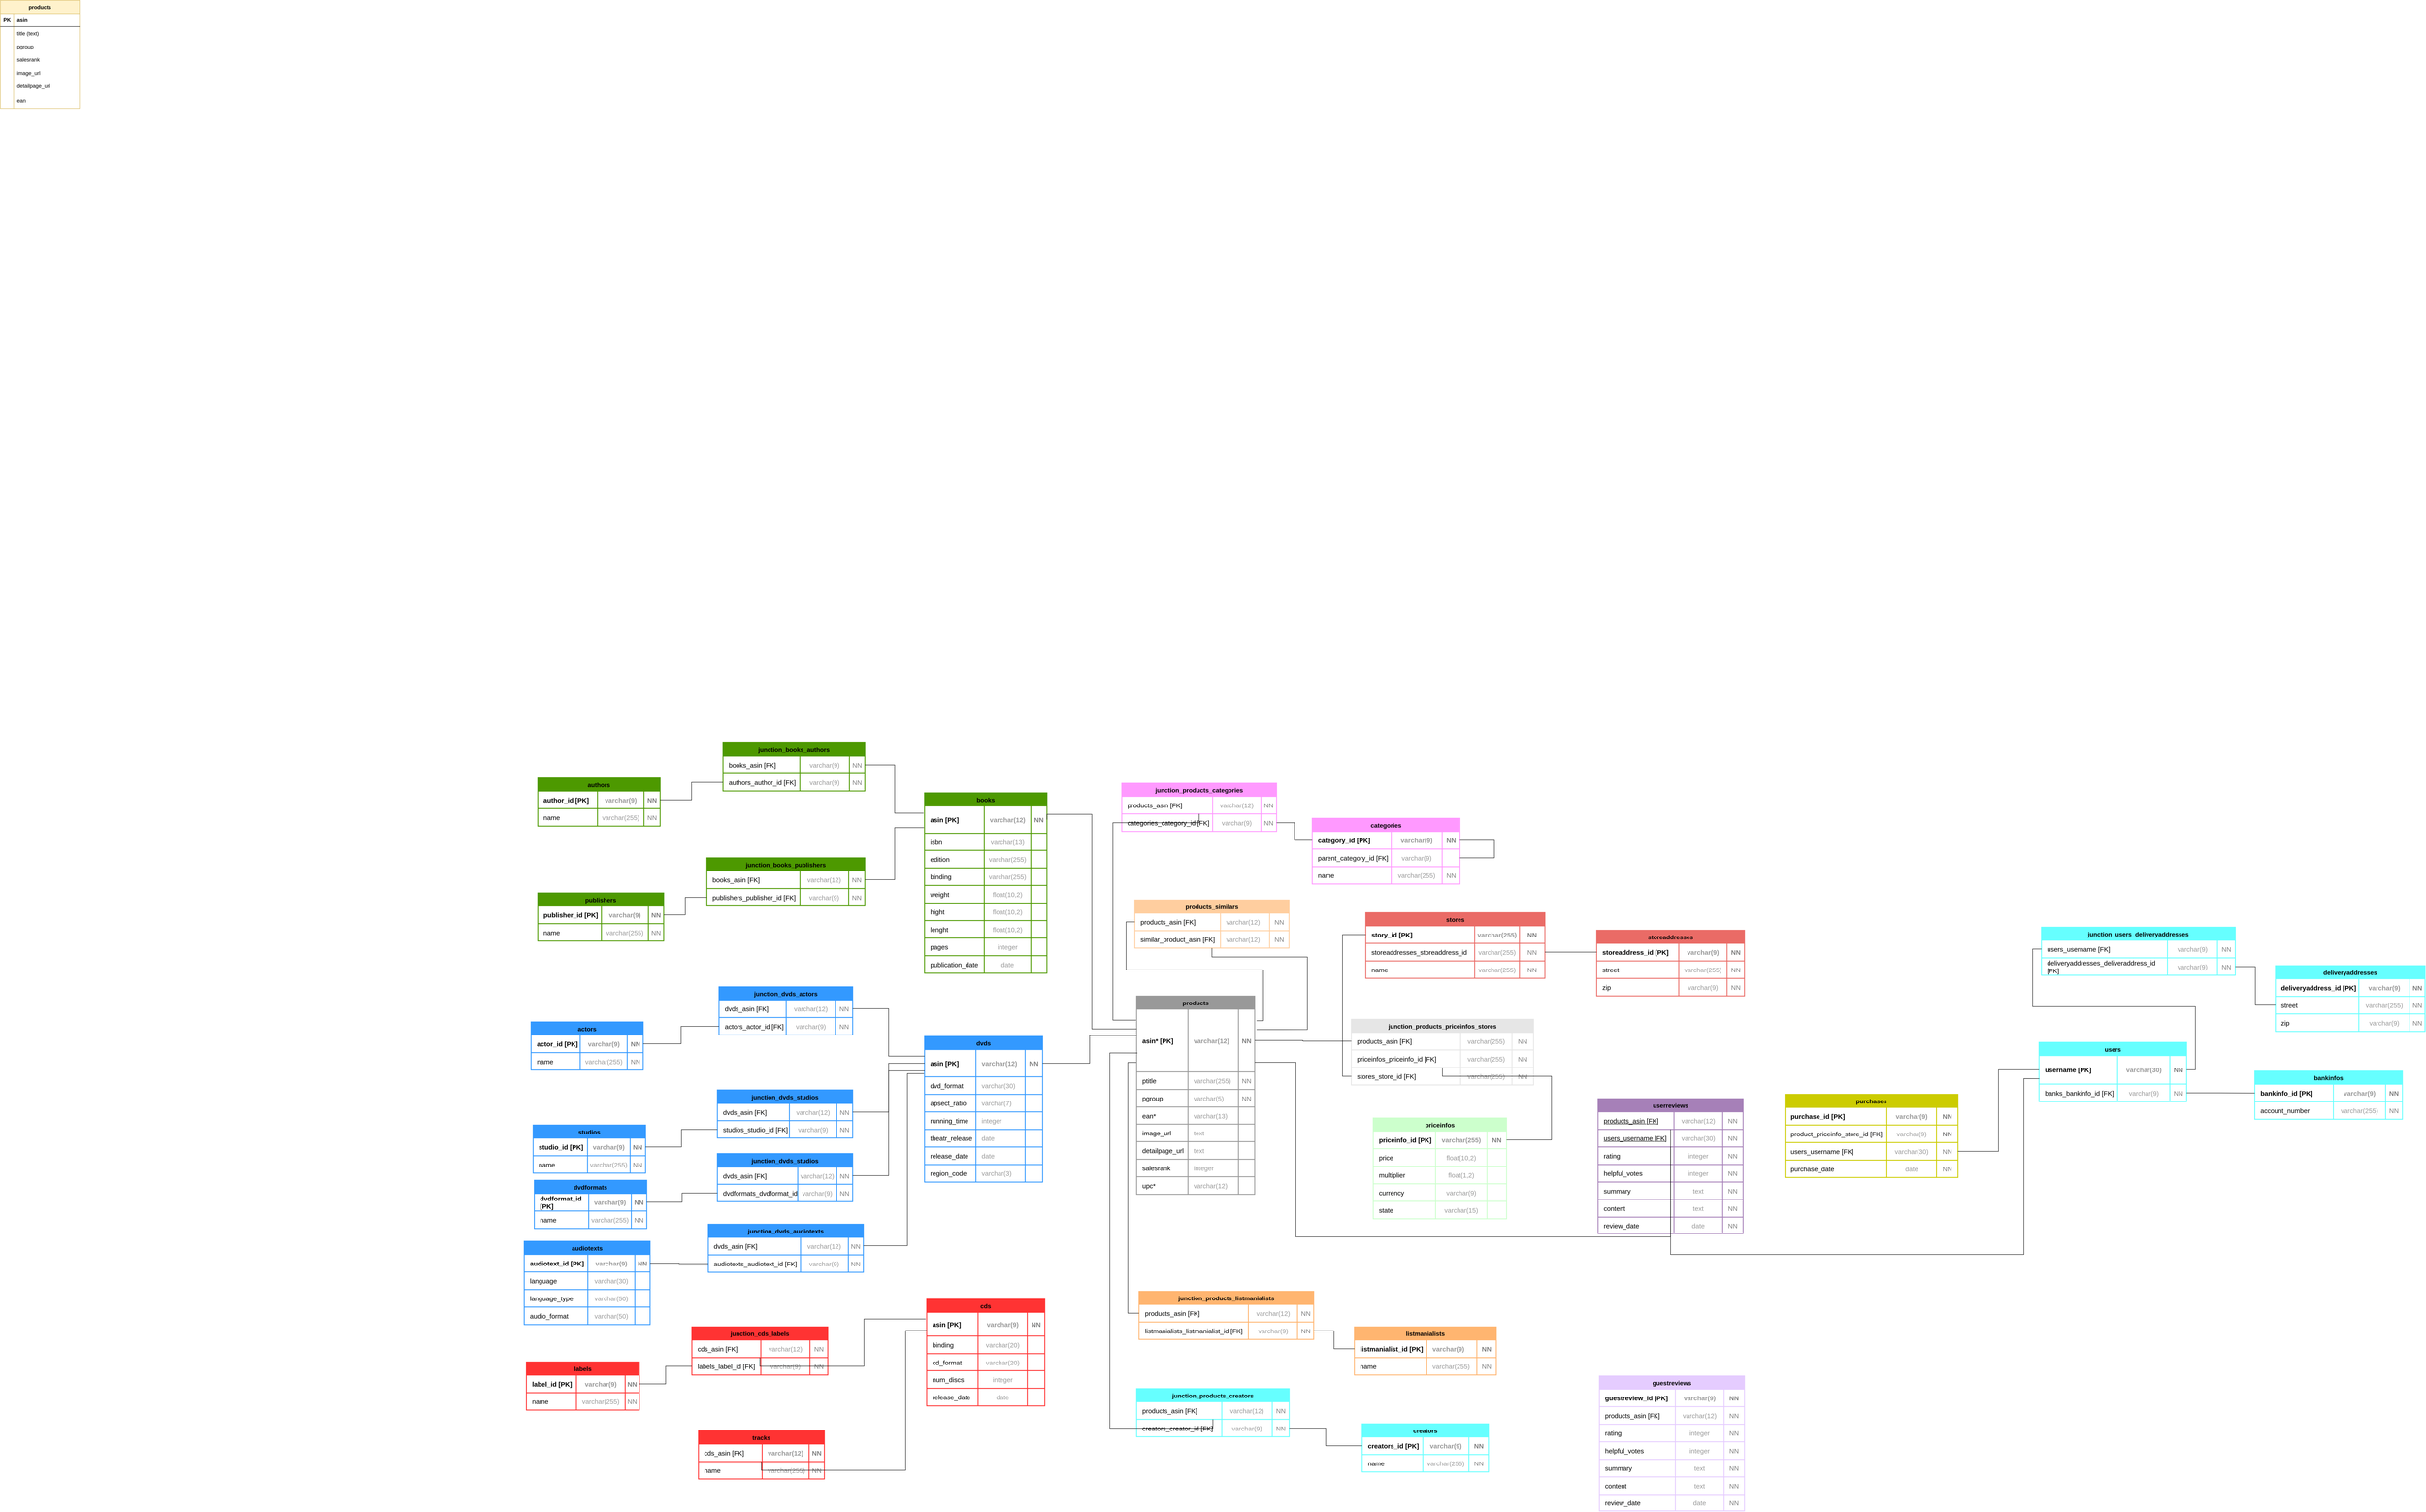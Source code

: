 <mxfile version="20.8.16" type="device"><diagram name="Page-1" id="H7u1goVPe7sZnNAeTRR-"><mxGraphModel dx="4807" dy="3798" grid="0" gridSize="10" guides="1" tooltips="1" connect="1" arrows="1" fold="1" page="0" pageScale="1" pageWidth="827" pageHeight="1169" math="0" shadow="0"><root><mxCell id="0"/><mxCell id="1" parent="0"/><mxCell id="W11QzePo44HRMqzBoG9I-885" value="products" style="shape=table;startSize=30;container=1;collapsible=1;childLayout=tableLayout;fixedRows=1;rowLines=0;fontStyle=1;align=center;resizeLast=1;strokeWidth=1;fontSize=12;html=0;shadow=0;fillColor=#fff2cc;strokeColor=#d6b656;" vertex="1" parent="1"><mxGeometry x="-2416" y="-2285.29" width="180" height="246.294" as="geometry"/></mxCell><mxCell id="W11QzePo44HRMqzBoG9I-886" style="shape=tableRow;horizontal=0;startSize=0;swimlaneHead=0;swimlaneBody=0;fillColor=none;collapsible=0;dropTarget=0;points=[[0,0.5],[1,0.5]];portConstraint=eastwest;top=0;left=0;right=0;bottom=1;strokeWidth=1;fontSize=12;html=0;shadow=0;" vertex="1" parent="W11QzePo44HRMqzBoG9I-885"><mxGeometry y="30" width="180" height="30" as="geometry"/></mxCell><mxCell id="W11QzePo44HRMqzBoG9I-887" value="PK" style="shape=partialRectangle;connectable=0;fillColor=none;top=0;left=0;bottom=0;right=0;fontStyle=1;overflow=hidden;strokeWidth=1;fontSize=12;html=0;shadow=0;" vertex="1" parent="W11QzePo44HRMqzBoG9I-886"><mxGeometry width="30" height="30" as="geometry"><mxRectangle width="30" height="30" as="alternateBounds"/></mxGeometry></mxCell><mxCell id="W11QzePo44HRMqzBoG9I-888" value="asin" style="shape=partialRectangle;connectable=0;fillColor=none;top=0;left=0;bottom=0;right=0;align=left;spacingLeft=6;fontStyle=1;overflow=hidden;strokeWidth=1;fontSize=12;html=0;shadow=0;" vertex="1" parent="W11QzePo44HRMqzBoG9I-886"><mxGeometry x="30" width="150" height="30" as="geometry"><mxRectangle width="150" height="30" as="alternateBounds"/></mxGeometry></mxCell><mxCell id="W11QzePo44HRMqzBoG9I-892" value="" style="shape=tableRow;horizontal=0;startSize=0;swimlaneHead=0;swimlaneBody=0;fillColor=none;collapsible=0;dropTarget=0;points=[[0,0.5],[1,0.5]];portConstraint=eastwest;top=0;left=0;right=0;bottom=0;strokeWidth=1;fontSize=12;html=0;shadow=0;" vertex="1" parent="W11QzePo44HRMqzBoG9I-885"><mxGeometry y="60" width="180" height="30" as="geometry"/></mxCell><mxCell id="W11QzePo44HRMqzBoG9I-893" value="" style="shape=partialRectangle;connectable=0;fillColor=none;top=0;left=0;bottom=0;right=0;editable=1;overflow=hidden;strokeWidth=1;fontSize=12;html=0;shadow=0;" vertex="1" parent="W11QzePo44HRMqzBoG9I-892"><mxGeometry width="30" height="30" as="geometry"><mxRectangle width="30" height="30" as="alternateBounds"/></mxGeometry></mxCell><mxCell id="W11QzePo44HRMqzBoG9I-894" value="title (text)" style="shape=partialRectangle;connectable=0;fillColor=none;top=0;left=0;bottom=0;right=0;align=left;spacingLeft=6;overflow=hidden;strokeWidth=1;fontSize=12;html=0;shadow=0;strokeColor=default;" vertex="1" parent="W11QzePo44HRMqzBoG9I-892"><mxGeometry x="30" width="150" height="30" as="geometry"><mxRectangle width="150" height="30" as="alternateBounds"/></mxGeometry></mxCell><mxCell id="W11QzePo44HRMqzBoG9I-895" value="" style="shape=tableRow;horizontal=0;startSize=0;swimlaneHead=0;swimlaneBody=0;fillColor=none;collapsible=0;dropTarget=0;points=[[0,0.5],[1,0.5]];portConstraint=eastwest;top=0;left=0;right=0;bottom=0;strokeWidth=1;fontSize=12;html=0;shadow=0;" vertex="1" parent="W11QzePo44HRMqzBoG9I-885"><mxGeometry y="90" width="180" height="30" as="geometry"/></mxCell><mxCell id="W11QzePo44HRMqzBoG9I-896" value="" style="shape=partialRectangle;connectable=0;fillColor=none;top=0;left=0;bottom=0;right=0;editable=1;overflow=hidden;strokeWidth=1;fontSize=12;html=0;shadow=0;" vertex="1" parent="W11QzePo44HRMqzBoG9I-895"><mxGeometry width="30" height="30" as="geometry"><mxRectangle width="30" height="30" as="alternateBounds"/></mxGeometry></mxCell><mxCell id="W11QzePo44HRMqzBoG9I-897" value="pgroup" style="shape=partialRectangle;connectable=0;fillColor=none;top=0;left=0;bottom=0;right=0;align=left;spacingLeft=6;overflow=hidden;strokeWidth=1;fontSize=12;html=0;shadow=0;" vertex="1" parent="W11QzePo44HRMqzBoG9I-895"><mxGeometry x="30" width="150" height="30" as="geometry"><mxRectangle width="150" height="30" as="alternateBounds"/></mxGeometry></mxCell><mxCell id="W11QzePo44HRMqzBoG9I-898" value="" style="shape=tableRow;horizontal=0;startSize=0;swimlaneHead=0;swimlaneBody=0;fillColor=none;collapsible=0;dropTarget=0;points=[[0,0.5],[1,0.5]];portConstraint=eastwest;top=0;left=0;right=0;bottom=0;strokeWidth=1;fontSize=12;html=0;shadow=0;" vertex="1" parent="W11QzePo44HRMqzBoG9I-885"><mxGeometry y="120" width="180" height="30" as="geometry"/></mxCell><mxCell id="W11QzePo44HRMqzBoG9I-899" value="" style="shape=partialRectangle;connectable=0;fillColor=none;top=0;left=0;bottom=0;right=0;editable=1;overflow=hidden;strokeWidth=1;fontSize=12;html=0;shadow=0;" vertex="1" parent="W11QzePo44HRMqzBoG9I-898"><mxGeometry width="30" height="30" as="geometry"><mxRectangle width="30" height="30" as="alternateBounds"/></mxGeometry></mxCell><mxCell id="W11QzePo44HRMqzBoG9I-900" value="salesrank" style="shape=partialRectangle;connectable=0;fillColor=none;top=0;left=0;bottom=0;right=0;align=left;spacingLeft=6;overflow=hidden;strokeWidth=1;fontSize=12;html=0;shadow=0;" vertex="1" parent="W11QzePo44HRMqzBoG9I-898"><mxGeometry x="30" width="150" height="30" as="geometry"><mxRectangle width="150" height="30" as="alternateBounds"/></mxGeometry></mxCell><mxCell id="W11QzePo44HRMqzBoG9I-901" style="shape=tableRow;horizontal=0;startSize=0;swimlaneHead=0;swimlaneBody=0;fillColor=none;collapsible=0;dropTarget=0;points=[[0,0.5],[1,0.5]];portConstraint=eastwest;top=0;left=0;right=0;bottom=0;strokeWidth=1;fontSize=12;html=0;shadow=0;" vertex="1" parent="W11QzePo44HRMqzBoG9I-885"><mxGeometry y="150" width="180" height="30" as="geometry"/></mxCell><mxCell id="W11QzePo44HRMqzBoG9I-902" style="shape=partialRectangle;connectable=0;fillColor=none;top=0;left=0;bottom=0;right=0;editable=1;overflow=hidden;strokeWidth=1;fontSize=12;html=0;shadow=0;" vertex="1" parent="W11QzePo44HRMqzBoG9I-901"><mxGeometry width="30" height="30" as="geometry"><mxRectangle width="30" height="30" as="alternateBounds"/></mxGeometry></mxCell><mxCell id="W11QzePo44HRMqzBoG9I-903" value="image_url" style="shape=partialRectangle;connectable=0;fillColor=none;top=0;left=0;bottom=0;right=0;align=left;spacingLeft=6;overflow=hidden;strokeWidth=1;fontSize=12;html=0;shadow=0;" vertex="1" parent="W11QzePo44HRMqzBoG9I-901"><mxGeometry x="30" width="150" height="30" as="geometry"><mxRectangle width="150" height="30" as="alternateBounds"/></mxGeometry></mxCell><mxCell id="W11QzePo44HRMqzBoG9I-904" style="shape=tableRow;horizontal=0;startSize=0;swimlaneHead=0;swimlaneBody=0;fillColor=none;collapsible=0;dropTarget=0;points=[[0,0.5],[1,0.5]];portConstraint=eastwest;top=0;left=0;right=0;bottom=0;strokeWidth=1;fontSize=12;html=0;shadow=0;" vertex="1" parent="W11QzePo44HRMqzBoG9I-885"><mxGeometry y="180" width="180" height="30" as="geometry"/></mxCell><mxCell id="W11QzePo44HRMqzBoG9I-905" style="shape=partialRectangle;connectable=0;fillColor=none;top=0;left=0;bottom=0;right=0;editable=1;overflow=hidden;strokeWidth=1;fontSize=12;html=0;shadow=0;" vertex="1" parent="W11QzePo44HRMqzBoG9I-904"><mxGeometry width="30" height="30" as="geometry"><mxRectangle width="30" height="30" as="alternateBounds"/></mxGeometry></mxCell><mxCell id="W11QzePo44HRMqzBoG9I-906" value="detailpage_url" style="shape=partialRectangle;connectable=0;fillColor=none;top=0;left=0;bottom=0;right=0;align=left;spacingLeft=6;overflow=hidden;strokeWidth=1;fontSize=12;html=0;shadow=0;" vertex="1" parent="W11QzePo44HRMqzBoG9I-904"><mxGeometry x="30" width="150" height="30" as="geometry"><mxRectangle width="150" height="30" as="alternateBounds"/></mxGeometry></mxCell><mxCell id="W11QzePo44HRMqzBoG9I-907" style="shape=tableRow;horizontal=0;startSize=0;swimlaneHead=0;swimlaneBody=0;fillColor=none;collapsible=0;dropTarget=0;points=[[0,0.5],[1,0.5]];portConstraint=eastwest;top=0;left=0;right=0;bottom=0;strokeWidth=1;fontSize=12;html=0;shadow=0;" vertex="1" parent="W11QzePo44HRMqzBoG9I-885"><mxGeometry y="210" width="180" height="36" as="geometry"/></mxCell><mxCell id="W11QzePo44HRMqzBoG9I-908" style="shape=partialRectangle;connectable=0;fillColor=none;top=0;left=0;bottom=0;right=0;editable=1;overflow=hidden;strokeWidth=1;fontSize=12;html=0;shadow=0;" vertex="1" parent="W11QzePo44HRMqzBoG9I-907"><mxGeometry width="30" height="36" as="geometry"><mxRectangle width="30" height="36" as="alternateBounds"/></mxGeometry></mxCell><mxCell id="W11QzePo44HRMqzBoG9I-909" value="ean" style="shape=partialRectangle;connectable=0;fillColor=none;top=0;left=0;bottom=0;right=0;align=left;spacingLeft=6;overflow=hidden;strokeWidth=1;fontSize=12;html=0;shadow=0;" vertex="1" parent="W11QzePo44HRMqzBoG9I-907"><mxGeometry x="30" width="150" height="36" as="geometry"><mxRectangle width="150" height="36" as="alternateBounds"/></mxGeometry></mxCell><mxCell id="W11QzePo44HRMqzBoG9I-1348" value="" style="group" vertex="1" connectable="0" parent="1"><mxGeometry x="469" y="392" width="310" height="210" as="geometry"/></mxCell><mxCell id="W11QzePo44HRMqzBoG9I-1370" value="products" style="shape=table;startSize=30;container=1;collapsible=0;childLayout=tableLayout;shadow=0;sketch=0;strokeColor=#999999;strokeWidth=2;fontFamily=Helvetica;fontSize=14;fillColor=#999999;html=0;fontStyle=1;swimlaneFillColor=none;" vertex="1" parent="1"><mxGeometry x="172" y="-16.0" width="268.929" height="451.928" as="geometry"/></mxCell><mxCell id="W11QzePo44HRMqzBoG9I-1383" style="shape=tableRow;horizontal=0;startSize=0;swimlaneHead=0;swimlaneBody=0;strokeColor=#999999;top=0;left=0;bottom=0;right=0;collapsible=0;dropTarget=0;fillColor=none;points=[[0,0.5],[1,0.5]];portConstraint=eastwest;shadow=0;sketch=0;strokeWidth=2;fontFamily=Helvetica;fontSize=12;html=0;swimlaneFillColor=none;" vertex="1" parent="W11QzePo44HRMqzBoG9I-1370"><mxGeometry y="30" width="268.929" height="143" as="geometry"/></mxCell><mxCell id="W11QzePo44HRMqzBoG9I-1384" value="asin* [PK]" style="shape=partialRectangle;html=1;whiteSpace=wrap;connectable=0;strokeColor=#999999;overflow=hidden;fillColor=none;top=0;left=0;bottom=0;right=0;pointerEvents=1;shadow=0;sketch=0;strokeWidth=2;fontFamily=Helvetica;fontSize=15;fontStyle=1;swimlaneFillColor=none;align=left;spacingLeft=11;" vertex="1" parent="W11QzePo44HRMqzBoG9I-1383"><mxGeometry width="117" height="143" as="geometry"><mxRectangle width="117" height="143" as="alternateBounds"/></mxGeometry></mxCell><mxCell id="W11QzePo44HRMqzBoG9I-1385" value="varchar(12)" style="shape=partialRectangle;html=1;whiteSpace=wrap;connectable=0;strokeColor=#999999;overflow=hidden;fillColor=none;top=0;left=0;bottom=0;right=0;pointerEvents=1;shadow=0;sketch=0;strokeWidth=2;fontFamily=Helvetica;fontSize=15;fontStyle=1;align=left;spacingLeft=11;swimlaneFillColor=none;fontColor=#999999;" vertex="1" parent="W11QzePo44HRMqzBoG9I-1383"><mxGeometry x="117" width="115" height="143" as="geometry"><mxRectangle width="115" height="143" as="alternateBounds"/></mxGeometry></mxCell><mxCell id="W11QzePo44HRMqzBoG9I-1397" value="NN" style="shape=partialRectangle;html=1;whiteSpace=wrap;connectable=0;strokeColor=#999999;overflow=hidden;fillColor=none;top=0;left=0;bottom=0;right=0;pointerEvents=1;shadow=0;sketch=0;strokeWidth=2;fontFamily=Helvetica;fontSize=15;fontStyle=1;align=center;fontColor=#808080;spacingLeft=0;swimlaneFillColor=none;" vertex="1" parent="W11QzePo44HRMqzBoG9I-1383"><mxGeometry x="232" width="37" height="143" as="geometry"><mxRectangle width="37" height="143" as="alternateBounds"/></mxGeometry></mxCell><mxCell id="W11QzePo44HRMqzBoG9I-1371" value="" style="shape=tableRow;horizontal=0;startSize=0;swimlaneHead=0;swimlaneBody=0;strokeColor=#999999;top=0;left=0;bottom=0;right=0;collapsible=0;dropTarget=0;fillColor=none;points=[[0,0.5],[1,0.5]];portConstraint=eastwest;shadow=0;sketch=0;strokeWidth=2;fontFamily=Helvetica;fontSize=12;html=0;swimlaneFillColor=none;" vertex="1" parent="W11QzePo44HRMqzBoG9I-1370"><mxGeometry y="173" width="268.929" height="40" as="geometry"/></mxCell><mxCell id="W11QzePo44HRMqzBoG9I-1372" value="ptitle" style="shape=partialRectangle;html=1;whiteSpace=wrap;connectable=0;strokeColor=#999999;overflow=hidden;fillColor=none;top=0;left=0;bottom=0;right=0;pointerEvents=1;shadow=0;sketch=0;strokeWidth=2;fontFamily=Helvetica;fontSize=15;fontStyle=0;swimlaneFillColor=none;align=left;spacingLeft=11;" vertex="1" parent="W11QzePo44HRMqzBoG9I-1371"><mxGeometry width="117" height="40" as="geometry"><mxRectangle width="117" height="40" as="alternateBounds"/></mxGeometry></mxCell><mxCell id="W11QzePo44HRMqzBoG9I-1386" value="varchar(255)" style="shape=partialRectangle;html=1;whiteSpace=wrap;connectable=0;strokeColor=#999999;overflow=hidden;fillColor=none;top=0;left=0;bottom=0;right=0;pointerEvents=1;shadow=0;sketch=0;strokeWidth=2;fontFamily=Helvetica;fontSize=15;align=left;spacingLeft=11;swimlaneFillColor=none;fontStyle=0;fontColor=#999999;" vertex="1" parent="W11QzePo44HRMqzBoG9I-1371"><mxGeometry x="117" width="115" height="40" as="geometry"><mxRectangle width="115" height="40" as="alternateBounds"/></mxGeometry></mxCell><mxCell id="W11QzePo44HRMqzBoG9I-1398" value="NN" style="shape=partialRectangle;html=1;whiteSpace=wrap;connectable=0;strokeColor=#999999;overflow=hidden;fillColor=none;top=0;left=0;bottom=0;right=0;pointerEvents=1;shadow=0;sketch=0;strokeWidth=2;fontFamily=Helvetica;fontSize=15;align=center;fontColor=#808080;spacingLeft=0;swimlaneFillColor=none;" vertex="1" parent="W11QzePo44HRMqzBoG9I-1371"><mxGeometry x="232" width="37" height="40" as="geometry"><mxRectangle width="37" height="40" as="alternateBounds"/></mxGeometry></mxCell><mxCell id="W11QzePo44HRMqzBoG9I-1373" value="" style="shape=tableRow;horizontal=0;startSize=0;swimlaneHead=0;swimlaneBody=0;strokeColor=#999999;top=0;left=0;bottom=0;right=0;collapsible=0;dropTarget=0;fillColor=none;points=[[0,0.5],[1,0.5]];portConstraint=eastwest;shadow=0;sketch=0;strokeWidth=2;fontFamily=Helvetica;fontSize=12;html=0;swimlaneFillColor=none;" vertex="1" parent="W11QzePo44HRMqzBoG9I-1370"><mxGeometry y="213" width="268.929" height="40" as="geometry"/></mxCell><mxCell id="W11QzePo44HRMqzBoG9I-1374" value="pgroup" style="shape=partialRectangle;html=1;whiteSpace=wrap;connectable=0;strokeColor=#999999;overflow=hidden;fillColor=none;top=0;left=0;bottom=0;right=0;pointerEvents=1;shadow=0;sketch=0;strokeWidth=1;fontFamily=Helvetica;fontSize=15;fontStyle=0;swimlaneFillColor=none;align=left;spacingLeft=11;" vertex="1" parent="W11QzePo44HRMqzBoG9I-1373"><mxGeometry width="117" height="40" as="geometry"><mxRectangle width="117" height="40" as="alternateBounds"/></mxGeometry></mxCell><mxCell id="W11QzePo44HRMqzBoG9I-1387" value="varchar(5)" style="shape=partialRectangle;html=1;whiteSpace=wrap;connectable=0;strokeColor=#999999;overflow=hidden;fillColor=none;top=0;left=0;bottom=0;right=0;pointerEvents=1;shadow=0;sketch=0;strokeWidth=2;fontFamily=Helvetica;fontSize=15;align=left;spacingLeft=11;swimlaneFillColor=none;fontStyle=0;fontColor=#999999;" vertex="1" parent="W11QzePo44HRMqzBoG9I-1373"><mxGeometry x="117" width="115" height="40" as="geometry"><mxRectangle width="115" height="40" as="alternateBounds"/></mxGeometry></mxCell><mxCell id="W11QzePo44HRMqzBoG9I-1399" value="NN" style="shape=partialRectangle;html=1;whiteSpace=wrap;connectable=0;strokeColor=#999999;overflow=hidden;fillColor=none;top=0;left=0;bottom=0;right=0;pointerEvents=1;shadow=0;sketch=0;strokeWidth=2;fontFamily=Helvetica;fontSize=15;align=center;fontColor=#808080;spacingLeft=0;swimlaneFillColor=none;" vertex="1" parent="W11QzePo44HRMqzBoG9I-1373"><mxGeometry x="232" width="37" height="40" as="geometry"><mxRectangle width="37" height="40" as="alternateBounds"/></mxGeometry></mxCell><mxCell id="W11QzePo44HRMqzBoG9I-1375" value="" style="shape=tableRow;horizontal=0;startSize=0;swimlaneHead=0;swimlaneBody=0;strokeColor=#999999;top=0;left=0;bottom=0;right=0;collapsible=0;dropTarget=0;fillColor=none;points=[[0,0.5],[1,0.5]];portConstraint=eastwest;shadow=0;sketch=0;strokeWidth=2;fontFamily=Helvetica;fontSize=12;html=0;swimlaneFillColor=none;" vertex="1" parent="W11QzePo44HRMqzBoG9I-1370"><mxGeometry y="253" width="268.929" height="39" as="geometry"/></mxCell><mxCell id="W11QzePo44HRMqzBoG9I-1376" value="ean*" style="shape=partialRectangle;html=1;whiteSpace=wrap;connectable=0;strokeColor=#999999;overflow=hidden;fillColor=none;top=0;left=0;bottom=0;right=0;pointerEvents=1;shadow=0;sketch=0;strokeWidth=1;fontFamily=Helvetica;fontSize=15;fontStyle=0;swimlaneFillColor=none;align=left;spacingLeft=11;" vertex="1" parent="W11QzePo44HRMqzBoG9I-1375"><mxGeometry width="117" height="39" as="geometry"><mxRectangle width="117" height="39" as="alternateBounds"/></mxGeometry></mxCell><mxCell id="W11QzePo44HRMqzBoG9I-1388" value="varchar(13)" style="shape=partialRectangle;html=1;whiteSpace=wrap;connectable=0;strokeColor=#999999;overflow=hidden;fillColor=none;top=0;left=0;bottom=0;right=0;pointerEvents=1;shadow=0;sketch=0;strokeWidth=2;fontFamily=Helvetica;fontSize=15;align=left;spacingLeft=11;swimlaneFillColor=none;fontStyle=0;fontColor=#999999;" vertex="1" parent="W11QzePo44HRMqzBoG9I-1375"><mxGeometry x="117" width="115" height="39" as="geometry"><mxRectangle width="115" height="39" as="alternateBounds"/></mxGeometry></mxCell><mxCell id="W11QzePo44HRMqzBoG9I-1400" value="" style="shape=partialRectangle;html=1;whiteSpace=wrap;connectable=0;strokeColor=#999999;overflow=hidden;fillColor=none;top=0;left=0;bottom=0;right=0;pointerEvents=1;shadow=0;sketch=0;strokeWidth=2;fontFamily=Helvetica;fontSize=15;align=center;fontColor=#808080;spacingLeft=0;swimlaneFillColor=none;" vertex="1" parent="W11QzePo44HRMqzBoG9I-1375"><mxGeometry x="232" width="37" height="39" as="geometry"><mxRectangle width="37" height="39" as="alternateBounds"/></mxGeometry></mxCell><mxCell id="W11QzePo44HRMqzBoG9I-1377" value="" style="shape=tableRow;horizontal=0;startSize=0;swimlaneHead=0;swimlaneBody=0;strokeColor=#999999;top=0;left=0;bottom=0;right=0;collapsible=0;dropTarget=0;fillColor=none;points=[[0,0.5],[1,0.5]];portConstraint=eastwest;shadow=0;sketch=0;strokeWidth=2;fontFamily=Helvetica;fontSize=12;html=0;swimlaneFillColor=none;" vertex="1" parent="W11QzePo44HRMqzBoG9I-1370"><mxGeometry y="292" width="268.929" height="40" as="geometry"/></mxCell><mxCell id="W11QzePo44HRMqzBoG9I-1378" value="image_url" style="shape=partialRectangle;html=1;whiteSpace=wrap;connectable=0;strokeColor=#999999;overflow=hidden;fillColor=none;top=0;left=0;bottom=0;right=0;pointerEvents=1;shadow=0;sketch=0;strokeWidth=1;fontFamily=Helvetica;fontSize=15;fontStyle=0;swimlaneFillColor=none;align=left;spacingLeft=11;" vertex="1" parent="W11QzePo44HRMqzBoG9I-1377"><mxGeometry width="117" height="40" as="geometry"><mxRectangle width="117" height="40" as="alternateBounds"/></mxGeometry></mxCell><mxCell id="W11QzePo44HRMqzBoG9I-1389" value="text" style="shape=partialRectangle;html=1;whiteSpace=wrap;connectable=0;strokeColor=#999999;overflow=hidden;fillColor=none;top=0;left=0;bottom=0;right=0;pointerEvents=1;shadow=0;sketch=0;strokeWidth=2;fontFamily=Helvetica;fontSize=15;align=left;spacingLeft=11;swimlaneFillColor=none;fontStyle=0;fontColor=#999999;" vertex="1" parent="W11QzePo44HRMqzBoG9I-1377"><mxGeometry x="117" width="115" height="40" as="geometry"><mxRectangle width="115" height="40" as="alternateBounds"/></mxGeometry></mxCell><mxCell id="W11QzePo44HRMqzBoG9I-1401" value="" style="shape=partialRectangle;html=1;whiteSpace=wrap;connectable=0;strokeColor=#999999;overflow=hidden;fillColor=none;top=0;left=0;bottom=0;right=0;pointerEvents=1;shadow=0;sketch=0;strokeWidth=2;fontFamily=Helvetica;fontSize=15;align=center;fontColor=#808080;spacingLeft=0;swimlaneFillColor=none;" vertex="1" parent="W11QzePo44HRMqzBoG9I-1377"><mxGeometry x="232" width="37" height="40" as="geometry"><mxRectangle width="37" height="40" as="alternateBounds"/></mxGeometry></mxCell><mxCell id="W11QzePo44HRMqzBoG9I-1428" style="shape=tableRow;horizontal=0;startSize=0;swimlaneHead=0;swimlaneBody=0;strokeColor=#999999;top=0;left=0;bottom=0;right=0;collapsible=0;dropTarget=0;fillColor=none;points=[[0,0.5],[1,0.5]];portConstraint=eastwest;shadow=0;sketch=0;strokeWidth=2;fontFamily=Helvetica;fontSize=12;html=0;swimlaneFillColor=none;" vertex="1" parent="W11QzePo44HRMqzBoG9I-1370"><mxGeometry y="332" width="268.929" height="40" as="geometry"/></mxCell><mxCell id="W11QzePo44HRMqzBoG9I-1429" value="detailpage_url" style="shape=partialRectangle;html=1;whiteSpace=wrap;connectable=0;strokeColor=#999999;overflow=hidden;fillColor=none;top=0;left=0;bottom=0;right=0;pointerEvents=1;shadow=0;sketch=0;strokeWidth=1;fontFamily=Helvetica;fontSize=15;fontStyle=0;swimlaneFillColor=none;align=left;spacingLeft=11;" vertex="1" parent="W11QzePo44HRMqzBoG9I-1428"><mxGeometry width="117" height="40" as="geometry"><mxRectangle width="117" height="40" as="alternateBounds"/></mxGeometry></mxCell><mxCell id="W11QzePo44HRMqzBoG9I-1430" value="text" style="shape=partialRectangle;html=1;whiteSpace=wrap;connectable=0;strokeColor=#999999;overflow=hidden;fillColor=none;top=0;left=0;bottom=0;right=0;pointerEvents=1;shadow=0;sketch=0;strokeWidth=2;fontFamily=Helvetica;fontSize=15;align=left;spacingLeft=11;swimlaneFillColor=none;fontStyle=0;fontColor=#999999;" vertex="1" parent="W11QzePo44HRMqzBoG9I-1428"><mxGeometry x="117" width="115" height="40" as="geometry"><mxRectangle width="115" height="40" as="alternateBounds"/></mxGeometry></mxCell><mxCell id="W11QzePo44HRMqzBoG9I-1431" value="" style="shape=partialRectangle;html=1;whiteSpace=wrap;connectable=0;strokeColor=#999999;overflow=hidden;fillColor=none;top=0;left=0;bottom=0;right=0;pointerEvents=1;shadow=0;sketch=0;strokeWidth=2;fontFamily=Helvetica;fontSize=15;align=center;fontColor=#808080;spacingLeft=0;swimlaneFillColor=none;" vertex="1" parent="W11QzePo44HRMqzBoG9I-1428"><mxGeometry x="232" width="37" height="40" as="geometry"><mxRectangle width="37" height="40" as="alternateBounds"/></mxGeometry></mxCell><mxCell id="W11QzePo44HRMqzBoG9I-1381" style="shape=tableRow;horizontal=0;startSize=0;swimlaneHead=0;swimlaneBody=0;strokeColor=#999999;top=0;left=0;bottom=0;right=0;collapsible=0;dropTarget=0;fillColor=none;points=[[0,0.5],[1,0.5]];portConstraint=eastwest;shadow=0;sketch=0;strokeWidth=2;fontFamily=Helvetica;fontSize=12;html=0;swimlaneFillColor=none;" vertex="1" parent="W11QzePo44HRMqzBoG9I-1370"><mxGeometry y="372" width="268.929" height="40" as="geometry"/></mxCell><mxCell id="W11QzePo44HRMqzBoG9I-1382" value="salesrank" style="shape=partialRectangle;html=1;whiteSpace=wrap;connectable=0;strokeColor=#999999;overflow=hidden;fillColor=none;top=0;left=0;bottom=0;right=0;pointerEvents=1;shadow=0;sketch=0;strokeWidth=1;fontFamily=Helvetica;fontSize=15;fontStyle=0;swimlaneFillColor=none;align=left;spacingLeft=11;" vertex="1" parent="W11QzePo44HRMqzBoG9I-1381"><mxGeometry width="117" height="40" as="geometry"><mxRectangle width="117" height="40" as="alternateBounds"/></mxGeometry></mxCell><mxCell id="W11QzePo44HRMqzBoG9I-1390" value="integer" style="shape=partialRectangle;html=1;whiteSpace=wrap;connectable=0;strokeColor=#999999;overflow=hidden;fillColor=none;top=0;left=0;bottom=0;right=0;pointerEvents=1;shadow=0;sketch=0;strokeWidth=2;fontFamily=Helvetica;fontSize=15;align=left;spacingLeft=11;swimlaneFillColor=none;fontStyle=0;fontColor=#999999;" vertex="1" parent="W11QzePo44HRMqzBoG9I-1381"><mxGeometry x="117" width="115" height="40" as="geometry"><mxRectangle width="115" height="40" as="alternateBounds"/></mxGeometry></mxCell><mxCell id="W11QzePo44HRMqzBoG9I-1402" value="" style="shape=partialRectangle;html=1;whiteSpace=wrap;connectable=0;strokeColor=#999999;overflow=hidden;fillColor=none;top=0;left=0;bottom=0;right=0;pointerEvents=1;shadow=0;sketch=0;strokeWidth=2;fontFamily=Helvetica;fontSize=15;align=center;fontColor=#808080;spacingLeft=0;swimlaneFillColor=none;" vertex="1" parent="W11QzePo44HRMqzBoG9I-1381"><mxGeometry x="232" width="37" height="40" as="geometry"><mxRectangle width="37" height="40" as="alternateBounds"/></mxGeometry></mxCell><mxCell id="W11QzePo44HRMqzBoG9I-1585" style="shape=tableRow;horizontal=0;startSize=0;swimlaneHead=0;swimlaneBody=0;strokeColor=#999999;top=0;left=0;bottom=0;right=0;collapsible=0;dropTarget=0;fillColor=none;points=[[0,0.5],[1,0.5]];portConstraint=eastwest;shadow=0;sketch=0;strokeWidth=2;fontFamily=Helvetica;fontSize=12;html=0;swimlaneFillColor=none;" vertex="1" parent="W11QzePo44HRMqzBoG9I-1370"><mxGeometry y="412" width="268.929" height="40" as="geometry"/></mxCell><mxCell id="W11QzePo44HRMqzBoG9I-1586" value="upc*" style="shape=partialRectangle;html=1;whiteSpace=wrap;connectable=0;strokeColor=#999999;overflow=hidden;fillColor=none;top=0;left=0;bottom=0;right=0;pointerEvents=1;shadow=0;sketch=0;strokeWidth=1;fontFamily=Helvetica;fontSize=15;fontStyle=0;swimlaneFillColor=none;align=left;spacingLeft=11;" vertex="1" parent="W11QzePo44HRMqzBoG9I-1585"><mxGeometry width="117" height="40" as="geometry"><mxRectangle width="117" height="40" as="alternateBounds"/></mxGeometry></mxCell><mxCell id="W11QzePo44HRMqzBoG9I-1587" value="varchar(12)" style="shape=partialRectangle;html=1;whiteSpace=wrap;connectable=0;strokeColor=#999999;overflow=hidden;fillColor=none;top=0;left=0;bottom=0;right=0;pointerEvents=1;shadow=0;sketch=0;strokeWidth=2;fontFamily=Helvetica;fontSize=15;align=left;spacingLeft=11;swimlaneFillColor=none;fontStyle=0;fontColor=#999999;" vertex="1" parent="W11QzePo44HRMqzBoG9I-1585"><mxGeometry x="117" width="115" height="40" as="geometry"><mxRectangle width="115" height="40" as="alternateBounds"/></mxGeometry></mxCell><mxCell id="W11QzePo44HRMqzBoG9I-1588" value="" style="shape=partialRectangle;html=1;whiteSpace=wrap;connectable=0;strokeColor=#999999;overflow=hidden;fillColor=none;top=0;left=0;bottom=0;right=0;pointerEvents=1;shadow=0;sketch=0;strokeWidth=2;fontFamily=Helvetica;fontSize=15;align=center;fontColor=#808080;spacingLeft=0;swimlaneFillColor=none;" vertex="1" parent="W11QzePo44HRMqzBoG9I-1585"><mxGeometry x="232" width="37" height="40" as="geometry"><mxRectangle width="37" height="40" as="alternateBounds"/></mxGeometry></mxCell><mxCell id="W11QzePo44HRMqzBoG9I-1490" value="books" style="shape=table;startSize=30;container=1;collapsible=0;childLayout=tableLayout;shadow=0;sketch=0;strokeColor=#4D9900;strokeWidth=2;fontFamily=Helvetica;fontSize=14;fillColor=#4D9900;html=0;fontStyle=1;swimlaneFillColor=none;" vertex="1" parent="1"><mxGeometry x="-311" y="-479" width="278.714" height="411.168" as="geometry"/></mxCell><mxCell id="W11QzePo44HRMqzBoG9I-1491" style="shape=tableRow;horizontal=0;startSize=0;swimlaneHead=0;swimlaneBody=0;strokeColor=#4D9900;top=0;left=0;bottom=0;right=0;collapsible=0;dropTarget=0;fillColor=none;points=[[0,0.5],[1,0.5]];portConstraint=eastwest;shadow=0;sketch=0;strokeWidth=2;fontFamily=Helvetica;fontSize=12;html=0;swimlaneFillColor=none;" vertex="1" parent="W11QzePo44HRMqzBoG9I-1490"><mxGeometry y="30" width="278.714" height="62" as="geometry"/></mxCell><mxCell id="W11QzePo44HRMqzBoG9I-1492" value="asin [PK]" style="shape=partialRectangle;html=1;whiteSpace=wrap;connectable=0;strokeColor=#4D9900;overflow=hidden;fillColor=none;top=0;left=0;bottom=0;right=0;pointerEvents=1;shadow=0;sketch=0;strokeWidth=2;fontFamily=Helvetica;fontSize=15;fontStyle=1;swimlaneFillColor=none;align=left;spacingLeft=11;" vertex="1" parent="W11QzePo44HRMqzBoG9I-1491"><mxGeometry width="136" height="62" as="geometry"><mxRectangle width="136" height="62" as="alternateBounds"/></mxGeometry></mxCell><mxCell id="W11QzePo44HRMqzBoG9I-1493" value="varchar(12)" style="shape=partialRectangle;html=1;whiteSpace=wrap;connectable=0;strokeColor=#4D9900;overflow=hidden;fillColor=none;top=0;left=0;bottom=0;right=0;pointerEvents=1;shadow=0;sketch=0;strokeWidth=2;fontFamily=Helvetica;fontSize=15;fontStyle=1;align=center;spacingLeft=0;swimlaneFillColor=none;fontColor=#999999;" vertex="1" parent="W11QzePo44HRMqzBoG9I-1491"><mxGeometry x="136" width="106" height="62" as="geometry"><mxRectangle width="106" height="62" as="alternateBounds"/></mxGeometry></mxCell><mxCell id="W11QzePo44HRMqzBoG9I-1494" value="NN" style="shape=partialRectangle;html=1;whiteSpace=wrap;connectable=0;strokeColor=#4D9900;overflow=hidden;fillColor=none;top=0;left=0;bottom=0;right=0;pointerEvents=1;shadow=0;sketch=0;strokeWidth=2;fontFamily=Helvetica;fontSize=15;fontStyle=1;align=center;fontColor=#808080;spacingLeft=0;swimlaneFillColor=none;" vertex="1" parent="W11QzePo44HRMqzBoG9I-1491"><mxGeometry x="242" width="37" height="62" as="geometry"><mxRectangle width="37" height="62" as="alternateBounds"/></mxGeometry></mxCell><mxCell id="W11QzePo44HRMqzBoG9I-1495" value="" style="shape=tableRow;horizontal=0;startSize=0;swimlaneHead=0;swimlaneBody=0;strokeColor=#4D9900;top=0;left=0;bottom=0;right=0;collapsible=0;dropTarget=0;fillColor=none;points=[[0,0.5],[1,0.5]];portConstraint=eastwest;shadow=0;sketch=0;strokeWidth=2;fontFamily=Helvetica;fontSize=12;html=0;swimlaneFillColor=none;" vertex="1" parent="W11QzePo44HRMqzBoG9I-1490"><mxGeometry y="92" width="278.714" height="39" as="geometry"/></mxCell><mxCell id="W11QzePo44HRMqzBoG9I-1496" value="isbn" style="shape=partialRectangle;html=1;whiteSpace=wrap;connectable=0;strokeColor=#4D9900;overflow=hidden;fillColor=none;top=0;left=0;bottom=0;right=0;pointerEvents=1;shadow=0;sketch=0;strokeWidth=2;fontFamily=Helvetica;fontSize=15;fontStyle=0;swimlaneFillColor=none;align=left;spacingLeft=11;" vertex="1" parent="W11QzePo44HRMqzBoG9I-1495"><mxGeometry width="136" height="39" as="geometry"><mxRectangle width="136" height="39" as="alternateBounds"/></mxGeometry></mxCell><mxCell id="W11QzePo44HRMqzBoG9I-1497" value="varchar(13)" style="shape=partialRectangle;html=1;whiteSpace=wrap;connectable=0;strokeColor=#4D9900;overflow=hidden;fillColor=none;top=0;left=0;bottom=0;right=0;pointerEvents=1;shadow=0;sketch=0;strokeWidth=2;fontFamily=Helvetica;fontSize=15;align=center;spacingLeft=0;swimlaneFillColor=none;fontStyle=0;fontColor=#999999;" vertex="1" parent="W11QzePo44HRMqzBoG9I-1495"><mxGeometry x="136" width="106" height="39" as="geometry"><mxRectangle width="106" height="39" as="alternateBounds"/></mxGeometry></mxCell><mxCell id="W11QzePo44HRMqzBoG9I-1498" value="" style="shape=partialRectangle;html=1;whiteSpace=wrap;connectable=0;strokeColor=#4D9900;overflow=hidden;fillColor=none;top=0;left=0;bottom=0;right=0;pointerEvents=1;shadow=0;sketch=0;strokeWidth=2;fontFamily=Helvetica;fontSize=15;align=center;fontColor=#808080;spacingLeft=0;swimlaneFillColor=none;" vertex="1" parent="W11QzePo44HRMqzBoG9I-1495"><mxGeometry x="242" width="37" height="39" as="geometry"><mxRectangle width="37" height="39" as="alternateBounds"/></mxGeometry></mxCell><mxCell id="W11QzePo44HRMqzBoG9I-1499" value="" style="shape=tableRow;horizontal=0;startSize=0;swimlaneHead=0;swimlaneBody=0;strokeColor=#4D9900;top=0;left=0;bottom=0;right=0;collapsible=0;dropTarget=0;fillColor=none;points=[[0,0.5],[1,0.5]];portConstraint=eastwest;shadow=0;sketch=0;strokeWidth=2;fontFamily=Helvetica;fontSize=12;html=0;swimlaneFillColor=none;" vertex="1" parent="W11QzePo44HRMqzBoG9I-1490"><mxGeometry y="131" width="278.714" height="40" as="geometry"/></mxCell><mxCell id="W11QzePo44HRMqzBoG9I-1500" value="edition" style="shape=partialRectangle;html=1;whiteSpace=wrap;connectable=0;strokeColor=#4D9900;overflow=hidden;fillColor=none;top=0;left=0;bottom=0;right=0;pointerEvents=1;shadow=0;sketch=0;strokeWidth=1;fontFamily=Helvetica;fontSize=15;fontStyle=0;swimlaneFillColor=none;align=left;spacingLeft=11;" vertex="1" parent="W11QzePo44HRMqzBoG9I-1499"><mxGeometry width="136" height="40" as="geometry"><mxRectangle width="136" height="40" as="alternateBounds"/></mxGeometry></mxCell><mxCell id="W11QzePo44HRMqzBoG9I-1501" value="varchar(255)" style="shape=partialRectangle;html=1;whiteSpace=wrap;connectable=0;strokeColor=#4D9900;overflow=hidden;fillColor=none;top=0;left=0;bottom=0;right=0;pointerEvents=1;shadow=0;sketch=0;strokeWidth=2;fontFamily=Helvetica;fontSize=15;align=center;spacingLeft=0;swimlaneFillColor=none;fontStyle=0;fontColor=#999999;" vertex="1" parent="W11QzePo44HRMqzBoG9I-1499"><mxGeometry x="136" width="106" height="40" as="geometry"><mxRectangle width="106" height="40" as="alternateBounds"/></mxGeometry></mxCell><mxCell id="W11QzePo44HRMqzBoG9I-1502" value="" style="shape=partialRectangle;html=1;whiteSpace=wrap;connectable=0;strokeColor=#4D9900;overflow=hidden;fillColor=none;top=0;left=0;bottom=0;right=0;pointerEvents=1;shadow=0;sketch=0;strokeWidth=2;fontFamily=Helvetica;fontSize=15;align=center;fontColor=#808080;spacingLeft=0;swimlaneFillColor=none;" vertex="1" parent="W11QzePo44HRMqzBoG9I-1499"><mxGeometry x="242" width="37" height="40" as="geometry"><mxRectangle width="37" height="40" as="alternateBounds"/></mxGeometry></mxCell><mxCell id="W11QzePo44HRMqzBoG9I-1503" value="" style="shape=tableRow;horizontal=0;startSize=0;swimlaneHead=0;swimlaneBody=0;strokeColor=#4D9900;top=0;left=0;bottom=0;right=0;collapsible=0;dropTarget=0;fillColor=none;points=[[0,0.5],[1,0.5]];portConstraint=eastwest;shadow=0;sketch=0;strokeWidth=2;fontFamily=Helvetica;fontSize=12;html=0;swimlaneFillColor=none;" vertex="1" parent="W11QzePo44HRMqzBoG9I-1490"><mxGeometry y="171" width="278.714" height="40" as="geometry"/></mxCell><mxCell id="W11QzePo44HRMqzBoG9I-1504" value="binding" style="shape=partialRectangle;html=1;whiteSpace=wrap;connectable=0;strokeColor=#4D9900;overflow=hidden;fillColor=none;top=0;left=0;bottom=0;right=0;pointerEvents=1;shadow=0;sketch=0;strokeWidth=1;fontFamily=Helvetica;fontSize=15;fontStyle=0;swimlaneFillColor=none;align=left;spacingLeft=11;" vertex="1" parent="W11QzePo44HRMqzBoG9I-1503"><mxGeometry width="136" height="40" as="geometry"><mxRectangle width="136" height="40" as="alternateBounds"/></mxGeometry></mxCell><mxCell id="W11QzePo44HRMqzBoG9I-1505" value="varchar(255)" style="shape=partialRectangle;html=1;whiteSpace=wrap;connectable=0;strokeColor=#4D9900;overflow=hidden;fillColor=none;top=0;left=0;bottom=0;right=0;pointerEvents=1;shadow=0;sketch=0;strokeWidth=2;fontFamily=Helvetica;fontSize=15;align=center;spacingLeft=0;swimlaneFillColor=none;fontStyle=0;fontColor=#999999;" vertex="1" parent="W11QzePo44HRMqzBoG9I-1503"><mxGeometry x="136" width="106" height="40" as="geometry"><mxRectangle width="106" height="40" as="alternateBounds"/></mxGeometry></mxCell><mxCell id="W11QzePo44HRMqzBoG9I-1506" value="" style="shape=partialRectangle;html=1;whiteSpace=wrap;connectable=0;strokeColor=#4D9900;overflow=hidden;fillColor=none;top=0;left=0;bottom=0;right=0;pointerEvents=1;shadow=0;sketch=0;strokeWidth=2;fontFamily=Helvetica;fontSize=15;align=center;fontColor=#808080;spacingLeft=0;swimlaneFillColor=none;" vertex="1" parent="W11QzePo44HRMqzBoG9I-1503"><mxGeometry x="242" width="37" height="40" as="geometry"><mxRectangle width="37" height="40" as="alternateBounds"/></mxGeometry></mxCell><mxCell id="W11QzePo44HRMqzBoG9I-1507" value="" style="shape=tableRow;horizontal=0;startSize=0;swimlaneHead=0;swimlaneBody=0;strokeColor=#4D9900;top=0;left=0;bottom=0;right=0;collapsible=0;dropTarget=0;fillColor=none;points=[[0,0.5],[1,0.5]];portConstraint=eastwest;shadow=0;sketch=0;strokeWidth=2;fontFamily=Helvetica;fontSize=12;html=0;swimlaneFillColor=none;" vertex="1" parent="W11QzePo44HRMqzBoG9I-1490"><mxGeometry y="211" width="278.714" height="40" as="geometry"/></mxCell><mxCell id="W11QzePo44HRMqzBoG9I-1508" value="weight" style="shape=partialRectangle;html=1;whiteSpace=wrap;connectable=0;strokeColor=#4D9900;overflow=hidden;fillColor=none;top=0;left=0;bottom=0;right=0;pointerEvents=1;shadow=0;sketch=0;strokeWidth=1;fontFamily=Helvetica;fontSize=15;fontStyle=0;swimlaneFillColor=none;align=left;spacingLeft=11;" vertex="1" parent="W11QzePo44HRMqzBoG9I-1507"><mxGeometry width="136" height="40" as="geometry"><mxRectangle width="136" height="40" as="alternateBounds"/></mxGeometry></mxCell><mxCell id="W11QzePo44HRMqzBoG9I-1509" value="float(10,2)" style="shape=partialRectangle;html=1;whiteSpace=wrap;connectable=0;strokeColor=#4D9900;overflow=hidden;fillColor=none;top=0;left=0;bottom=0;right=0;pointerEvents=1;shadow=0;sketch=0;strokeWidth=2;fontFamily=Helvetica;fontSize=15;align=center;spacingLeft=0;swimlaneFillColor=none;fontStyle=0;fontColor=#999999;" vertex="1" parent="W11QzePo44HRMqzBoG9I-1507"><mxGeometry x="136" width="106" height="40" as="geometry"><mxRectangle width="106" height="40" as="alternateBounds"/></mxGeometry></mxCell><mxCell id="W11QzePo44HRMqzBoG9I-1510" value="" style="shape=partialRectangle;html=1;whiteSpace=wrap;connectable=0;strokeColor=#4D9900;overflow=hidden;fillColor=none;top=0;left=0;bottom=0;right=0;pointerEvents=1;shadow=0;sketch=0;strokeWidth=2;fontFamily=Helvetica;fontSize=15;align=center;fontColor=#808080;spacingLeft=0;swimlaneFillColor=none;" vertex="1" parent="W11QzePo44HRMqzBoG9I-1507"><mxGeometry x="242" width="37" height="40" as="geometry"><mxRectangle width="37" height="40" as="alternateBounds"/></mxGeometry></mxCell><mxCell id="W11QzePo44HRMqzBoG9I-1511" style="shape=tableRow;horizontal=0;startSize=0;swimlaneHead=0;swimlaneBody=0;strokeColor=#4D9900;top=0;left=0;bottom=0;right=0;collapsible=0;dropTarget=0;fillColor=none;points=[[0,0.5],[1,0.5]];portConstraint=eastwest;shadow=0;sketch=0;strokeWidth=2;fontFamily=Helvetica;fontSize=12;html=0;swimlaneFillColor=none;" vertex="1" parent="W11QzePo44HRMqzBoG9I-1490"><mxGeometry y="251" width="278.714" height="40" as="geometry"/></mxCell><mxCell id="W11QzePo44HRMqzBoG9I-1512" value="hight" style="shape=partialRectangle;html=1;whiteSpace=wrap;connectable=0;strokeColor=#4D9900;overflow=hidden;fillColor=none;top=0;left=0;bottom=0;right=0;pointerEvents=1;shadow=0;sketch=0;strokeWidth=1;fontFamily=Helvetica;fontSize=15;fontStyle=0;swimlaneFillColor=none;align=left;spacingLeft=11;" vertex="1" parent="W11QzePo44HRMqzBoG9I-1511"><mxGeometry width="136" height="40" as="geometry"><mxRectangle width="136" height="40" as="alternateBounds"/></mxGeometry></mxCell><mxCell id="W11QzePo44HRMqzBoG9I-1513" value="float(10,2)" style="shape=partialRectangle;html=1;whiteSpace=wrap;connectable=0;strokeColor=#4D9900;overflow=hidden;fillColor=none;top=0;left=0;bottom=0;right=0;pointerEvents=1;shadow=0;sketch=0;strokeWidth=2;fontFamily=Helvetica;fontSize=15;align=center;spacingLeft=0;swimlaneFillColor=none;fontStyle=0;fontColor=#999999;" vertex="1" parent="W11QzePo44HRMqzBoG9I-1511"><mxGeometry x="136" width="106" height="40" as="geometry"><mxRectangle width="106" height="40" as="alternateBounds"/></mxGeometry></mxCell><mxCell id="W11QzePo44HRMqzBoG9I-1514" value="" style="shape=partialRectangle;html=1;whiteSpace=wrap;connectable=0;strokeColor=#4D9900;overflow=hidden;fillColor=none;top=0;left=0;bottom=0;right=0;pointerEvents=1;shadow=0;sketch=0;strokeWidth=2;fontFamily=Helvetica;fontSize=15;align=center;fontColor=#808080;spacingLeft=0;swimlaneFillColor=none;" vertex="1" parent="W11QzePo44HRMqzBoG9I-1511"><mxGeometry x="242" width="37" height="40" as="geometry"><mxRectangle width="37" height="40" as="alternateBounds"/></mxGeometry></mxCell><mxCell id="W11QzePo44HRMqzBoG9I-1515" style="shape=tableRow;horizontal=0;startSize=0;swimlaneHead=0;swimlaneBody=0;strokeColor=#4D9900;top=0;left=0;bottom=0;right=0;collapsible=0;dropTarget=0;fillColor=none;points=[[0,0.5],[1,0.5]];portConstraint=eastwest;shadow=0;sketch=0;strokeWidth=2;fontFamily=Helvetica;fontSize=12;html=0;swimlaneFillColor=none;" vertex="1" parent="W11QzePo44HRMqzBoG9I-1490"><mxGeometry y="291" width="278.714" height="40" as="geometry"/></mxCell><mxCell id="W11QzePo44HRMqzBoG9I-1516" value="lenght" style="shape=partialRectangle;html=1;whiteSpace=wrap;connectable=0;strokeColor=#4D9900;overflow=hidden;fillColor=none;top=0;left=0;bottom=0;right=0;pointerEvents=1;shadow=0;sketch=0;strokeWidth=1;fontFamily=Helvetica;fontSize=15;fontStyle=0;swimlaneFillColor=none;align=left;spacingLeft=11;" vertex="1" parent="W11QzePo44HRMqzBoG9I-1515"><mxGeometry width="136" height="40" as="geometry"><mxRectangle width="136" height="40" as="alternateBounds"/></mxGeometry></mxCell><mxCell id="W11QzePo44HRMqzBoG9I-1517" value="float(10,2)" style="shape=partialRectangle;html=1;whiteSpace=wrap;connectable=0;strokeColor=#4D9900;overflow=hidden;fillColor=none;top=0;left=0;bottom=0;right=0;pointerEvents=1;shadow=0;sketch=0;strokeWidth=2;fontFamily=Helvetica;fontSize=15;align=center;spacingLeft=0;swimlaneFillColor=none;fontStyle=0;fontColor=#999999;" vertex="1" parent="W11QzePo44HRMqzBoG9I-1515"><mxGeometry x="136" width="106" height="40" as="geometry"><mxRectangle width="106" height="40" as="alternateBounds"/></mxGeometry></mxCell><mxCell id="W11QzePo44HRMqzBoG9I-1518" value="" style="shape=partialRectangle;html=1;whiteSpace=wrap;connectable=0;strokeColor=#4D9900;overflow=hidden;fillColor=none;top=0;left=0;bottom=0;right=0;pointerEvents=1;shadow=0;sketch=0;strokeWidth=2;fontFamily=Helvetica;fontSize=15;align=center;fontColor=#808080;spacingLeft=0;swimlaneFillColor=none;" vertex="1" parent="W11QzePo44HRMqzBoG9I-1515"><mxGeometry x="242" width="37" height="40" as="geometry"><mxRectangle width="37" height="40" as="alternateBounds"/></mxGeometry></mxCell><mxCell id="W11QzePo44HRMqzBoG9I-1577" style="shape=tableRow;horizontal=0;startSize=0;swimlaneHead=0;swimlaneBody=0;strokeColor=#4D9900;top=0;left=0;bottom=0;right=0;collapsible=0;dropTarget=0;fillColor=none;points=[[0,0.5],[1,0.5]];portConstraint=eastwest;shadow=0;sketch=0;strokeWidth=2;fontFamily=Helvetica;fontSize=12;html=0;swimlaneFillColor=none;" vertex="1" parent="W11QzePo44HRMqzBoG9I-1490"><mxGeometry y="331" width="278.714" height="40" as="geometry"/></mxCell><mxCell id="W11QzePo44HRMqzBoG9I-1578" value="pages" style="shape=partialRectangle;html=1;whiteSpace=wrap;connectable=0;strokeColor=#4D9900;overflow=hidden;fillColor=none;top=0;left=0;bottom=0;right=0;pointerEvents=1;shadow=0;sketch=0;strokeWidth=1;fontFamily=Helvetica;fontSize=15;fontStyle=0;swimlaneFillColor=none;align=left;spacingLeft=11;" vertex="1" parent="W11QzePo44HRMqzBoG9I-1577"><mxGeometry width="136" height="40" as="geometry"><mxRectangle width="136" height="40" as="alternateBounds"/></mxGeometry></mxCell><mxCell id="W11QzePo44HRMqzBoG9I-1579" value="integer" style="shape=partialRectangle;html=1;whiteSpace=wrap;connectable=0;strokeColor=#4D9900;overflow=hidden;fillColor=none;top=0;left=0;bottom=0;right=0;pointerEvents=1;shadow=0;sketch=0;strokeWidth=2;fontFamily=Helvetica;fontSize=15;align=center;spacingLeft=0;swimlaneFillColor=none;fontStyle=0;fontColor=#999999;" vertex="1" parent="W11QzePo44HRMqzBoG9I-1577"><mxGeometry x="136" width="106" height="40" as="geometry"><mxRectangle width="106" height="40" as="alternateBounds"/></mxGeometry></mxCell><mxCell id="W11QzePo44HRMqzBoG9I-1580" value="" style="shape=partialRectangle;html=1;whiteSpace=wrap;connectable=0;strokeColor=#4D9900;overflow=hidden;fillColor=none;top=0;left=0;bottom=0;right=0;pointerEvents=1;shadow=0;sketch=0;strokeWidth=2;fontFamily=Helvetica;fontSize=15;align=center;fontColor=#808080;spacingLeft=0;swimlaneFillColor=none;" vertex="1" parent="W11QzePo44HRMqzBoG9I-1577"><mxGeometry x="242" width="37" height="40" as="geometry"><mxRectangle width="37" height="40" as="alternateBounds"/></mxGeometry></mxCell><mxCell id="W11QzePo44HRMqzBoG9I-1581" style="shape=tableRow;horizontal=0;startSize=0;swimlaneHead=0;swimlaneBody=0;strokeColor=#4D9900;top=0;left=0;bottom=0;right=0;collapsible=0;dropTarget=0;fillColor=none;points=[[0,0.5],[1,0.5]];portConstraint=eastwest;shadow=0;sketch=0;strokeWidth=2;fontFamily=Helvetica;fontSize=12;html=0;swimlaneFillColor=none;" vertex="1" parent="W11QzePo44HRMqzBoG9I-1490"><mxGeometry y="371" width="278.714" height="40" as="geometry"/></mxCell><mxCell id="W11QzePo44HRMqzBoG9I-1582" value="publication_date" style="shape=partialRectangle;html=1;whiteSpace=wrap;connectable=0;strokeColor=#4D9900;overflow=hidden;fillColor=none;top=0;left=0;bottom=0;right=0;pointerEvents=1;shadow=0;sketch=0;strokeWidth=1;fontFamily=Helvetica;fontSize=15;fontStyle=0;swimlaneFillColor=none;align=left;spacingLeft=11;" vertex="1" parent="W11QzePo44HRMqzBoG9I-1581"><mxGeometry width="136" height="40" as="geometry"><mxRectangle width="136" height="40" as="alternateBounds"/></mxGeometry></mxCell><mxCell id="W11QzePo44HRMqzBoG9I-1583" value="date" style="shape=partialRectangle;html=1;whiteSpace=wrap;connectable=0;strokeColor=#4D9900;overflow=hidden;fillColor=none;top=0;left=0;bottom=0;right=0;pointerEvents=1;shadow=0;sketch=0;strokeWidth=2;fontFamily=Helvetica;fontSize=15;align=center;spacingLeft=0;swimlaneFillColor=none;fontStyle=0;fontColor=#999999;" vertex="1" parent="W11QzePo44HRMqzBoG9I-1581"><mxGeometry x="136" width="106" height="40" as="geometry"><mxRectangle width="106" height="40" as="alternateBounds"/></mxGeometry></mxCell><mxCell id="W11QzePo44HRMqzBoG9I-1584" value="" style="shape=partialRectangle;html=1;whiteSpace=wrap;connectable=0;strokeColor=#4D9900;overflow=hidden;fillColor=none;top=0;left=0;bottom=0;right=0;pointerEvents=1;shadow=0;sketch=0;strokeWidth=2;fontFamily=Helvetica;fontSize=15;align=center;fontColor=#808080;spacingLeft=0;swimlaneFillColor=none;" vertex="1" parent="W11QzePo44HRMqzBoG9I-1581"><mxGeometry x="242" width="37" height="40" as="geometry"><mxRectangle width="37" height="40" as="alternateBounds"/></mxGeometry></mxCell><mxCell id="W11QzePo44HRMqzBoG9I-1519" value="dvds" style="shape=table;startSize=30;container=1;collapsible=0;childLayout=tableLayout;shadow=0;sketch=0;strokeColor=#3399FF;strokeWidth=2;fontFamily=Helvetica;fontSize=14;fillColor=#3399FF;html=0;fontStyle=1;swimlaneFillColor=none;" vertex="1" parent="1"><mxGeometry x="-311" y="76.11" width="268.929" height="332.02" as="geometry"/></mxCell><mxCell id="W11QzePo44HRMqzBoG9I-1520" style="shape=tableRow;horizontal=0;startSize=0;swimlaneHead=0;swimlaneBody=0;strokeColor=#3399FF;top=0;left=0;bottom=0;right=0;collapsible=0;dropTarget=0;fillColor=none;points=[[0,0.5],[1,0.5]];portConstraint=eastwest;shadow=0;sketch=0;strokeWidth=2;fontFamily=Helvetica;fontSize=12;html=0;swimlaneFillColor=none;" vertex="1" parent="W11QzePo44HRMqzBoG9I-1519"><mxGeometry y="30" width="268.929" height="62" as="geometry"/></mxCell><mxCell id="W11QzePo44HRMqzBoG9I-1521" value="asin [PK]" style="shape=partialRectangle;html=1;whiteSpace=wrap;connectable=0;strokeColor=#3399FF;overflow=hidden;fillColor=none;top=0;left=0;bottom=0;right=0;pointerEvents=1;shadow=0;sketch=0;strokeWidth=2;fontFamily=Helvetica;fontSize=15;fontStyle=1;swimlaneFillColor=none;align=left;spacingLeft=11;" vertex="1" parent="W11QzePo44HRMqzBoG9I-1520"><mxGeometry width="117" height="62" as="geometry"><mxRectangle width="117" height="62" as="alternateBounds"/></mxGeometry></mxCell><mxCell id="W11QzePo44HRMqzBoG9I-1522" value="varchar(12)" style="shape=partialRectangle;html=1;whiteSpace=wrap;connectable=0;strokeColor=#3399FF;overflow=hidden;fillColor=none;top=0;left=0;bottom=0;right=0;pointerEvents=1;shadow=0;sketch=0;strokeWidth=2;fontFamily=Helvetica;fontSize=15;fontStyle=1;align=left;spacingLeft=11;swimlaneFillColor=none;fontColor=#999999;" vertex="1" parent="W11QzePo44HRMqzBoG9I-1520"><mxGeometry x="117" width="112" height="62" as="geometry"><mxRectangle width="112" height="62" as="alternateBounds"/></mxGeometry></mxCell><mxCell id="W11QzePo44HRMqzBoG9I-1523" value="NN" style="shape=partialRectangle;html=1;whiteSpace=wrap;connectable=0;strokeColor=#3399FF;overflow=hidden;fillColor=none;top=0;left=0;bottom=0;right=0;pointerEvents=1;shadow=0;sketch=0;strokeWidth=2;fontFamily=Helvetica;fontSize=15;fontStyle=1;align=center;fontColor=#808080;spacingLeft=0;swimlaneFillColor=none;" vertex="1" parent="W11QzePo44HRMqzBoG9I-1520"><mxGeometry x="229" width="40" height="62" as="geometry"><mxRectangle width="40" height="62" as="alternateBounds"/></mxGeometry></mxCell><mxCell id="W11QzePo44HRMqzBoG9I-1524" value="" style="shape=tableRow;horizontal=0;startSize=0;swimlaneHead=0;swimlaneBody=0;strokeColor=#3399FF;top=0;left=0;bottom=0;right=0;collapsible=0;dropTarget=0;fillColor=none;points=[[0,0.5],[1,0.5]];portConstraint=eastwest;shadow=0;sketch=0;strokeWidth=2;fontFamily=Helvetica;fontSize=12;html=0;swimlaneFillColor=none;" vertex="1" parent="W11QzePo44HRMqzBoG9I-1519"><mxGeometry y="92" width="268.929" height="40" as="geometry"/></mxCell><mxCell id="W11QzePo44HRMqzBoG9I-1525" value="dvd_format" style="shape=partialRectangle;html=1;whiteSpace=wrap;connectable=0;strokeColor=#3399FF;overflow=hidden;fillColor=none;top=0;left=0;bottom=0;right=0;pointerEvents=1;shadow=0;sketch=0;strokeWidth=2;fontFamily=Helvetica;fontSize=15;fontStyle=0;swimlaneFillColor=none;align=left;spacingLeft=11;" vertex="1" parent="W11QzePo44HRMqzBoG9I-1524"><mxGeometry width="117" height="40" as="geometry"><mxRectangle width="117" height="40" as="alternateBounds"/></mxGeometry></mxCell><mxCell id="W11QzePo44HRMqzBoG9I-1526" value="varchar(30)" style="shape=partialRectangle;html=1;whiteSpace=wrap;connectable=0;strokeColor=#3399FF;overflow=hidden;fillColor=none;top=0;left=0;bottom=0;right=0;pointerEvents=1;shadow=0;sketch=0;strokeWidth=2;fontFamily=Helvetica;fontSize=15;align=left;spacingLeft=11;swimlaneFillColor=none;fontStyle=0;fontColor=#999999;" vertex="1" parent="W11QzePo44HRMqzBoG9I-1524"><mxGeometry x="117" width="112" height="40" as="geometry"><mxRectangle width="112" height="40" as="alternateBounds"/></mxGeometry></mxCell><mxCell id="W11QzePo44HRMqzBoG9I-1527" value="" style="shape=partialRectangle;html=1;whiteSpace=wrap;connectable=0;strokeColor=#3399FF;overflow=hidden;fillColor=none;top=0;left=0;bottom=0;right=0;pointerEvents=1;shadow=0;sketch=0;strokeWidth=2;fontFamily=Helvetica;fontSize=15;align=center;fontColor=#808080;spacingLeft=0;swimlaneFillColor=none;" vertex="1" parent="W11QzePo44HRMqzBoG9I-1524"><mxGeometry x="229" width="40" height="40" as="geometry"><mxRectangle width="40" height="40" as="alternateBounds"/></mxGeometry></mxCell><mxCell id="W11QzePo44HRMqzBoG9I-1528" value="" style="shape=tableRow;horizontal=0;startSize=0;swimlaneHead=0;swimlaneBody=0;strokeColor=#3399FF;top=0;left=0;bottom=0;right=0;collapsible=0;dropTarget=0;fillColor=none;points=[[0,0.5],[1,0.5]];portConstraint=eastwest;shadow=0;sketch=0;strokeWidth=2;fontFamily=Helvetica;fontSize=12;html=0;swimlaneFillColor=none;" vertex="1" parent="W11QzePo44HRMqzBoG9I-1519"><mxGeometry y="132" width="268.929" height="40" as="geometry"/></mxCell><mxCell id="W11QzePo44HRMqzBoG9I-1529" value="apsect_ratio" style="shape=partialRectangle;html=1;whiteSpace=wrap;connectable=0;strokeColor=#3399FF;overflow=hidden;fillColor=none;top=0;left=0;bottom=0;right=0;pointerEvents=1;shadow=0;sketch=0;strokeWidth=1;fontFamily=Helvetica;fontSize=15;fontStyle=0;swimlaneFillColor=none;align=left;spacingLeft=11;" vertex="1" parent="W11QzePo44HRMqzBoG9I-1528"><mxGeometry width="117" height="40" as="geometry"><mxRectangle width="117" height="40" as="alternateBounds"/></mxGeometry></mxCell><mxCell id="W11QzePo44HRMqzBoG9I-1530" value="varchar(7)" style="shape=partialRectangle;html=1;whiteSpace=wrap;connectable=0;strokeColor=#3399FF;overflow=hidden;fillColor=none;top=0;left=0;bottom=0;right=0;pointerEvents=1;shadow=0;sketch=0;strokeWidth=2;fontFamily=Helvetica;fontSize=15;align=left;spacingLeft=11;swimlaneFillColor=none;fontStyle=0;fontColor=#999999;" vertex="1" parent="W11QzePo44HRMqzBoG9I-1528"><mxGeometry x="117" width="112" height="40" as="geometry"><mxRectangle width="112" height="40" as="alternateBounds"/></mxGeometry></mxCell><mxCell id="W11QzePo44HRMqzBoG9I-1531" value="" style="shape=partialRectangle;html=1;whiteSpace=wrap;connectable=0;strokeColor=#3399FF;overflow=hidden;fillColor=none;top=0;left=0;bottom=0;right=0;pointerEvents=1;shadow=0;sketch=0;strokeWidth=2;fontFamily=Helvetica;fontSize=15;align=center;fontColor=#808080;spacingLeft=0;swimlaneFillColor=none;" vertex="1" parent="W11QzePo44HRMqzBoG9I-1528"><mxGeometry x="229" width="40" height="40" as="geometry"><mxRectangle width="40" height="40" as="alternateBounds"/></mxGeometry></mxCell><mxCell id="W11QzePo44HRMqzBoG9I-1595" style="shape=tableRow;horizontal=0;startSize=0;swimlaneHead=0;swimlaneBody=0;strokeColor=#3399FF;top=0;left=0;bottom=0;right=0;collapsible=0;dropTarget=0;fillColor=none;points=[[0,0.5],[1,0.5]];portConstraint=eastwest;shadow=0;sketch=0;strokeWidth=2;fontFamily=Helvetica;fontSize=12;html=0;swimlaneFillColor=none;" vertex="1" parent="W11QzePo44HRMqzBoG9I-1519"><mxGeometry y="172" width="268.929" height="40" as="geometry"/></mxCell><mxCell id="W11QzePo44HRMqzBoG9I-1596" value="running_time" style="shape=partialRectangle;html=1;whiteSpace=wrap;connectable=0;strokeColor=#3399FF;overflow=hidden;fillColor=none;top=0;left=0;bottom=0;right=0;pointerEvents=1;shadow=0;sketch=0;strokeWidth=1;fontFamily=Helvetica;fontSize=15;fontStyle=0;swimlaneFillColor=none;align=left;spacingLeft=11;" vertex="1" parent="W11QzePo44HRMqzBoG9I-1595"><mxGeometry width="117" height="40" as="geometry"><mxRectangle width="117" height="40" as="alternateBounds"/></mxGeometry></mxCell><mxCell id="W11QzePo44HRMqzBoG9I-1597" value="integer" style="shape=partialRectangle;html=1;whiteSpace=wrap;connectable=0;strokeColor=#3399FF;overflow=hidden;fillColor=none;top=0;left=0;bottom=0;right=0;pointerEvents=1;shadow=0;sketch=0;strokeWidth=2;fontFamily=Helvetica;fontSize=15;align=left;spacingLeft=11;swimlaneFillColor=none;fontStyle=0;fontColor=#999999;" vertex="1" parent="W11QzePo44HRMqzBoG9I-1595"><mxGeometry x="117" width="112" height="40" as="geometry"><mxRectangle width="112" height="40" as="alternateBounds"/></mxGeometry></mxCell><mxCell id="W11QzePo44HRMqzBoG9I-1598" style="shape=partialRectangle;html=1;whiteSpace=wrap;connectable=0;strokeColor=#3399FF;overflow=hidden;fillColor=none;top=0;left=0;bottom=0;right=0;pointerEvents=1;shadow=0;sketch=0;strokeWidth=2;fontFamily=Helvetica;fontSize=15;align=center;fontColor=#808080;spacingLeft=0;swimlaneFillColor=none;" vertex="1" parent="W11QzePo44HRMqzBoG9I-1595"><mxGeometry x="229" width="40" height="40" as="geometry"><mxRectangle width="40" height="40" as="alternateBounds"/></mxGeometry></mxCell><mxCell id="W11QzePo44HRMqzBoG9I-1620" style="shape=tableRow;horizontal=0;startSize=0;swimlaneHead=0;swimlaneBody=0;strokeColor=#3399FF;top=0;left=0;bottom=0;right=0;collapsible=0;dropTarget=0;fillColor=none;points=[[0,0.5],[1,0.5]];portConstraint=eastwest;shadow=0;sketch=0;strokeWidth=2;fontFamily=Helvetica;fontSize=12;html=0;swimlaneFillColor=none;" vertex="1" parent="W11QzePo44HRMqzBoG9I-1519"><mxGeometry y="212" width="268.929" height="40" as="geometry"/></mxCell><mxCell id="W11QzePo44HRMqzBoG9I-1621" value="theatr_release" style="shape=partialRectangle;html=1;whiteSpace=wrap;connectable=0;strokeColor=#3399FF;overflow=hidden;fillColor=none;top=0;left=0;bottom=0;right=0;pointerEvents=1;shadow=0;sketch=0;strokeWidth=1;fontFamily=Helvetica;fontSize=15;fontStyle=0;swimlaneFillColor=none;align=left;spacingLeft=11;" vertex="1" parent="W11QzePo44HRMqzBoG9I-1620"><mxGeometry width="117" height="40" as="geometry"><mxRectangle width="117" height="40" as="alternateBounds"/></mxGeometry></mxCell><mxCell id="W11QzePo44HRMqzBoG9I-1622" value="date" style="shape=partialRectangle;html=1;whiteSpace=wrap;connectable=0;strokeColor=#3399FF;overflow=hidden;fillColor=none;top=0;left=0;bottom=0;right=0;pointerEvents=1;shadow=0;sketch=0;strokeWidth=2;fontFamily=Helvetica;fontSize=15;align=left;spacingLeft=11;swimlaneFillColor=none;fontStyle=0;fontColor=#999999;" vertex="1" parent="W11QzePo44HRMqzBoG9I-1620"><mxGeometry x="117" width="112" height="40" as="geometry"><mxRectangle width="112" height="40" as="alternateBounds"/></mxGeometry></mxCell><mxCell id="W11QzePo44HRMqzBoG9I-1623" style="shape=partialRectangle;html=1;whiteSpace=wrap;connectable=0;strokeColor=#3399FF;overflow=hidden;fillColor=none;top=0;left=0;bottom=0;right=0;pointerEvents=1;shadow=0;sketch=0;strokeWidth=2;fontFamily=Helvetica;fontSize=15;align=center;fontColor=#808080;spacingLeft=0;swimlaneFillColor=none;" vertex="1" parent="W11QzePo44HRMqzBoG9I-1620"><mxGeometry x="229" width="40" height="40" as="geometry"><mxRectangle width="40" height="40" as="alternateBounds"/></mxGeometry></mxCell><mxCell id="W11QzePo44HRMqzBoG9I-1540" style="shape=tableRow;horizontal=0;startSize=0;swimlaneHead=0;swimlaneBody=0;strokeColor=#3399FF;top=0;left=0;bottom=0;right=0;collapsible=0;dropTarget=0;fillColor=none;points=[[0,0.5],[1,0.5]];portConstraint=eastwest;shadow=0;sketch=0;strokeWidth=2;fontFamily=Helvetica;fontSize=12;html=0;swimlaneFillColor=none;" vertex="1" parent="W11QzePo44HRMqzBoG9I-1519"><mxGeometry y="252" width="268.929" height="40" as="geometry"/></mxCell><mxCell id="W11QzePo44HRMqzBoG9I-1541" value="release_date" style="shape=partialRectangle;html=1;whiteSpace=wrap;connectable=0;strokeColor=#3399FF;overflow=hidden;fillColor=none;top=0;left=0;bottom=0;right=0;pointerEvents=1;shadow=0;sketch=0;strokeWidth=1;fontFamily=Helvetica;fontSize=15;fontStyle=0;swimlaneFillColor=none;align=left;spacingLeft=11;" vertex="1" parent="W11QzePo44HRMqzBoG9I-1540"><mxGeometry width="117" height="40" as="geometry"><mxRectangle width="117" height="40" as="alternateBounds"/></mxGeometry></mxCell><mxCell id="W11QzePo44HRMqzBoG9I-1542" value="date" style="shape=partialRectangle;html=1;whiteSpace=wrap;connectable=0;strokeColor=#3399FF;overflow=hidden;fillColor=none;top=0;left=0;bottom=0;right=0;pointerEvents=1;shadow=0;sketch=0;strokeWidth=2;fontFamily=Helvetica;fontSize=15;align=left;spacingLeft=11;swimlaneFillColor=none;fontStyle=0;fontColor=#999999;" vertex="1" parent="W11QzePo44HRMqzBoG9I-1540"><mxGeometry x="117" width="112" height="40" as="geometry"><mxRectangle width="112" height="40" as="alternateBounds"/></mxGeometry></mxCell><mxCell id="W11QzePo44HRMqzBoG9I-1543" value="" style="shape=partialRectangle;html=1;whiteSpace=wrap;connectable=0;strokeColor=#3399FF;overflow=hidden;fillColor=none;top=0;left=0;bottom=0;right=0;pointerEvents=1;shadow=0;sketch=0;strokeWidth=2;fontFamily=Helvetica;fontSize=15;align=center;fontColor=#808080;spacingLeft=0;swimlaneFillColor=none;" vertex="1" parent="W11QzePo44HRMqzBoG9I-1540"><mxGeometry x="229" width="40" height="40" as="geometry"><mxRectangle width="40" height="40" as="alternateBounds"/></mxGeometry></mxCell><mxCell id="W11QzePo44HRMqzBoG9I-1624" style="shape=tableRow;horizontal=0;startSize=0;swimlaneHead=0;swimlaneBody=0;strokeColor=#3399FF;top=0;left=0;bottom=0;right=0;collapsible=0;dropTarget=0;fillColor=none;points=[[0,0.5],[1,0.5]];portConstraint=eastwest;shadow=0;sketch=0;strokeWidth=2;fontFamily=Helvetica;fontSize=12;html=0;swimlaneFillColor=none;" vertex="1" parent="W11QzePo44HRMqzBoG9I-1519"><mxGeometry y="292" width="268.929" height="40" as="geometry"/></mxCell><mxCell id="W11QzePo44HRMqzBoG9I-1625" value="region_code" style="shape=partialRectangle;html=1;whiteSpace=wrap;connectable=0;strokeColor=#3399FF;overflow=hidden;fillColor=none;top=0;left=0;bottom=0;right=0;pointerEvents=1;shadow=0;sketch=0;strokeWidth=1;fontFamily=Helvetica;fontSize=15;fontStyle=0;swimlaneFillColor=none;align=left;spacingLeft=11;" vertex="1" parent="W11QzePo44HRMqzBoG9I-1624"><mxGeometry width="117" height="40" as="geometry"><mxRectangle width="117" height="40" as="alternateBounds"/></mxGeometry></mxCell><mxCell id="W11QzePo44HRMqzBoG9I-1626" value="varchar(3)" style="shape=partialRectangle;html=1;whiteSpace=wrap;connectable=0;strokeColor=#3399FF;overflow=hidden;fillColor=none;top=0;left=0;bottom=0;right=0;pointerEvents=1;shadow=0;sketch=0;strokeWidth=2;fontFamily=Helvetica;fontSize=15;align=left;spacingLeft=11;swimlaneFillColor=none;fontStyle=0;fontColor=#999999;" vertex="1" parent="W11QzePo44HRMqzBoG9I-1624"><mxGeometry x="117" width="112" height="40" as="geometry"><mxRectangle width="112" height="40" as="alternateBounds"/></mxGeometry></mxCell><mxCell id="W11QzePo44HRMqzBoG9I-1627" style="shape=partialRectangle;html=1;whiteSpace=wrap;connectable=0;strokeColor=#3399FF;overflow=hidden;fillColor=none;top=0;left=0;bottom=0;right=0;pointerEvents=1;shadow=0;sketch=0;strokeWidth=2;fontFamily=Helvetica;fontSize=15;align=center;fontColor=#808080;spacingLeft=0;swimlaneFillColor=none;" vertex="1" parent="W11QzePo44HRMqzBoG9I-1624"><mxGeometry x="229" width="40" height="40" as="geometry"><mxRectangle width="40" height="40" as="alternateBounds"/></mxGeometry></mxCell><mxCell id="W11QzePo44HRMqzBoG9I-1548" value="cds" style="shape=table;startSize=30;container=1;collapsible=0;childLayout=tableLayout;shadow=0;sketch=0;strokeColor=#FF3333;strokeWidth=2;fontFamily=Helvetica;fontSize=14;fillColor=#FF3333;html=0;fontStyle=1;swimlaneFillColor=none;" vertex="1" parent="1"><mxGeometry x="-306.11" y="675" width="268.929" height="243.24" as="geometry"/></mxCell><mxCell id="W11QzePo44HRMqzBoG9I-1549" style="shape=tableRow;horizontal=0;startSize=0;swimlaneHead=0;swimlaneBody=0;strokeColor=#FF3333;top=0;left=0;bottom=0;right=0;collapsible=0;dropTarget=0;fillColor=none;points=[[0,0.5],[1,0.5]];portConstraint=eastwest;shadow=0;sketch=0;strokeWidth=2;fontFamily=Helvetica;fontSize=12;html=0;swimlaneFillColor=none;" vertex="1" parent="W11QzePo44HRMqzBoG9I-1548"><mxGeometry y="30" width="268.929" height="54" as="geometry"/></mxCell><mxCell id="W11QzePo44HRMqzBoG9I-1550" value="asin [PK]" style="shape=partialRectangle;html=1;whiteSpace=wrap;connectable=0;strokeColor=#FF3333;overflow=hidden;fillColor=none;top=0;left=0;bottom=0;right=0;pointerEvents=1;shadow=0;sketch=0;strokeWidth=2;fontFamily=Helvetica;fontSize=15;fontStyle=1;swimlaneFillColor=none;align=left;spacingLeft=11;" vertex="1" parent="W11QzePo44HRMqzBoG9I-1549"><mxGeometry width="117" height="54" as="geometry"><mxRectangle width="117" height="54" as="alternateBounds"/></mxGeometry></mxCell><mxCell id="W11QzePo44HRMqzBoG9I-1551" value="varchar(9)" style="shape=partialRectangle;html=1;whiteSpace=wrap;connectable=0;strokeColor=#FF3333;overflow=hidden;fillColor=none;top=0;left=0;bottom=0;right=0;pointerEvents=1;shadow=0;sketch=0;strokeWidth=2;fontFamily=Helvetica;fontSize=15;fontStyle=1;align=center;spacingLeft=0;swimlaneFillColor=none;fontColor=#999999;" vertex="1" parent="W11QzePo44HRMqzBoG9I-1549"><mxGeometry x="117" width="112" height="54" as="geometry"><mxRectangle width="112" height="54" as="alternateBounds"/></mxGeometry></mxCell><mxCell id="W11QzePo44HRMqzBoG9I-1552" value="NN" style="shape=partialRectangle;html=1;whiteSpace=wrap;connectable=0;strokeColor=#FF3333;overflow=hidden;fillColor=none;top=0;left=0;bottom=0;right=0;pointerEvents=1;shadow=0;sketch=0;strokeWidth=2;fontFamily=Helvetica;fontSize=15;fontStyle=1;align=center;fontColor=#808080;spacingLeft=0;swimlaneFillColor=none;" vertex="1" parent="W11QzePo44HRMqzBoG9I-1549"><mxGeometry x="229" width="40" height="54" as="geometry"><mxRectangle width="40" height="54" as="alternateBounds"/></mxGeometry></mxCell><mxCell id="W11QzePo44HRMqzBoG9I-1553" value="" style="shape=tableRow;horizontal=0;startSize=0;swimlaneHead=0;swimlaneBody=0;strokeColor=#FF3333;top=0;left=0;bottom=0;right=0;collapsible=0;dropTarget=0;fillColor=none;points=[[0,0.5],[1,0.5]];portConstraint=eastwest;shadow=0;sketch=0;strokeWidth=2;fontFamily=Helvetica;fontSize=12;html=0;swimlaneFillColor=none;" vertex="1" parent="W11QzePo44HRMqzBoG9I-1548"><mxGeometry y="84" width="268.929" height="40" as="geometry"/></mxCell><mxCell id="W11QzePo44HRMqzBoG9I-1554" value="binding" style="shape=partialRectangle;html=1;whiteSpace=wrap;connectable=0;strokeColor=#FF3333;overflow=hidden;fillColor=none;top=0;left=0;bottom=0;right=0;pointerEvents=1;shadow=0;sketch=0;strokeWidth=2;fontFamily=Helvetica;fontSize=15;fontStyle=0;swimlaneFillColor=none;align=left;spacingLeft=11;" vertex="1" parent="W11QzePo44HRMqzBoG9I-1553"><mxGeometry width="117" height="40" as="geometry"><mxRectangle width="117" height="40" as="alternateBounds"/></mxGeometry></mxCell><mxCell id="W11QzePo44HRMqzBoG9I-1555" value="varchar(20)" style="shape=partialRectangle;html=1;whiteSpace=wrap;connectable=0;strokeColor=#FF3333;overflow=hidden;fillColor=none;top=0;left=0;bottom=0;right=0;pointerEvents=1;shadow=0;sketch=0;strokeWidth=2;fontFamily=Helvetica;fontSize=15;align=center;spacingLeft=0;swimlaneFillColor=none;fontStyle=0;fontColor=#999999;" vertex="1" parent="W11QzePo44HRMqzBoG9I-1553"><mxGeometry x="117" width="112" height="40" as="geometry"><mxRectangle width="112" height="40" as="alternateBounds"/></mxGeometry></mxCell><mxCell id="W11QzePo44HRMqzBoG9I-1556" value="" style="shape=partialRectangle;html=1;whiteSpace=wrap;connectable=0;strokeColor=#FF3333;overflow=hidden;fillColor=none;top=0;left=0;bottom=0;right=0;pointerEvents=1;shadow=0;sketch=0;strokeWidth=2;fontFamily=Helvetica;fontSize=15;align=center;fontColor=#808080;spacingLeft=0;swimlaneFillColor=none;" vertex="1" parent="W11QzePo44HRMqzBoG9I-1553"><mxGeometry x="229" width="40" height="40" as="geometry"><mxRectangle width="40" height="40" as="alternateBounds"/></mxGeometry></mxCell><mxCell id="W11QzePo44HRMqzBoG9I-1557" value="" style="shape=tableRow;horizontal=0;startSize=0;swimlaneHead=0;swimlaneBody=0;strokeColor=#FF3333;top=0;left=0;bottom=0;right=0;collapsible=0;dropTarget=0;fillColor=none;points=[[0,0.5],[1,0.5]];portConstraint=eastwest;shadow=0;sketch=0;strokeWidth=2;fontFamily=Helvetica;fontSize=12;html=0;swimlaneFillColor=none;" vertex="1" parent="W11QzePo44HRMqzBoG9I-1548"><mxGeometry y="124" width="268.929" height="39" as="geometry"/></mxCell><mxCell id="W11QzePo44HRMqzBoG9I-1558" value="cd_format" style="shape=partialRectangle;html=1;whiteSpace=wrap;connectable=0;strokeColor=#FF3333;overflow=hidden;fillColor=none;top=0;left=0;bottom=0;right=0;pointerEvents=1;shadow=0;sketch=0;strokeWidth=1;fontFamily=Helvetica;fontSize=15;fontStyle=0;swimlaneFillColor=none;align=left;spacingLeft=11;" vertex="1" parent="W11QzePo44HRMqzBoG9I-1557"><mxGeometry width="117" height="39" as="geometry"><mxRectangle width="117" height="39" as="alternateBounds"/></mxGeometry></mxCell><mxCell id="W11QzePo44HRMqzBoG9I-1559" value="varchar(20)" style="shape=partialRectangle;html=1;whiteSpace=wrap;connectable=0;strokeColor=#FF3333;overflow=hidden;fillColor=none;top=0;left=0;bottom=0;right=0;pointerEvents=1;shadow=0;sketch=0;strokeWidth=2;fontFamily=Helvetica;fontSize=15;align=center;spacingLeft=0;swimlaneFillColor=none;fontStyle=0;fontColor=#999999;" vertex="1" parent="W11QzePo44HRMqzBoG9I-1557"><mxGeometry x="117" width="112" height="39" as="geometry"><mxRectangle width="112" height="39" as="alternateBounds"/></mxGeometry></mxCell><mxCell id="W11QzePo44HRMqzBoG9I-1560" value="" style="shape=partialRectangle;html=1;whiteSpace=wrap;connectable=0;strokeColor=#FF3333;overflow=hidden;fillColor=none;top=0;left=0;bottom=0;right=0;pointerEvents=1;shadow=0;sketch=0;strokeWidth=2;fontFamily=Helvetica;fontSize=15;align=center;fontColor=#808080;spacingLeft=0;swimlaneFillColor=none;" vertex="1" parent="W11QzePo44HRMqzBoG9I-1557"><mxGeometry x="229" width="40" height="39" as="geometry"><mxRectangle width="40" height="39" as="alternateBounds"/></mxGeometry></mxCell><mxCell id="W11QzePo44HRMqzBoG9I-1561" value="" style="shape=tableRow;horizontal=0;startSize=0;swimlaneHead=0;swimlaneBody=0;strokeColor=#FF3333;top=0;left=0;bottom=0;right=0;collapsible=0;dropTarget=0;fillColor=none;points=[[0,0.5],[1,0.5]];portConstraint=eastwest;shadow=0;sketch=0;strokeWidth=2;fontFamily=Helvetica;fontSize=12;html=0;swimlaneFillColor=none;" vertex="1" parent="W11QzePo44HRMqzBoG9I-1548"><mxGeometry y="163" width="268.929" height="40" as="geometry"/></mxCell><mxCell id="W11QzePo44HRMqzBoG9I-1562" value="num_discs" style="shape=partialRectangle;html=1;whiteSpace=wrap;connectable=0;strokeColor=#FF3333;overflow=hidden;fillColor=none;top=0;left=0;bottom=0;right=0;pointerEvents=1;shadow=0;sketch=0;strokeWidth=1;fontFamily=Helvetica;fontSize=15;fontStyle=0;swimlaneFillColor=none;align=left;spacingLeft=11;" vertex="1" parent="W11QzePo44HRMqzBoG9I-1561"><mxGeometry width="117" height="40" as="geometry"><mxRectangle width="117" height="40" as="alternateBounds"/></mxGeometry></mxCell><mxCell id="W11QzePo44HRMqzBoG9I-1563" value="integer" style="shape=partialRectangle;html=1;whiteSpace=wrap;connectable=0;strokeColor=#FF3333;overflow=hidden;fillColor=none;top=0;left=0;bottom=0;right=0;pointerEvents=1;shadow=0;sketch=0;strokeWidth=2;fontFamily=Helvetica;fontSize=15;align=center;spacingLeft=0;swimlaneFillColor=none;fontStyle=0;fontColor=#999999;" vertex="1" parent="W11QzePo44HRMqzBoG9I-1561"><mxGeometry x="117" width="112" height="40" as="geometry"><mxRectangle width="112" height="40" as="alternateBounds"/></mxGeometry></mxCell><mxCell id="W11QzePo44HRMqzBoG9I-1564" value="" style="shape=partialRectangle;html=1;whiteSpace=wrap;connectable=0;strokeColor=#FF3333;overflow=hidden;fillColor=none;top=0;left=0;bottom=0;right=0;pointerEvents=1;shadow=0;sketch=0;strokeWidth=2;fontFamily=Helvetica;fontSize=15;align=center;fontColor=#808080;spacingLeft=0;swimlaneFillColor=none;" vertex="1" parent="W11QzePo44HRMqzBoG9I-1561"><mxGeometry x="229" width="40" height="40" as="geometry"><mxRectangle width="40" height="40" as="alternateBounds"/></mxGeometry></mxCell><mxCell id="W11QzePo44HRMqzBoG9I-1565" value="" style="shape=tableRow;horizontal=0;startSize=0;swimlaneHead=0;swimlaneBody=0;strokeColor=#FF3333;top=0;left=0;bottom=0;right=0;collapsible=0;dropTarget=0;fillColor=none;points=[[0,0.5],[1,0.5]];portConstraint=eastwest;shadow=0;sketch=0;strokeWidth=2;fontFamily=Helvetica;fontSize=12;html=0;swimlaneFillColor=none;" vertex="1" parent="W11QzePo44HRMqzBoG9I-1548"><mxGeometry y="203" width="268.929" height="40" as="geometry"/></mxCell><mxCell id="W11QzePo44HRMqzBoG9I-1566" value="release_date" style="shape=partialRectangle;html=1;whiteSpace=wrap;connectable=0;strokeColor=#FF3333;overflow=hidden;fillColor=none;top=0;left=0;bottom=0;right=0;pointerEvents=1;shadow=0;sketch=0;strokeWidth=1;fontFamily=Helvetica;fontSize=15;fontStyle=0;swimlaneFillColor=none;align=left;spacingLeft=11;" vertex="1" parent="W11QzePo44HRMqzBoG9I-1565"><mxGeometry width="117" height="40" as="geometry"><mxRectangle width="117" height="40" as="alternateBounds"/></mxGeometry></mxCell><mxCell id="W11QzePo44HRMqzBoG9I-1567" value="date" style="shape=partialRectangle;html=1;whiteSpace=wrap;connectable=0;strokeColor=#FF3333;overflow=hidden;fillColor=none;top=0;left=0;bottom=0;right=0;pointerEvents=1;shadow=0;sketch=0;strokeWidth=2;fontFamily=Helvetica;fontSize=15;align=center;spacingLeft=0;swimlaneFillColor=none;fontStyle=0;fontColor=#999999;" vertex="1" parent="W11QzePo44HRMqzBoG9I-1565"><mxGeometry x="117" width="112" height="40" as="geometry"><mxRectangle width="112" height="40" as="alternateBounds"/></mxGeometry></mxCell><mxCell id="W11QzePo44HRMqzBoG9I-1568" value="" style="shape=partialRectangle;html=1;whiteSpace=wrap;connectable=0;strokeColor=#FF3333;overflow=hidden;fillColor=none;top=0;left=0;bottom=0;right=0;pointerEvents=1;shadow=0;sketch=0;strokeWidth=2;fontFamily=Helvetica;fontSize=15;align=center;fontColor=#808080;spacingLeft=0;swimlaneFillColor=none;" vertex="1" parent="W11QzePo44HRMqzBoG9I-1565"><mxGeometry x="229" width="40" height="40" as="geometry"><mxRectangle width="40" height="40" as="alternateBounds"/></mxGeometry></mxCell><mxCell id="W11QzePo44HRMqzBoG9I-1639" value="authors" style="shape=table;startSize=30;container=1;collapsible=0;childLayout=tableLayout;shadow=0;sketch=0;strokeColor=#4D9900;strokeWidth=2;fontFamily=Helvetica;fontSize=14;fillColor=#4D9900;html=0;fontStyle=1;swimlaneFillColor=none;" vertex="1" parent="1"><mxGeometry x="-1192.04" y="-513" width="278.714" height="109.786" as="geometry"/></mxCell><mxCell id="W11QzePo44HRMqzBoG9I-1640" style="shape=tableRow;horizontal=0;startSize=0;swimlaneHead=0;swimlaneBody=0;strokeColor=#4D9900;top=0;left=0;bottom=0;right=0;collapsible=0;dropTarget=0;fillColor=none;points=[[0,0.5],[1,0.5]];portConstraint=eastwest;shadow=0;sketch=0;strokeWidth=2;fontFamily=Helvetica;fontSize=12;html=0;swimlaneFillColor=none;" vertex="1" parent="W11QzePo44HRMqzBoG9I-1639"><mxGeometry y="30" width="278.714" height="40" as="geometry"/></mxCell><mxCell id="W11QzePo44HRMqzBoG9I-1641" value="author_id [PK]" style="shape=partialRectangle;html=1;whiteSpace=wrap;connectable=0;strokeColor=#4D9900;overflow=hidden;fillColor=none;top=0;left=0;bottom=0;right=0;pointerEvents=1;shadow=0;sketch=0;strokeWidth=2;fontFamily=Helvetica;fontSize=15;fontStyle=1;swimlaneFillColor=none;align=left;spacingLeft=11;" vertex="1" parent="W11QzePo44HRMqzBoG9I-1640"><mxGeometry width="136" height="40" as="geometry"><mxRectangle width="136" height="40" as="alternateBounds"/></mxGeometry></mxCell><mxCell id="W11QzePo44HRMqzBoG9I-1642" value="varchar(9)" style="shape=partialRectangle;html=1;whiteSpace=wrap;connectable=0;strokeColor=#4D9900;overflow=hidden;fillColor=none;top=0;left=0;bottom=0;right=0;pointerEvents=1;shadow=0;sketch=0;strokeWidth=2;fontFamily=Helvetica;fontSize=15;fontStyle=1;align=center;spacingLeft=0;swimlaneFillColor=none;fontColor=#999999;" vertex="1" parent="W11QzePo44HRMqzBoG9I-1640"><mxGeometry x="136" width="106" height="40" as="geometry"><mxRectangle width="106" height="40" as="alternateBounds"/></mxGeometry></mxCell><mxCell id="W11QzePo44HRMqzBoG9I-1643" value="NN" style="shape=partialRectangle;html=1;whiteSpace=wrap;connectable=0;strokeColor=#4D9900;overflow=hidden;fillColor=none;top=0;left=0;bottom=0;right=0;pointerEvents=1;shadow=0;sketch=0;strokeWidth=2;fontFamily=Helvetica;fontSize=15;fontStyle=1;align=center;fontColor=#808080;spacingLeft=0;swimlaneFillColor=none;" vertex="1" parent="W11QzePo44HRMqzBoG9I-1640"><mxGeometry x="242" width="37" height="40" as="geometry"><mxRectangle width="37" height="40" as="alternateBounds"/></mxGeometry></mxCell><mxCell id="W11QzePo44HRMqzBoG9I-1644" value="" style="shape=tableRow;horizontal=0;startSize=0;swimlaneHead=0;swimlaneBody=0;strokeColor=#4D9900;top=0;left=0;bottom=0;right=0;collapsible=0;dropTarget=0;fillColor=none;points=[[0,0.5],[1,0.5]];portConstraint=eastwest;shadow=0;sketch=0;strokeWidth=2;fontFamily=Helvetica;fontSize=12;html=0;swimlaneFillColor=none;" vertex="1" parent="W11QzePo44HRMqzBoG9I-1639"><mxGeometry y="70" width="278.714" height="40" as="geometry"/></mxCell><mxCell id="W11QzePo44HRMqzBoG9I-1645" value="name" style="shape=partialRectangle;html=1;whiteSpace=wrap;connectable=0;strokeColor=#4D9900;overflow=hidden;fillColor=none;top=0;left=0;bottom=0;right=0;pointerEvents=1;shadow=0;sketch=0;strokeWidth=2;fontFamily=Helvetica;fontSize=15;fontStyle=0;swimlaneFillColor=none;align=left;spacingLeft=11;" vertex="1" parent="W11QzePo44HRMqzBoG9I-1644"><mxGeometry width="136" height="40" as="geometry"><mxRectangle width="136" height="40" as="alternateBounds"/></mxGeometry></mxCell><mxCell id="W11QzePo44HRMqzBoG9I-1646" value="varchar(255)" style="shape=partialRectangle;html=1;whiteSpace=wrap;connectable=0;strokeColor=#4D9900;overflow=hidden;fillColor=none;top=0;left=0;bottom=0;right=0;pointerEvents=1;shadow=0;sketch=0;strokeWidth=2;fontFamily=Helvetica;fontSize=15;align=center;spacingLeft=0;swimlaneFillColor=none;fontStyle=0;fontColor=#999999;" vertex="1" parent="W11QzePo44HRMqzBoG9I-1644"><mxGeometry x="136" width="106" height="40" as="geometry"><mxRectangle width="106" height="40" as="alternateBounds"/></mxGeometry></mxCell><mxCell id="W11QzePo44HRMqzBoG9I-1647" value="NN" style="shape=partialRectangle;html=1;whiteSpace=wrap;connectable=0;strokeColor=#4D9900;overflow=hidden;fillColor=none;top=0;left=0;bottom=0;right=0;pointerEvents=1;shadow=0;sketch=0;strokeWidth=2;fontFamily=Helvetica;fontSize=15;align=center;fontColor=#808080;spacingLeft=0;swimlaneFillColor=none;" vertex="1" parent="W11QzePo44HRMqzBoG9I-1644"><mxGeometry x="242" width="37" height="40" as="geometry"><mxRectangle width="37" height="40" as="alternateBounds"/></mxGeometry></mxCell><mxCell id="W11QzePo44HRMqzBoG9I-1676" value="publishers" style="shape=table;startSize=30;container=1;collapsible=0;childLayout=tableLayout;shadow=0;sketch=0;strokeColor=#4D9900;strokeWidth=2;fontFamily=Helvetica;fontSize=14;fillColor=#4D9900;html=0;fontStyle=1;swimlaneFillColor=none;" vertex="1" parent="1"><mxGeometry x="-1192.04" y="-251" width="286.786" height="109.79" as="geometry"/></mxCell><mxCell id="W11QzePo44HRMqzBoG9I-1677" style="shape=tableRow;horizontal=0;startSize=0;swimlaneHead=0;swimlaneBody=0;strokeColor=#4D9900;top=0;left=0;bottom=0;right=0;collapsible=0;dropTarget=0;fillColor=none;points=[[0,0.5],[1,0.5]];portConstraint=eastwest;shadow=0;sketch=0;strokeWidth=2;fontFamily=Helvetica;fontSize=12;html=0;swimlaneFillColor=none;" vertex="1" parent="W11QzePo44HRMqzBoG9I-1676"><mxGeometry y="30" width="286.786" height="40" as="geometry"/></mxCell><mxCell id="W11QzePo44HRMqzBoG9I-1678" value="publisher_id [PK]" style="shape=partialRectangle;html=1;whiteSpace=wrap;connectable=0;strokeColor=#4D9900;overflow=hidden;fillColor=none;top=0;left=0;bottom=0;right=0;pointerEvents=1;shadow=0;sketch=0;strokeWidth=2;fontFamily=Helvetica;fontSize=15;fontStyle=1;swimlaneFillColor=none;align=left;spacingLeft=11;" vertex="1" parent="W11QzePo44HRMqzBoG9I-1677"><mxGeometry width="145" height="40" as="geometry"><mxRectangle width="145" height="40" as="alternateBounds"/></mxGeometry></mxCell><mxCell id="W11QzePo44HRMqzBoG9I-1679" value="varchar(9)" style="shape=partialRectangle;html=1;whiteSpace=wrap;connectable=0;strokeColor=#4D9900;overflow=hidden;fillColor=none;top=0;left=0;bottom=0;right=0;pointerEvents=1;shadow=0;sketch=0;strokeWidth=2;fontFamily=Helvetica;fontSize=15;fontStyle=1;align=center;spacingLeft=0;swimlaneFillColor=none;fontColor=#999999;" vertex="1" parent="W11QzePo44HRMqzBoG9I-1677"><mxGeometry x="145" width="107" height="40" as="geometry"><mxRectangle width="107" height="40" as="alternateBounds"/></mxGeometry></mxCell><mxCell id="W11QzePo44HRMqzBoG9I-1680" value="NN" style="shape=partialRectangle;html=1;whiteSpace=wrap;connectable=0;strokeColor=#4D9900;overflow=hidden;fillColor=none;top=0;left=0;bottom=0;right=0;pointerEvents=1;shadow=0;sketch=0;strokeWidth=2;fontFamily=Helvetica;fontSize=15;fontStyle=1;align=center;fontColor=#808080;spacingLeft=0;swimlaneFillColor=none;" vertex="1" parent="W11QzePo44HRMqzBoG9I-1677"><mxGeometry x="252" width="35" height="40" as="geometry"><mxRectangle width="35" height="40" as="alternateBounds"/></mxGeometry></mxCell><mxCell id="W11QzePo44HRMqzBoG9I-1681" value="" style="shape=tableRow;horizontal=0;startSize=0;swimlaneHead=0;swimlaneBody=0;strokeColor=#4D9900;top=0;left=0;bottom=0;right=0;collapsible=0;dropTarget=0;fillColor=none;points=[[0,0.5],[1,0.5]];portConstraint=eastwest;shadow=0;sketch=0;strokeWidth=2;fontFamily=Helvetica;fontSize=12;html=0;swimlaneFillColor=none;" vertex="1" parent="W11QzePo44HRMqzBoG9I-1676"><mxGeometry y="70" width="286.786" height="40" as="geometry"/></mxCell><mxCell id="W11QzePo44HRMqzBoG9I-1682" value="name" style="shape=partialRectangle;html=1;whiteSpace=wrap;connectable=0;strokeColor=#4D9900;overflow=hidden;fillColor=none;top=0;left=0;bottom=0;right=0;pointerEvents=1;shadow=0;sketch=0;strokeWidth=2;fontFamily=Helvetica;fontSize=15;fontStyle=0;swimlaneFillColor=none;align=left;spacingLeft=11;" vertex="1" parent="W11QzePo44HRMqzBoG9I-1681"><mxGeometry width="145" height="40" as="geometry"><mxRectangle width="145" height="40" as="alternateBounds"/></mxGeometry></mxCell><mxCell id="W11QzePo44HRMqzBoG9I-1683" value="varchar(255)" style="shape=partialRectangle;html=1;whiteSpace=wrap;connectable=0;strokeColor=#4D9900;overflow=hidden;fillColor=none;top=0;left=0;bottom=0;right=0;pointerEvents=1;shadow=0;sketch=0;strokeWidth=2;fontFamily=Helvetica;fontSize=15;align=center;spacingLeft=0;swimlaneFillColor=none;fontStyle=0;fontColor=#999999;" vertex="1" parent="W11QzePo44HRMqzBoG9I-1681"><mxGeometry x="145" width="107" height="40" as="geometry"><mxRectangle width="107" height="40" as="alternateBounds"/></mxGeometry></mxCell><mxCell id="W11QzePo44HRMqzBoG9I-1684" value="NN" style="shape=partialRectangle;html=1;whiteSpace=wrap;connectable=0;strokeColor=#4D9900;overflow=hidden;fillColor=none;top=0;left=0;bottom=0;right=0;pointerEvents=1;shadow=0;sketch=0;strokeWidth=2;fontFamily=Helvetica;fontSize=15;align=center;fontColor=#808080;spacingLeft=0;swimlaneFillColor=none;" vertex="1" parent="W11QzePo44HRMqzBoG9I-1681"><mxGeometry x="252" width="35" height="40" as="geometry"><mxRectangle width="35" height="40" as="alternateBounds"/></mxGeometry></mxCell><mxCell id="W11QzePo44HRMqzBoG9I-1685" value="actors" style="shape=table;startSize=30;container=1;collapsible=0;childLayout=tableLayout;shadow=0;sketch=0;strokeColor=#3399FF;strokeWidth=2;fontFamily=Helvetica;fontSize=14;fillColor=#3399FF;html=0;fontStyle=1;swimlaneFillColor=none;" vertex="1" parent="1"><mxGeometry x="-1207.38" y="43" width="255.548" height="109.79" as="geometry"/></mxCell><mxCell id="W11QzePo44HRMqzBoG9I-1686" style="shape=tableRow;horizontal=0;startSize=0;swimlaneHead=0;swimlaneBody=0;strokeColor=#3399FF;top=0;left=0;bottom=0;right=0;collapsible=0;dropTarget=0;fillColor=none;points=[[0,0.5],[1,0.5]];portConstraint=eastwest;shadow=0;sketch=0;strokeWidth=2;fontFamily=Helvetica;fontSize=12;html=0;swimlaneFillColor=none;" vertex="1" parent="W11QzePo44HRMqzBoG9I-1685"><mxGeometry y="30" width="255.548" height="40" as="geometry"/></mxCell><mxCell id="W11QzePo44HRMqzBoG9I-1687" value="actor_id [PK]" style="shape=partialRectangle;html=1;whiteSpace=wrap;connectable=0;strokeColor=#3399FF;overflow=hidden;fillColor=none;top=0;left=0;bottom=0;right=0;pointerEvents=1;shadow=0;sketch=0;strokeWidth=2;fontFamily=Helvetica;fontSize=15;fontStyle=1;swimlaneFillColor=none;align=left;spacingLeft=11;" vertex="1" parent="W11QzePo44HRMqzBoG9I-1686"><mxGeometry width="112" height="40" as="geometry"><mxRectangle width="112" height="40" as="alternateBounds"/></mxGeometry></mxCell><mxCell id="W11QzePo44HRMqzBoG9I-1688" value="varchar(9)" style="shape=partialRectangle;html=1;whiteSpace=wrap;connectable=0;strokeColor=#3399FF;overflow=hidden;fillColor=none;top=0;left=0;bottom=0;right=0;pointerEvents=1;shadow=0;sketch=0;strokeWidth=2;fontFamily=Helvetica;fontSize=15;fontStyle=1;align=center;spacingLeft=0;swimlaneFillColor=none;fontColor=#999999;" vertex="1" parent="W11QzePo44HRMqzBoG9I-1686"><mxGeometry x="112" width="107" height="40" as="geometry"><mxRectangle width="107" height="40" as="alternateBounds"/></mxGeometry></mxCell><mxCell id="W11QzePo44HRMqzBoG9I-1689" value="NN" style="shape=partialRectangle;html=1;whiteSpace=wrap;connectable=0;strokeColor=#3399FF;overflow=hidden;fillColor=none;top=0;left=0;bottom=0;right=0;pointerEvents=1;shadow=0;sketch=0;strokeWidth=2;fontFamily=Helvetica;fontSize=15;fontStyle=1;align=center;fontColor=#808080;spacingLeft=0;swimlaneFillColor=none;" vertex="1" parent="W11QzePo44HRMqzBoG9I-1686"><mxGeometry x="219" width="37" height="40" as="geometry"><mxRectangle width="37" height="40" as="alternateBounds"/></mxGeometry></mxCell><mxCell id="W11QzePo44HRMqzBoG9I-1690" value="" style="shape=tableRow;horizontal=0;startSize=0;swimlaneHead=0;swimlaneBody=0;strokeColor=#3399FF;top=0;left=0;bottom=0;right=0;collapsible=0;dropTarget=0;fillColor=none;points=[[0,0.5],[1,0.5]];portConstraint=eastwest;shadow=0;sketch=0;strokeWidth=2;fontFamily=Helvetica;fontSize=12;html=0;swimlaneFillColor=none;" vertex="1" parent="W11QzePo44HRMqzBoG9I-1685"><mxGeometry y="70" width="255.548" height="40" as="geometry"/></mxCell><mxCell id="W11QzePo44HRMqzBoG9I-1691" value="name" style="shape=partialRectangle;html=1;whiteSpace=wrap;connectable=0;strokeColor=#3399FF;overflow=hidden;fillColor=none;top=0;left=0;bottom=0;right=0;pointerEvents=1;shadow=0;sketch=0;strokeWidth=2;fontFamily=Helvetica;fontSize=15;fontStyle=0;swimlaneFillColor=none;align=left;spacingLeft=11;" vertex="1" parent="W11QzePo44HRMqzBoG9I-1690"><mxGeometry width="112" height="40" as="geometry"><mxRectangle width="112" height="40" as="alternateBounds"/></mxGeometry></mxCell><mxCell id="W11QzePo44HRMqzBoG9I-1692" value="varchar(255)" style="shape=partialRectangle;html=1;whiteSpace=wrap;connectable=0;strokeColor=#3399FF;overflow=hidden;fillColor=none;top=0;left=0;bottom=0;right=0;pointerEvents=1;shadow=0;sketch=0;strokeWidth=2;fontFamily=Helvetica;fontSize=15;align=center;spacingLeft=0;swimlaneFillColor=none;fontStyle=0;fontColor=#999999;" vertex="1" parent="W11QzePo44HRMqzBoG9I-1690"><mxGeometry x="112" width="107" height="40" as="geometry"><mxRectangle width="107" height="40" as="alternateBounds"/></mxGeometry></mxCell><mxCell id="W11QzePo44HRMqzBoG9I-1693" value="NN" style="shape=partialRectangle;html=1;whiteSpace=wrap;connectable=0;strokeColor=#3399FF;overflow=hidden;fillColor=none;top=0;left=0;bottom=0;right=0;pointerEvents=1;shadow=0;sketch=0;strokeWidth=2;fontFamily=Helvetica;fontSize=15;align=center;fontColor=#808080;spacingLeft=0;swimlaneFillColor=none;" vertex="1" parent="W11QzePo44HRMqzBoG9I-1690"><mxGeometry x="219" width="37" height="40" as="geometry"><mxRectangle width="37" height="40" as="alternateBounds"/></mxGeometry></mxCell><mxCell id="W11QzePo44HRMqzBoG9I-1694" value="studios" style="shape=table;startSize=30;container=1;collapsible=0;childLayout=tableLayout;shadow=0;sketch=0;strokeColor=#3399FF;strokeWidth=2;fontFamily=Helvetica;fontSize=14;fillColor=#3399FF;html=0;fontStyle=1;swimlaneFillColor=none;" vertex="1" parent="1"><mxGeometry x="-1202.71" y="278" width="256.262" height="109.79" as="geometry"/></mxCell><mxCell id="W11QzePo44HRMqzBoG9I-1695" style="shape=tableRow;horizontal=0;startSize=0;swimlaneHead=0;swimlaneBody=0;strokeColor=#3399FF;top=0;left=0;bottom=0;right=0;collapsible=0;dropTarget=0;fillColor=none;points=[[0,0.5],[1,0.5]];portConstraint=eastwest;shadow=0;sketch=0;strokeWidth=2;fontFamily=Helvetica;fontSize=12;html=0;swimlaneFillColor=none;" vertex="1" parent="W11QzePo44HRMqzBoG9I-1694"><mxGeometry y="30" width="256.262" height="40" as="geometry"/></mxCell><mxCell id="W11QzePo44HRMqzBoG9I-1696" value="studio_id [PK]" style="shape=partialRectangle;html=1;whiteSpace=wrap;connectable=0;strokeColor=#3399FF;overflow=hidden;fillColor=none;top=0;left=0;bottom=0;right=0;pointerEvents=1;shadow=0;sketch=0;strokeWidth=2;fontFamily=Helvetica;fontSize=15;fontStyle=1;swimlaneFillColor=none;align=left;spacingLeft=11;" vertex="1" parent="W11QzePo44HRMqzBoG9I-1695"><mxGeometry width="124" height="40" as="geometry"><mxRectangle width="124" height="40" as="alternateBounds"/></mxGeometry></mxCell><mxCell id="W11QzePo44HRMqzBoG9I-1697" value="varchar(9)" style="shape=partialRectangle;html=1;whiteSpace=wrap;connectable=0;strokeColor=#3399FF;overflow=hidden;fillColor=none;top=0;left=0;bottom=0;right=0;pointerEvents=1;shadow=0;sketch=0;strokeWidth=2;fontFamily=Helvetica;fontSize=15;fontStyle=1;align=center;spacingLeft=0;swimlaneFillColor=none;fontColor=#999999;" vertex="1" parent="W11QzePo44HRMqzBoG9I-1695"><mxGeometry x="124" width="97" height="40" as="geometry"><mxRectangle width="97" height="40" as="alternateBounds"/></mxGeometry></mxCell><mxCell id="W11QzePo44HRMqzBoG9I-1698" value="NN" style="shape=partialRectangle;html=1;whiteSpace=wrap;connectable=0;strokeColor=#3399FF;overflow=hidden;fillColor=none;top=0;left=0;bottom=0;right=0;pointerEvents=1;shadow=0;sketch=0;strokeWidth=2;fontFamily=Helvetica;fontSize=15;fontStyle=1;align=center;fontColor=#808080;spacingLeft=0;swimlaneFillColor=none;" vertex="1" parent="W11QzePo44HRMqzBoG9I-1695"><mxGeometry x="221" width="35" height="40" as="geometry"><mxRectangle width="35" height="40" as="alternateBounds"/></mxGeometry></mxCell><mxCell id="W11QzePo44HRMqzBoG9I-1699" value="" style="shape=tableRow;horizontal=0;startSize=0;swimlaneHead=0;swimlaneBody=0;strokeColor=#3399FF;top=0;left=0;bottom=0;right=0;collapsible=0;dropTarget=0;fillColor=none;points=[[0,0.5],[1,0.5]];portConstraint=eastwest;shadow=0;sketch=0;strokeWidth=2;fontFamily=Helvetica;fontSize=12;html=0;swimlaneFillColor=none;" vertex="1" parent="W11QzePo44HRMqzBoG9I-1694"><mxGeometry y="70" width="256.262" height="40" as="geometry"/></mxCell><mxCell id="W11QzePo44HRMqzBoG9I-1700" value="name" style="shape=partialRectangle;html=1;whiteSpace=wrap;connectable=0;strokeColor=#3399FF;overflow=hidden;fillColor=none;top=0;left=0;bottom=0;right=0;pointerEvents=1;shadow=0;sketch=0;strokeWidth=2;fontFamily=Helvetica;fontSize=15;fontStyle=0;swimlaneFillColor=none;align=left;spacingLeft=11;" vertex="1" parent="W11QzePo44HRMqzBoG9I-1699"><mxGeometry width="124" height="40" as="geometry"><mxRectangle width="124" height="40" as="alternateBounds"/></mxGeometry></mxCell><mxCell id="W11QzePo44HRMqzBoG9I-1701" value="varchar(255)" style="shape=partialRectangle;html=1;whiteSpace=wrap;connectable=0;strokeColor=#3399FF;overflow=hidden;fillColor=none;top=0;left=0;bottom=0;right=0;pointerEvents=1;shadow=0;sketch=0;strokeWidth=2;fontFamily=Helvetica;fontSize=15;align=center;spacingLeft=0;swimlaneFillColor=none;fontStyle=0;fontColor=#999999;" vertex="1" parent="W11QzePo44HRMqzBoG9I-1699"><mxGeometry x="124" width="97" height="40" as="geometry"><mxRectangle width="97" height="40" as="alternateBounds"/></mxGeometry></mxCell><mxCell id="W11QzePo44HRMqzBoG9I-1702" value="NN" style="shape=partialRectangle;html=1;whiteSpace=wrap;connectable=0;strokeColor=#3399FF;overflow=hidden;fillColor=none;top=0;left=0;bottom=0;right=0;pointerEvents=1;shadow=0;sketch=0;strokeWidth=2;fontFamily=Helvetica;fontSize=15;align=center;fontColor=#808080;spacingLeft=0;swimlaneFillColor=none;" vertex="1" parent="W11QzePo44HRMqzBoG9I-1699"><mxGeometry x="221" width="35" height="40" as="geometry"><mxRectangle width="35" height="40" as="alternateBounds"/></mxGeometry></mxCell><mxCell id="W11QzePo44HRMqzBoG9I-1703" value="audiotexts" style="shape=table;startSize=30;container=1;collapsible=0;childLayout=tableLayout;shadow=0;sketch=0;strokeColor=#3399FF;strokeWidth=2;fontFamily=Helvetica;fontSize=14;fillColor=#3399FF;html=0;fontStyle=1;swimlaneFillColor=none;" vertex="1" parent="1"><mxGeometry x="-1223" y="543" width="286.786" height="189.79" as="geometry"/></mxCell><mxCell id="W11QzePo44HRMqzBoG9I-1704" style="shape=tableRow;horizontal=0;startSize=0;swimlaneHead=0;swimlaneBody=0;strokeColor=#3399FF;top=0;left=0;bottom=0;right=0;collapsible=0;dropTarget=0;fillColor=none;points=[[0,0.5],[1,0.5]];portConstraint=eastwest;shadow=0;sketch=0;strokeWidth=2;fontFamily=Helvetica;fontSize=12;html=0;swimlaneFillColor=none;" vertex="1" parent="W11QzePo44HRMqzBoG9I-1703"><mxGeometry y="30" width="286.786" height="40" as="geometry"/></mxCell><mxCell id="W11QzePo44HRMqzBoG9I-1705" value="audiotext_id [PK]" style="shape=partialRectangle;html=1;whiteSpace=wrap;connectable=0;strokeColor=#3399FF;overflow=hidden;fillColor=none;top=0;left=0;bottom=0;right=0;pointerEvents=1;shadow=0;sketch=0;strokeWidth=2;fontFamily=Helvetica;fontSize=15;fontStyle=1;swimlaneFillColor=none;align=left;spacingLeft=11;" vertex="1" parent="W11QzePo44HRMqzBoG9I-1704"><mxGeometry width="145" height="40" as="geometry"><mxRectangle width="145" height="40" as="alternateBounds"/></mxGeometry></mxCell><mxCell id="W11QzePo44HRMqzBoG9I-1706" value="varchar(9)" style="shape=partialRectangle;html=1;whiteSpace=wrap;connectable=0;strokeColor=#3399FF;overflow=hidden;fillColor=none;top=0;left=0;bottom=0;right=0;pointerEvents=1;shadow=0;sketch=0;strokeWidth=2;fontFamily=Helvetica;fontSize=15;fontStyle=1;align=center;spacingLeft=0;swimlaneFillColor=none;fontColor=#999999;" vertex="1" parent="W11QzePo44HRMqzBoG9I-1704"><mxGeometry x="145" width="107" height="40" as="geometry"><mxRectangle width="107" height="40" as="alternateBounds"/></mxGeometry></mxCell><mxCell id="W11QzePo44HRMqzBoG9I-1707" value="NN" style="shape=partialRectangle;html=1;whiteSpace=wrap;connectable=0;strokeColor=#3399FF;overflow=hidden;fillColor=none;top=0;left=0;bottom=0;right=0;pointerEvents=1;shadow=0;sketch=0;strokeWidth=2;fontFamily=Helvetica;fontSize=15;fontStyle=1;align=center;fontColor=#808080;spacingLeft=0;swimlaneFillColor=none;" vertex="1" parent="W11QzePo44HRMqzBoG9I-1704"><mxGeometry x="252" width="35" height="40" as="geometry"><mxRectangle width="35" height="40" as="alternateBounds"/></mxGeometry></mxCell><mxCell id="W11QzePo44HRMqzBoG9I-1708" value="" style="shape=tableRow;horizontal=0;startSize=0;swimlaneHead=0;swimlaneBody=0;strokeColor=#3399FF;top=0;left=0;bottom=0;right=0;collapsible=0;dropTarget=0;fillColor=none;points=[[0,0.5],[1,0.5]];portConstraint=eastwest;shadow=0;sketch=0;strokeWidth=2;fontFamily=Helvetica;fontSize=12;html=0;swimlaneFillColor=none;" vertex="1" parent="W11QzePo44HRMqzBoG9I-1703"><mxGeometry y="70" width="286.786" height="40" as="geometry"/></mxCell><mxCell id="W11QzePo44HRMqzBoG9I-1709" value="language" style="shape=partialRectangle;html=1;whiteSpace=wrap;connectable=0;strokeColor=#3399FF;overflow=hidden;fillColor=none;top=0;left=0;bottom=0;right=0;pointerEvents=1;shadow=0;sketch=0;strokeWidth=2;fontFamily=Helvetica;fontSize=15;fontStyle=0;swimlaneFillColor=none;align=left;spacingLeft=11;" vertex="1" parent="W11QzePo44HRMqzBoG9I-1708"><mxGeometry width="145" height="40" as="geometry"><mxRectangle width="145" height="40" as="alternateBounds"/></mxGeometry></mxCell><mxCell id="W11QzePo44HRMqzBoG9I-1710" value="varchar(30)" style="shape=partialRectangle;html=1;whiteSpace=wrap;connectable=0;strokeColor=#3399FF;overflow=hidden;fillColor=none;top=0;left=0;bottom=0;right=0;pointerEvents=1;shadow=0;sketch=0;strokeWidth=2;fontFamily=Helvetica;fontSize=15;align=center;spacingLeft=0;swimlaneFillColor=none;fontStyle=0;fontColor=#999999;" vertex="1" parent="W11QzePo44HRMqzBoG9I-1708"><mxGeometry x="145" width="107" height="40" as="geometry"><mxRectangle width="107" height="40" as="alternateBounds"/></mxGeometry></mxCell><mxCell id="W11QzePo44HRMqzBoG9I-1711" value="" style="shape=partialRectangle;html=1;whiteSpace=wrap;connectable=0;strokeColor=#3399FF;overflow=hidden;fillColor=none;top=0;left=0;bottom=0;right=0;pointerEvents=1;shadow=0;sketch=0;strokeWidth=2;fontFamily=Helvetica;fontSize=15;align=center;fontColor=#808080;spacingLeft=0;swimlaneFillColor=none;" vertex="1" parent="W11QzePo44HRMqzBoG9I-1708"><mxGeometry x="252" width="35" height="40" as="geometry"><mxRectangle width="35" height="40" as="alternateBounds"/></mxGeometry></mxCell><mxCell id="W11QzePo44HRMqzBoG9I-1720" style="shape=tableRow;horizontal=0;startSize=0;swimlaneHead=0;swimlaneBody=0;strokeColor=#3399FF;top=0;left=0;bottom=0;right=0;collapsible=0;dropTarget=0;fillColor=none;points=[[0,0.5],[1,0.5]];portConstraint=eastwest;shadow=0;sketch=0;strokeWidth=2;fontFamily=Helvetica;fontSize=12;html=0;swimlaneFillColor=none;" vertex="1" parent="W11QzePo44HRMqzBoG9I-1703"><mxGeometry y="110" width="286.786" height="40" as="geometry"/></mxCell><mxCell id="W11QzePo44HRMqzBoG9I-1721" value="language_type" style="shape=partialRectangle;html=1;whiteSpace=wrap;connectable=0;strokeColor=#3399FF;overflow=hidden;fillColor=none;top=0;left=0;bottom=0;right=0;pointerEvents=1;shadow=0;sketch=0;strokeWidth=2;fontFamily=Helvetica;fontSize=15;fontStyle=0;swimlaneFillColor=none;align=left;spacingLeft=11;" vertex="1" parent="W11QzePo44HRMqzBoG9I-1720"><mxGeometry width="145" height="40" as="geometry"><mxRectangle width="145" height="40" as="alternateBounds"/></mxGeometry></mxCell><mxCell id="W11QzePo44HRMqzBoG9I-1722" value="varchar(50)" style="shape=partialRectangle;html=1;whiteSpace=wrap;connectable=0;strokeColor=#3399FF;overflow=hidden;fillColor=none;top=0;left=0;bottom=0;right=0;pointerEvents=1;shadow=0;sketch=0;strokeWidth=2;fontFamily=Helvetica;fontSize=15;align=center;spacingLeft=0;swimlaneFillColor=none;fontStyle=0;fontColor=#999999;" vertex="1" parent="W11QzePo44HRMqzBoG9I-1720"><mxGeometry x="145" width="107" height="40" as="geometry"><mxRectangle width="107" height="40" as="alternateBounds"/></mxGeometry></mxCell><mxCell id="W11QzePo44HRMqzBoG9I-1723" style="shape=partialRectangle;html=1;whiteSpace=wrap;connectable=0;strokeColor=#3399FF;overflow=hidden;fillColor=none;top=0;left=0;bottom=0;right=0;pointerEvents=1;shadow=0;sketch=0;strokeWidth=2;fontFamily=Helvetica;fontSize=15;align=center;fontColor=#808080;spacingLeft=0;swimlaneFillColor=none;" vertex="1" parent="W11QzePo44HRMqzBoG9I-1720"><mxGeometry x="252" width="35" height="40" as="geometry"><mxRectangle width="35" height="40" as="alternateBounds"/></mxGeometry></mxCell><mxCell id="W11QzePo44HRMqzBoG9I-1716" style="shape=tableRow;horizontal=0;startSize=0;swimlaneHead=0;swimlaneBody=0;strokeColor=#3399FF;top=0;left=0;bottom=0;right=0;collapsible=0;dropTarget=0;fillColor=none;points=[[0,0.5],[1,0.5]];portConstraint=eastwest;shadow=0;sketch=0;strokeWidth=2;fontFamily=Helvetica;fontSize=12;html=0;swimlaneFillColor=none;" vertex="1" parent="W11QzePo44HRMqzBoG9I-1703"><mxGeometry y="150" width="286.786" height="40" as="geometry"/></mxCell><mxCell id="W11QzePo44HRMqzBoG9I-1717" value="audio_format" style="shape=partialRectangle;html=1;whiteSpace=wrap;connectable=0;strokeColor=#3399FF;overflow=hidden;fillColor=none;top=0;left=0;bottom=0;right=0;pointerEvents=1;shadow=0;sketch=0;strokeWidth=2;fontFamily=Helvetica;fontSize=15;fontStyle=0;swimlaneFillColor=none;align=left;spacingLeft=11;" vertex="1" parent="W11QzePo44HRMqzBoG9I-1716"><mxGeometry width="145" height="40" as="geometry"><mxRectangle width="145" height="40" as="alternateBounds"/></mxGeometry></mxCell><mxCell id="W11QzePo44HRMqzBoG9I-1718" value="varchar(50)" style="shape=partialRectangle;html=1;whiteSpace=wrap;connectable=0;strokeColor=#3399FF;overflow=hidden;fillColor=none;top=0;left=0;bottom=0;right=0;pointerEvents=1;shadow=0;sketch=0;strokeWidth=2;fontFamily=Helvetica;fontSize=15;align=center;spacingLeft=0;swimlaneFillColor=none;fontStyle=0;fontColor=#999999;" vertex="1" parent="W11QzePo44HRMqzBoG9I-1716"><mxGeometry x="145" width="107" height="40" as="geometry"><mxRectangle width="107" height="40" as="alternateBounds"/></mxGeometry></mxCell><mxCell id="W11QzePo44HRMqzBoG9I-1719" style="shape=partialRectangle;html=1;whiteSpace=wrap;connectable=0;strokeColor=#3399FF;overflow=hidden;fillColor=none;top=0;left=0;bottom=0;right=0;pointerEvents=1;shadow=0;sketch=0;strokeWidth=2;fontFamily=Helvetica;fontSize=15;align=center;fontColor=#808080;spacingLeft=0;swimlaneFillColor=none;" vertex="1" parent="W11QzePo44HRMqzBoG9I-1716"><mxGeometry x="252" width="35" height="40" as="geometry"><mxRectangle width="35" height="40" as="alternateBounds"/></mxGeometry></mxCell><mxCell id="W11QzePo44HRMqzBoG9I-1737" value="labels" style="shape=table;startSize=30;container=1;collapsible=0;childLayout=tableLayout;shadow=0;sketch=0;strokeColor=#FF3333;strokeWidth=2;fontFamily=Helvetica;fontSize=14;fillColor=#FF3333;html=0;fontStyle=1;swimlaneFillColor=none;" vertex="1" parent="1"><mxGeometry x="-1218" y="818" width="257.331" height="109.79" as="geometry"/></mxCell><mxCell id="W11QzePo44HRMqzBoG9I-1738" style="shape=tableRow;horizontal=0;startSize=0;swimlaneHead=0;swimlaneBody=0;strokeColor=#FF3333;top=0;left=0;bottom=0;right=0;collapsible=0;dropTarget=0;fillColor=none;points=[[0,0.5],[1,0.5]];portConstraint=eastwest;shadow=0;sketch=0;strokeWidth=2;fontFamily=Helvetica;fontSize=12;html=0;swimlaneFillColor=none;" vertex="1" parent="W11QzePo44HRMqzBoG9I-1737"><mxGeometry y="30" width="257.331" height="40" as="geometry"/></mxCell><mxCell id="W11QzePo44HRMqzBoG9I-1739" value="label_id [PK]" style="shape=partialRectangle;html=1;whiteSpace=wrap;connectable=0;strokeColor=#FF3333;overflow=hidden;fillColor=none;top=0;left=0;bottom=0;right=0;pointerEvents=1;shadow=0;sketch=0;strokeWidth=2;fontFamily=Helvetica;fontSize=15;fontStyle=1;swimlaneFillColor=none;align=left;spacingLeft=11;" vertex="1" parent="W11QzePo44HRMqzBoG9I-1738"><mxGeometry width="114" height="40" as="geometry"><mxRectangle width="114" height="40" as="alternateBounds"/></mxGeometry></mxCell><mxCell id="W11QzePo44HRMqzBoG9I-1740" value="varchar(9)" style="shape=partialRectangle;html=1;whiteSpace=wrap;connectable=0;strokeColor=#FF3333;overflow=hidden;fillColor=none;top=0;left=0;bottom=0;right=0;pointerEvents=1;shadow=0;sketch=0;strokeWidth=2;fontFamily=Helvetica;fontSize=15;fontStyle=1;align=center;spacingLeft=0;swimlaneFillColor=none;fontColor=#999999;" vertex="1" parent="W11QzePo44HRMqzBoG9I-1738"><mxGeometry x="114" width="111" height="40" as="geometry"><mxRectangle width="111" height="40" as="alternateBounds"/></mxGeometry></mxCell><mxCell id="W11QzePo44HRMqzBoG9I-1741" value="NN" style="shape=partialRectangle;html=1;whiteSpace=wrap;connectable=0;strokeColor=#FF3333;overflow=hidden;fillColor=none;top=0;left=0;bottom=0;right=0;pointerEvents=1;shadow=0;sketch=0;strokeWidth=2;fontFamily=Helvetica;fontSize=15;fontStyle=1;align=center;fontColor=#808080;spacingLeft=0;swimlaneFillColor=none;" vertex="1" parent="W11QzePo44HRMqzBoG9I-1738"><mxGeometry x="225" width="32" height="40" as="geometry"><mxRectangle width="32" height="40" as="alternateBounds"/></mxGeometry></mxCell><mxCell id="W11QzePo44HRMqzBoG9I-1742" value="" style="shape=tableRow;horizontal=0;startSize=0;swimlaneHead=0;swimlaneBody=0;strokeColor=#FF3333;top=0;left=0;bottom=0;right=0;collapsible=0;dropTarget=0;fillColor=none;points=[[0,0.5],[1,0.5]];portConstraint=eastwest;shadow=0;sketch=0;strokeWidth=2;fontFamily=Helvetica;fontSize=12;html=0;swimlaneFillColor=none;" vertex="1" parent="W11QzePo44HRMqzBoG9I-1737"><mxGeometry y="70" width="257.331" height="40" as="geometry"/></mxCell><mxCell id="W11QzePo44HRMqzBoG9I-1743" value="name" style="shape=partialRectangle;html=1;whiteSpace=wrap;connectable=0;strokeColor=#FF3333;overflow=hidden;fillColor=none;top=0;left=0;bottom=0;right=0;pointerEvents=1;shadow=0;sketch=0;strokeWidth=2;fontFamily=Helvetica;fontSize=15;fontStyle=0;swimlaneFillColor=none;align=left;spacingLeft=11;" vertex="1" parent="W11QzePo44HRMqzBoG9I-1742"><mxGeometry width="114" height="40" as="geometry"><mxRectangle width="114" height="40" as="alternateBounds"/></mxGeometry></mxCell><mxCell id="W11QzePo44HRMqzBoG9I-1744" value="varchar(255)" style="shape=partialRectangle;html=1;whiteSpace=wrap;connectable=0;strokeColor=#FF3333;overflow=hidden;fillColor=none;top=0;left=0;bottom=0;right=0;pointerEvents=1;shadow=0;sketch=0;strokeWidth=2;fontFamily=Helvetica;fontSize=15;align=center;spacingLeft=0;swimlaneFillColor=none;fontStyle=0;fontColor=#999999;" vertex="1" parent="W11QzePo44HRMqzBoG9I-1742"><mxGeometry x="114" width="111" height="40" as="geometry"><mxRectangle width="111" height="40" as="alternateBounds"/></mxGeometry></mxCell><mxCell id="W11QzePo44HRMqzBoG9I-1745" value="NN" style="shape=partialRectangle;html=1;whiteSpace=wrap;connectable=0;strokeColor=#FF3333;overflow=hidden;fillColor=none;top=0;left=0;bottom=0;right=0;pointerEvents=1;shadow=0;sketch=0;strokeWidth=2;fontFamily=Helvetica;fontSize=15;align=center;fontColor=#808080;spacingLeft=0;swimlaneFillColor=none;" vertex="1" parent="W11QzePo44HRMqzBoG9I-1742"><mxGeometry x="225" width="32" height="40" as="geometry"><mxRectangle width="32" height="40" as="alternateBounds"/></mxGeometry></mxCell><mxCell id="W11QzePo44HRMqzBoG9I-1746" value="tracks" style="shape=table;startSize=30;container=1;collapsible=0;childLayout=tableLayout;shadow=0;sketch=0;strokeColor=#FF3333;strokeWidth=2;fontFamily=Helvetica;fontSize=14;fillColor=#FF3333;html=0;fontStyle=1;swimlaneFillColor=none;" vertex="1" parent="1"><mxGeometry x="-826" y="975" width="286.786" height="109.79" as="geometry"/></mxCell><mxCell id="W11QzePo44HRMqzBoG9I-1755" style="shape=tableRow;horizontal=0;startSize=0;swimlaneHead=0;swimlaneBody=0;strokeColor=#FF3333;top=0;left=0;bottom=0;right=0;collapsible=0;dropTarget=0;fillColor=none;points=[[0,0.5],[1,0.5]];portConstraint=eastwest;shadow=0;sketch=0;strokeWidth=2;fontFamily=Helvetica;fontSize=12;html=0;swimlaneFillColor=none;" vertex="1" parent="W11QzePo44HRMqzBoG9I-1746"><mxGeometry y="30" width="286.786" height="40" as="geometry"/></mxCell><mxCell id="W11QzePo44HRMqzBoG9I-1756" value="&lt;span style=&quot;font-weight: normal;&quot;&gt;cds_asin [FK]&lt;/span&gt;" style="shape=partialRectangle;html=1;whiteSpace=wrap;connectable=0;strokeColor=#FF3333;overflow=hidden;fillColor=none;top=0;left=0;bottom=0;right=0;pointerEvents=1;shadow=0;sketch=0;strokeWidth=2;fontFamily=Helvetica;fontSize=15;fontStyle=1;swimlaneFillColor=none;align=left;spacingLeft=11;" vertex="1" parent="W11QzePo44HRMqzBoG9I-1755"><mxGeometry width="145" height="40" as="geometry"><mxRectangle width="145" height="40" as="alternateBounds"/></mxGeometry></mxCell><mxCell id="W11QzePo44HRMqzBoG9I-1757" value="varchar(12)" style="shape=partialRectangle;html=1;whiteSpace=wrap;connectable=0;strokeColor=#FF3333;overflow=hidden;fillColor=none;top=0;left=0;bottom=0;right=0;pointerEvents=1;shadow=0;sketch=0;strokeWidth=2;fontFamily=Helvetica;fontSize=15;fontStyle=1;align=left;spacingLeft=11;swimlaneFillColor=none;fontColor=#999999;" vertex="1" parent="W11QzePo44HRMqzBoG9I-1755"><mxGeometry x="145" width="107" height="40" as="geometry"><mxRectangle width="107" height="40" as="alternateBounds"/></mxGeometry></mxCell><mxCell id="W11QzePo44HRMqzBoG9I-1758" value="NN" style="shape=partialRectangle;html=1;whiteSpace=wrap;connectable=0;strokeColor=#FF3333;overflow=hidden;fillColor=none;top=0;left=0;bottom=0;right=0;pointerEvents=1;shadow=0;sketch=0;strokeWidth=2;fontFamily=Helvetica;fontSize=15;fontStyle=1;align=center;fontColor=#808080;spacingLeft=0;swimlaneFillColor=none;" vertex="1" parent="W11QzePo44HRMqzBoG9I-1755"><mxGeometry x="252" width="35" height="40" as="geometry"><mxRectangle width="35" height="40" as="alternateBounds"/></mxGeometry></mxCell><mxCell id="W11QzePo44HRMqzBoG9I-1751" value="" style="shape=tableRow;horizontal=0;startSize=0;swimlaneHead=0;swimlaneBody=0;strokeColor=#FF3333;top=0;left=0;bottom=0;right=0;collapsible=0;dropTarget=0;fillColor=none;points=[[0,0.5],[1,0.5]];portConstraint=eastwest;shadow=0;sketch=0;strokeWidth=2;fontFamily=Helvetica;fontSize=12;html=0;swimlaneFillColor=none;" vertex="1" parent="W11QzePo44HRMqzBoG9I-1746"><mxGeometry y="70" width="286.786" height="40" as="geometry"/></mxCell><mxCell id="W11QzePo44HRMqzBoG9I-1752" value="name" style="shape=partialRectangle;html=1;whiteSpace=wrap;connectable=0;strokeColor=#FF3333;overflow=hidden;fillColor=none;top=0;left=0;bottom=0;right=0;pointerEvents=1;shadow=0;sketch=0;strokeWidth=2;fontFamily=Helvetica;fontSize=15;fontStyle=0;swimlaneFillColor=none;align=left;spacingLeft=11;" vertex="1" parent="W11QzePo44HRMqzBoG9I-1751"><mxGeometry width="145" height="40" as="geometry"><mxRectangle width="145" height="40" as="alternateBounds"/></mxGeometry></mxCell><mxCell id="W11QzePo44HRMqzBoG9I-1753" value="varchar(255)" style="shape=partialRectangle;html=1;whiteSpace=wrap;connectable=0;strokeColor=#FF3333;overflow=hidden;fillColor=none;top=0;left=0;bottom=0;right=0;pointerEvents=1;shadow=0;sketch=0;strokeWidth=2;fontFamily=Helvetica;fontSize=15;align=left;spacingLeft=11;swimlaneFillColor=none;fontStyle=0;fontColor=#999999;" vertex="1" parent="W11QzePo44HRMqzBoG9I-1751"><mxGeometry x="145" width="107" height="40" as="geometry"><mxRectangle width="107" height="40" as="alternateBounds"/></mxGeometry></mxCell><mxCell id="W11QzePo44HRMqzBoG9I-1754" value="NN" style="shape=partialRectangle;html=1;whiteSpace=wrap;connectable=0;strokeColor=#FF3333;overflow=hidden;fillColor=none;top=0;left=0;bottom=0;right=0;pointerEvents=1;shadow=0;sketch=0;strokeWidth=2;fontFamily=Helvetica;fontSize=15;align=center;fontColor=#808080;spacingLeft=0;swimlaneFillColor=none;" vertex="1" parent="W11QzePo44HRMqzBoG9I-1751"><mxGeometry x="252" width="35" height="40" as="geometry"><mxRectangle width="35" height="40" as="alternateBounds"/></mxGeometry></mxCell><mxCell id="W11QzePo44HRMqzBoG9I-1759" value="junction_dvds_actors" style="shape=table;startSize=30;container=1;collapsible=0;childLayout=tableLayout;shadow=0;sketch=0;strokeColor=#3399FF;strokeWidth=2;fontFamily=Helvetica;fontSize=14;fillColor=#3399FF;html=0;fontStyle=1;swimlaneFillColor=none;" vertex="1" parent="1"><mxGeometry x="-779.21" y="-37.0" width="304.5" height="109.79" as="geometry"/></mxCell><mxCell id="W11QzePo44HRMqzBoG9I-1764" value="" style="shape=tableRow;horizontal=0;startSize=0;swimlaneHead=0;swimlaneBody=0;strokeColor=#3399FF;top=0;left=0;bottom=0;right=0;collapsible=0;dropTarget=0;fillColor=none;points=[[0,0.5],[1,0.5]];portConstraint=eastwest;shadow=0;sketch=0;strokeWidth=2;fontFamily=Helvetica;fontSize=12;html=0;swimlaneFillColor=none;" vertex="1" parent="W11QzePo44HRMqzBoG9I-1759"><mxGeometry y="30" width="304.5" height="40" as="geometry"/></mxCell><mxCell id="W11QzePo44HRMqzBoG9I-1765" value="dvds_asin [FK]" style="shape=partialRectangle;html=1;whiteSpace=wrap;connectable=0;strokeColor=#3399FF;overflow=hidden;fillColor=none;top=0;left=0;bottom=0;right=0;pointerEvents=1;shadow=0;sketch=0;strokeWidth=2;fontFamily=Helvetica;fontSize=15;fontStyle=0;swimlaneFillColor=none;align=left;spacingLeft=11;" vertex="1" parent="W11QzePo44HRMqzBoG9I-1764"><mxGeometry width="153" height="40" as="geometry"><mxRectangle width="153" height="40" as="alternateBounds"/></mxGeometry></mxCell><mxCell id="W11QzePo44HRMqzBoG9I-1766" value="varchar(12)" style="shape=partialRectangle;html=1;whiteSpace=wrap;connectable=0;strokeColor=#3399FF;overflow=hidden;fillColor=none;top=0;left=0;bottom=0;right=0;pointerEvents=1;shadow=0;sketch=0;strokeWidth=2;fontFamily=Helvetica;fontSize=15;align=center;spacingLeft=0;swimlaneFillColor=none;fontStyle=0;fontColor=#999999;" vertex="1" parent="W11QzePo44HRMqzBoG9I-1764"><mxGeometry x="153" width="112" height="40" as="geometry"><mxRectangle width="112" height="40" as="alternateBounds"/></mxGeometry></mxCell><mxCell id="W11QzePo44HRMqzBoG9I-1767" value="NN" style="shape=partialRectangle;html=1;whiteSpace=wrap;connectable=0;strokeColor=#3399FF;overflow=hidden;fillColor=none;top=0;left=0;bottom=0;right=0;pointerEvents=1;shadow=0;sketch=0;strokeWidth=2;fontFamily=Helvetica;fontSize=15;align=center;fontColor=#808080;spacingLeft=0;swimlaneFillColor=none;" vertex="1" parent="W11QzePo44HRMqzBoG9I-1764"><mxGeometry x="265" width="40" height="40" as="geometry"><mxRectangle width="40" height="40" as="alternateBounds"/></mxGeometry></mxCell><mxCell id="W11QzePo44HRMqzBoG9I-1768" style="shape=tableRow;horizontal=0;startSize=0;swimlaneHead=0;swimlaneBody=0;strokeColor=#3399FF;top=0;left=0;bottom=0;right=0;collapsible=0;dropTarget=0;fillColor=none;points=[[0,0.5],[1,0.5]];portConstraint=eastwest;shadow=0;sketch=0;strokeWidth=2;fontFamily=Helvetica;fontSize=12;html=0;swimlaneFillColor=none;" vertex="1" parent="W11QzePo44HRMqzBoG9I-1759"><mxGeometry y="70" width="304.5" height="40" as="geometry"/></mxCell><mxCell id="W11QzePo44HRMqzBoG9I-1769" value="actors_actor_id [FK]&amp;nbsp;" style="shape=partialRectangle;html=1;whiteSpace=wrap;connectable=0;strokeColor=#3399FF;overflow=hidden;fillColor=none;top=0;left=0;bottom=0;right=0;pointerEvents=1;shadow=0;sketch=0;strokeWidth=2;fontFamily=Helvetica;fontSize=15;fontStyle=0;swimlaneFillColor=none;align=left;spacingLeft=11;" vertex="1" parent="W11QzePo44HRMqzBoG9I-1768"><mxGeometry width="153" height="40" as="geometry"><mxRectangle width="153" height="40" as="alternateBounds"/></mxGeometry></mxCell><mxCell id="W11QzePo44HRMqzBoG9I-1770" value="varchar(9)" style="shape=partialRectangle;html=1;whiteSpace=wrap;connectable=0;strokeColor=#3399FF;overflow=hidden;fillColor=none;top=0;left=0;bottom=0;right=0;pointerEvents=1;shadow=0;sketch=0;strokeWidth=2;fontFamily=Helvetica;fontSize=15;align=center;spacingLeft=0;swimlaneFillColor=none;fontStyle=0;fontColor=#999999;" vertex="1" parent="W11QzePo44HRMqzBoG9I-1768"><mxGeometry x="153" width="112" height="40" as="geometry"><mxRectangle width="112" height="40" as="alternateBounds"/></mxGeometry></mxCell><mxCell id="W11QzePo44HRMqzBoG9I-1771" value="NN" style="shape=partialRectangle;html=1;whiteSpace=wrap;connectable=0;strokeColor=#3399FF;overflow=hidden;fillColor=none;top=0;left=0;bottom=0;right=0;pointerEvents=1;shadow=0;sketch=0;strokeWidth=2;fontFamily=Helvetica;fontSize=15;align=center;fontColor=#808080;spacingLeft=0;swimlaneFillColor=none;" vertex="1" parent="W11QzePo44HRMqzBoG9I-1768"><mxGeometry x="265" width="40" height="40" as="geometry"><mxRectangle width="40" height="40" as="alternateBounds"/></mxGeometry></mxCell><mxCell id="W11QzePo44HRMqzBoG9I-1776" value="junction_dvds_studios" style="shape=table;startSize=31;container=1;collapsible=0;childLayout=tableLayout;shadow=0;sketch=0;strokeColor=#3399FF;strokeWidth=2;fontFamily=Helvetica;fontSize=14;fillColor=#3399FF;html=0;fontStyle=1;swimlaneFillColor=none;" vertex="1" parent="1"><mxGeometry x="-782.91" y="198" width="308.202" height="109.79" as="geometry"/></mxCell><mxCell id="W11QzePo44HRMqzBoG9I-1781" value="" style="shape=tableRow;horizontal=0;startSize=0;swimlaneHead=0;swimlaneBody=0;strokeColor=#3399FF;top=0;left=0;bottom=0;right=0;collapsible=0;dropTarget=0;fillColor=none;points=[[0,0.5],[1,0.5]];portConstraint=eastwest;shadow=0;sketch=0;strokeWidth=2;fontFamily=Helvetica;fontSize=12;html=0;swimlaneFillColor=none;" vertex="1" parent="W11QzePo44HRMqzBoG9I-1776"><mxGeometry y="31" width="308.202" height="39" as="geometry"/></mxCell><mxCell id="W11QzePo44HRMqzBoG9I-1782" value="dvds_asin [FK]" style="shape=partialRectangle;html=1;whiteSpace=wrap;connectable=0;strokeColor=#3399FF;overflow=hidden;fillColor=none;top=0;left=0;bottom=0;right=0;pointerEvents=1;shadow=0;sketch=0;strokeWidth=2;fontFamily=Helvetica;fontSize=15;fontStyle=0;swimlaneFillColor=none;align=left;spacingLeft=11;" vertex="1" parent="W11QzePo44HRMqzBoG9I-1781"><mxGeometry width="164" height="39" as="geometry"><mxRectangle width="164" height="39" as="alternateBounds"/></mxGeometry></mxCell><mxCell id="W11QzePo44HRMqzBoG9I-1783" value="varchar(12)" style="shape=partialRectangle;html=1;whiteSpace=wrap;connectable=0;strokeColor=#3399FF;overflow=hidden;fillColor=none;top=0;left=0;bottom=0;right=0;pointerEvents=1;shadow=0;sketch=0;strokeWidth=2;fontFamily=Helvetica;fontSize=15;align=center;spacingLeft=0;swimlaneFillColor=none;fontStyle=0;fontColor=#999999;" vertex="1" parent="W11QzePo44HRMqzBoG9I-1781"><mxGeometry x="164" width="108" height="39" as="geometry"><mxRectangle width="108" height="39" as="alternateBounds"/></mxGeometry></mxCell><mxCell id="W11QzePo44HRMqzBoG9I-1784" value="NN" style="shape=partialRectangle;html=1;whiteSpace=wrap;connectable=0;strokeColor=#3399FF;overflow=hidden;fillColor=none;top=0;left=0;bottom=0;right=0;pointerEvents=1;shadow=0;sketch=0;strokeWidth=2;fontFamily=Helvetica;fontSize=15;align=center;fontColor=#808080;spacingLeft=0;swimlaneFillColor=none;" vertex="1" parent="W11QzePo44HRMqzBoG9I-1781"><mxGeometry x="272" width="36" height="39" as="geometry"><mxRectangle width="36" height="39" as="alternateBounds"/></mxGeometry></mxCell><mxCell id="W11QzePo44HRMqzBoG9I-1785" style="shape=tableRow;horizontal=0;startSize=0;swimlaneHead=0;swimlaneBody=0;strokeColor=#3399FF;top=0;left=0;bottom=0;right=0;collapsible=0;dropTarget=0;fillColor=none;points=[[0,0.5],[1,0.5]];portConstraint=eastwest;shadow=0;sketch=0;strokeWidth=2;fontFamily=Helvetica;fontSize=12;html=0;swimlaneFillColor=none;" vertex="1" parent="W11QzePo44HRMqzBoG9I-1776"><mxGeometry y="70" width="308.202" height="40" as="geometry"/></mxCell><mxCell id="W11QzePo44HRMqzBoG9I-1786" value="studios_studio_id [FK]" style="shape=partialRectangle;html=1;whiteSpace=wrap;connectable=0;strokeColor=#3399FF;overflow=hidden;fillColor=none;top=0;left=0;bottom=0;right=0;pointerEvents=1;shadow=0;sketch=0;strokeWidth=2;fontFamily=Helvetica;fontSize=15;fontStyle=0;swimlaneFillColor=none;align=left;spacingLeft=11;" vertex="1" parent="W11QzePo44HRMqzBoG9I-1785"><mxGeometry width="164" height="40" as="geometry"><mxRectangle width="164" height="40" as="alternateBounds"/></mxGeometry></mxCell><mxCell id="W11QzePo44HRMqzBoG9I-1787" value="varchar(9)" style="shape=partialRectangle;html=1;whiteSpace=wrap;connectable=0;strokeColor=#3399FF;overflow=hidden;fillColor=none;top=0;left=0;bottom=0;right=0;pointerEvents=1;shadow=0;sketch=0;strokeWidth=2;fontFamily=Helvetica;fontSize=15;align=center;spacingLeft=0;swimlaneFillColor=none;fontStyle=0;fontColor=#999999;" vertex="1" parent="W11QzePo44HRMqzBoG9I-1785"><mxGeometry x="164" width="108" height="40" as="geometry"><mxRectangle width="108" height="40" as="alternateBounds"/></mxGeometry></mxCell><mxCell id="W11QzePo44HRMqzBoG9I-1788" value="NN" style="shape=partialRectangle;html=1;whiteSpace=wrap;connectable=0;strokeColor=#3399FF;overflow=hidden;fillColor=none;top=0;left=0;bottom=0;right=0;pointerEvents=1;shadow=0;sketch=0;strokeWidth=2;fontFamily=Helvetica;fontSize=15;align=center;fontColor=#808080;spacingLeft=0;swimlaneFillColor=none;" vertex="1" parent="W11QzePo44HRMqzBoG9I-1785"><mxGeometry x="272" width="36" height="40" as="geometry"><mxRectangle width="36" height="40" as="alternateBounds"/></mxGeometry></mxCell><mxCell id="W11QzePo44HRMqzBoG9I-1793" value="junction_dvds_audiotexts" style="shape=table;startSize=30;container=1;collapsible=0;childLayout=tableLayout;shadow=0;sketch=0;strokeColor=#3399FF;strokeWidth=2;fontFamily=Helvetica;fontSize=14;fillColor=#3399FF;html=0;fontStyle=1;swimlaneFillColor=none;" vertex="1" parent="1"><mxGeometry x="-803.51" y="504" width="353.095" height="109.79" as="geometry"/></mxCell><mxCell id="W11QzePo44HRMqzBoG9I-1798" value="" style="shape=tableRow;horizontal=0;startSize=0;swimlaneHead=0;swimlaneBody=0;strokeColor=#3399FF;top=0;left=0;bottom=0;right=0;collapsible=0;dropTarget=0;fillColor=none;points=[[0,0.5],[1,0.5]];portConstraint=eastwest;shadow=0;sketch=0;strokeWidth=2;fontFamily=Helvetica;fontSize=12;html=0;swimlaneFillColor=none;" vertex="1" parent="W11QzePo44HRMqzBoG9I-1793"><mxGeometry y="30" width="353.095" height="40" as="geometry"/></mxCell><mxCell id="W11QzePo44HRMqzBoG9I-1799" value="dvds_asin [FK]" style="shape=partialRectangle;html=1;whiteSpace=wrap;connectable=0;strokeColor=#3399FF;overflow=hidden;fillColor=none;top=0;left=0;bottom=0;right=0;pointerEvents=1;shadow=0;sketch=0;strokeWidth=2;fontFamily=Helvetica;fontSize=15;fontStyle=0;swimlaneFillColor=none;align=left;spacingLeft=11;" vertex="1" parent="W11QzePo44HRMqzBoG9I-1798"><mxGeometry width="210" height="40" as="geometry"><mxRectangle width="210" height="40" as="alternateBounds"/></mxGeometry></mxCell><mxCell id="W11QzePo44HRMqzBoG9I-1800" value="varchar(12)" style="shape=partialRectangle;html=1;whiteSpace=wrap;connectable=0;strokeColor=#3399FF;overflow=hidden;fillColor=none;top=0;left=0;bottom=0;right=0;pointerEvents=1;shadow=0;sketch=0;strokeWidth=2;fontFamily=Helvetica;fontSize=15;align=center;spacingLeft=0;swimlaneFillColor=none;fontStyle=0;fontColor=#999999;" vertex="1" parent="W11QzePo44HRMqzBoG9I-1798"><mxGeometry x="210" width="109" height="40" as="geometry"><mxRectangle width="109" height="40" as="alternateBounds"/></mxGeometry></mxCell><mxCell id="W11QzePo44HRMqzBoG9I-1801" value="NN" style="shape=partialRectangle;html=1;whiteSpace=wrap;connectable=0;strokeColor=#3399FF;overflow=hidden;fillColor=none;top=0;left=0;bottom=0;right=0;pointerEvents=1;shadow=0;sketch=0;strokeWidth=2;fontFamily=Helvetica;fontSize=15;align=center;fontColor=#808080;spacingLeft=0;swimlaneFillColor=none;" vertex="1" parent="W11QzePo44HRMqzBoG9I-1798"><mxGeometry x="319" width="34" height="40" as="geometry"><mxRectangle width="34" height="40" as="alternateBounds"/></mxGeometry></mxCell><mxCell id="W11QzePo44HRMqzBoG9I-1802" style="shape=tableRow;horizontal=0;startSize=0;swimlaneHead=0;swimlaneBody=0;strokeColor=#3399FF;top=0;left=0;bottom=0;right=0;collapsible=0;dropTarget=0;fillColor=none;points=[[0,0.5],[1,0.5]];portConstraint=eastwest;shadow=0;sketch=0;strokeWidth=2;fontFamily=Helvetica;fontSize=12;html=0;swimlaneFillColor=none;" vertex="1" parent="W11QzePo44HRMqzBoG9I-1793"><mxGeometry y="70" width="353.095" height="40" as="geometry"/></mxCell><mxCell id="W11QzePo44HRMqzBoG9I-1803" value="audiotexts_audiotext_id [FK]&amp;nbsp;" style="shape=partialRectangle;html=1;whiteSpace=wrap;connectable=0;strokeColor=#3399FF;overflow=hidden;fillColor=none;top=0;left=0;bottom=0;right=0;pointerEvents=1;shadow=0;sketch=0;strokeWidth=2;fontFamily=Helvetica;fontSize=15;fontStyle=0;swimlaneFillColor=none;align=left;spacingLeft=11;" vertex="1" parent="W11QzePo44HRMqzBoG9I-1802"><mxGeometry width="210" height="40" as="geometry"><mxRectangle width="210" height="40" as="alternateBounds"/></mxGeometry></mxCell><mxCell id="W11QzePo44HRMqzBoG9I-1804" value="varchar(9)" style="shape=partialRectangle;html=1;whiteSpace=wrap;connectable=0;strokeColor=#3399FF;overflow=hidden;fillColor=none;top=0;left=0;bottom=0;right=0;pointerEvents=1;shadow=0;sketch=0;strokeWidth=2;fontFamily=Helvetica;fontSize=15;align=center;spacingLeft=0;swimlaneFillColor=none;fontStyle=0;fontColor=#999999;" vertex="1" parent="W11QzePo44HRMqzBoG9I-1802"><mxGeometry x="210" width="109" height="40" as="geometry"><mxRectangle width="109" height="40" as="alternateBounds"/></mxGeometry></mxCell><mxCell id="W11QzePo44HRMqzBoG9I-1805" value="NN" style="shape=partialRectangle;html=1;whiteSpace=wrap;connectable=0;strokeColor=#3399FF;overflow=hidden;fillColor=none;top=0;left=0;bottom=0;right=0;pointerEvents=1;shadow=0;sketch=0;strokeWidth=2;fontFamily=Helvetica;fontSize=15;align=center;fontColor=#808080;spacingLeft=0;swimlaneFillColor=none;" vertex="1" parent="W11QzePo44HRMqzBoG9I-1802"><mxGeometry x="319" width="34" height="40" as="geometry"><mxRectangle width="34" height="40" as="alternateBounds"/></mxGeometry></mxCell><mxCell id="W11QzePo44HRMqzBoG9I-1810" value="junction_cds_labels" style="shape=table;startSize=30;container=1;collapsible=0;childLayout=tableLayout;shadow=0;sketch=0;strokeColor=#FF3333;strokeWidth=2;fontFamily=Helvetica;fontSize=14;fillColor=#FF3333;html=0;fontStyle=1;swimlaneFillColor=none;" vertex="1" parent="1"><mxGeometry x="-841" y="738" width="309.619" height="109.79" as="geometry"/></mxCell><mxCell id="W11QzePo44HRMqzBoG9I-1815" value="" style="shape=tableRow;horizontal=0;startSize=0;swimlaneHead=0;swimlaneBody=0;strokeColor=#FF3333;top=0;left=0;bottom=0;right=0;collapsible=0;dropTarget=0;fillColor=none;points=[[0,0.5],[1,0.5]];portConstraint=eastwest;shadow=0;sketch=0;strokeWidth=2;fontFamily=Helvetica;fontSize=12;html=0;swimlaneFillColor=none;" vertex="1" parent="W11QzePo44HRMqzBoG9I-1810"><mxGeometry y="30" width="309.619" height="40" as="geometry"/></mxCell><mxCell id="W11QzePo44HRMqzBoG9I-1816" value="cds_asin [FK]" style="shape=partialRectangle;html=1;whiteSpace=wrap;connectable=0;strokeColor=#FF3333;overflow=hidden;fillColor=none;top=0;left=0;bottom=0;right=0;pointerEvents=1;shadow=0;sketch=0;strokeWidth=2;fontFamily=Helvetica;fontSize=15;fontStyle=0;swimlaneFillColor=none;align=left;spacingLeft=11;" vertex="1" parent="W11QzePo44HRMqzBoG9I-1815"><mxGeometry width="157" height="40" as="geometry"><mxRectangle width="157" height="40" as="alternateBounds"/></mxGeometry></mxCell><mxCell id="W11QzePo44HRMqzBoG9I-1817" value="varchar(12)" style="shape=partialRectangle;html=1;whiteSpace=wrap;connectable=0;strokeColor=#FF3333;overflow=hidden;fillColor=none;top=0;left=0;bottom=0;right=0;pointerEvents=1;shadow=0;sketch=0;strokeWidth=2;fontFamily=Helvetica;fontSize=15;align=center;spacingLeft=0;swimlaneFillColor=none;fontStyle=0;fontColor=#999999;" vertex="1" parent="W11QzePo44HRMqzBoG9I-1815"><mxGeometry x="157" width="112" height="40" as="geometry"><mxRectangle width="112" height="40" as="alternateBounds"/></mxGeometry></mxCell><mxCell id="W11QzePo44HRMqzBoG9I-1818" value="NN" style="shape=partialRectangle;html=1;whiteSpace=wrap;connectable=0;strokeColor=#FF3333;overflow=hidden;fillColor=none;top=0;left=0;bottom=0;right=0;pointerEvents=1;shadow=0;sketch=0;strokeWidth=2;fontFamily=Helvetica;fontSize=15;align=center;fontColor=#808080;spacingLeft=0;swimlaneFillColor=none;" vertex="1" parent="W11QzePo44HRMqzBoG9I-1815"><mxGeometry x="269" width="41" height="40" as="geometry"><mxRectangle width="41" height="40" as="alternateBounds"/></mxGeometry></mxCell><mxCell id="W11QzePo44HRMqzBoG9I-1819" style="shape=tableRow;horizontal=0;startSize=0;swimlaneHead=0;swimlaneBody=0;strokeColor=#FF3333;top=0;left=0;bottom=0;right=0;collapsible=0;dropTarget=0;fillColor=none;points=[[0,0.5],[1,0.5]];portConstraint=eastwest;shadow=0;sketch=0;strokeWidth=2;fontFamily=Helvetica;fontSize=12;html=0;swimlaneFillColor=none;" vertex="1" parent="W11QzePo44HRMqzBoG9I-1810"><mxGeometry y="70" width="309.619" height="40" as="geometry"/></mxCell><mxCell id="W11QzePo44HRMqzBoG9I-1820" value="labels_label_id [FK]" style="shape=partialRectangle;html=1;whiteSpace=wrap;connectable=0;strokeColor=#FF3333;overflow=hidden;fillColor=none;top=0;left=0;bottom=0;right=0;pointerEvents=1;shadow=0;sketch=0;strokeWidth=2;fontFamily=Helvetica;fontSize=15;fontStyle=0;swimlaneFillColor=none;align=left;spacingLeft=11;" vertex="1" parent="W11QzePo44HRMqzBoG9I-1819"><mxGeometry width="157" height="40" as="geometry"><mxRectangle width="157" height="40" as="alternateBounds"/></mxGeometry></mxCell><mxCell id="W11QzePo44HRMqzBoG9I-1821" value="varchar(9)" style="shape=partialRectangle;html=1;whiteSpace=wrap;connectable=0;strokeColor=#FF3333;overflow=hidden;fillColor=none;top=0;left=0;bottom=0;right=0;pointerEvents=1;shadow=0;sketch=0;strokeWidth=2;fontFamily=Helvetica;fontSize=15;align=center;spacingLeft=0;swimlaneFillColor=none;fontStyle=0;fontColor=#999999;" vertex="1" parent="W11QzePo44HRMqzBoG9I-1819"><mxGeometry x="157" width="112" height="40" as="geometry"><mxRectangle width="112" height="40" as="alternateBounds"/></mxGeometry></mxCell><mxCell id="W11QzePo44HRMqzBoG9I-1822" value="NN" style="shape=partialRectangle;html=1;whiteSpace=wrap;connectable=0;strokeColor=#FF3333;overflow=hidden;fillColor=none;top=0;left=0;bottom=0;right=0;pointerEvents=1;shadow=0;sketch=0;strokeWidth=2;fontFamily=Helvetica;fontSize=15;align=center;fontColor=#808080;spacingLeft=0;swimlaneFillColor=none;" vertex="1" parent="W11QzePo44HRMqzBoG9I-1819"><mxGeometry x="269" width="41" height="40" as="geometry"><mxRectangle width="41" height="40" as="alternateBounds"/></mxGeometry></mxCell><mxCell id="W11QzePo44HRMqzBoG9I-1824" value="junction_books_authors" style="shape=table;startSize=30;container=1;collapsible=0;childLayout=tableLayout;shadow=0;sketch=0;strokeColor=#4D9900;strokeWidth=2;fontFamily=Helvetica;fontSize=14;fillColor=#4D9900;html=0;fontStyle=1;swimlaneFillColor=none;" vertex="1" parent="1"><mxGeometry x="-770.13" y="-593" width="323.036" height="109.79" as="geometry"/></mxCell><mxCell id="W11QzePo44HRMqzBoG9I-1829" value="" style="shape=tableRow;horizontal=0;startSize=0;swimlaneHead=0;swimlaneBody=0;strokeColor=#4D9900;top=0;left=0;bottom=0;right=0;collapsible=0;dropTarget=0;fillColor=none;points=[[0,0.5],[1,0.5]];portConstraint=eastwest;shadow=0;sketch=0;strokeWidth=2;fontFamily=Helvetica;fontSize=12;html=0;swimlaneFillColor=none;" vertex="1" parent="W11QzePo44HRMqzBoG9I-1824"><mxGeometry y="30" width="323.036" height="40" as="geometry"/></mxCell><mxCell id="W11QzePo44HRMqzBoG9I-1830" value="books_asin [FK]" style="shape=partialRectangle;html=1;whiteSpace=wrap;connectable=0;strokeColor=#4D9900;overflow=hidden;fillColor=none;top=0;left=0;bottom=0;right=0;pointerEvents=1;shadow=0;sketch=0;strokeWidth=2;fontFamily=Helvetica;fontSize=15;fontStyle=0;swimlaneFillColor=none;align=left;spacingLeft=11;" vertex="1" parent="W11QzePo44HRMqzBoG9I-1829"><mxGeometry width="175" height="40" as="geometry"><mxRectangle width="175" height="40" as="alternateBounds"/></mxGeometry></mxCell><mxCell id="W11QzePo44HRMqzBoG9I-1831" value="varchar(9)" style="shape=partialRectangle;html=1;whiteSpace=wrap;connectable=0;strokeColor=#4D9900;overflow=hidden;fillColor=none;top=0;left=0;bottom=0;right=0;pointerEvents=1;shadow=0;sketch=0;strokeWidth=2;fontFamily=Helvetica;fontSize=15;align=center;spacingLeft=0;swimlaneFillColor=none;fontStyle=0;fontColor=#999999;" vertex="1" parent="W11QzePo44HRMqzBoG9I-1829"><mxGeometry x="175" width="113" height="40" as="geometry"><mxRectangle width="113" height="40" as="alternateBounds"/></mxGeometry></mxCell><mxCell id="W11QzePo44HRMqzBoG9I-1832" value="NN" style="shape=partialRectangle;html=1;whiteSpace=wrap;connectable=0;strokeColor=#4D9900;overflow=hidden;fillColor=none;top=0;left=0;bottom=0;right=0;pointerEvents=1;shadow=0;sketch=0;strokeWidth=2;fontFamily=Helvetica;fontSize=15;align=center;fontColor=#808080;spacingLeft=0;swimlaneFillColor=none;" vertex="1" parent="W11QzePo44HRMqzBoG9I-1829"><mxGeometry x="288" width="35" height="40" as="geometry"><mxRectangle width="35" height="40" as="alternateBounds"/></mxGeometry></mxCell><mxCell id="W11QzePo44HRMqzBoG9I-1833" style="shape=tableRow;horizontal=0;startSize=0;swimlaneHead=0;swimlaneBody=0;strokeColor=#4D9900;top=0;left=0;bottom=0;right=0;collapsible=0;dropTarget=0;fillColor=none;points=[[0,0.5],[1,0.5]];portConstraint=eastwest;shadow=0;sketch=0;strokeWidth=2;fontFamily=Helvetica;fontSize=12;html=0;swimlaneFillColor=none;" vertex="1" parent="W11QzePo44HRMqzBoG9I-1824"><mxGeometry y="70" width="323.036" height="40" as="geometry"/></mxCell><mxCell id="W11QzePo44HRMqzBoG9I-1834" value="authors_author_id [FK]" style="shape=partialRectangle;html=1;whiteSpace=wrap;connectable=0;strokeColor=#4D9900;overflow=hidden;fillColor=none;top=0;left=0;bottom=0;right=0;pointerEvents=1;shadow=0;sketch=0;strokeWidth=2;fontFamily=Helvetica;fontSize=15;fontStyle=0;swimlaneFillColor=none;align=left;spacingLeft=11;" vertex="1" parent="W11QzePo44HRMqzBoG9I-1833"><mxGeometry width="175" height="40" as="geometry"><mxRectangle width="175" height="40" as="alternateBounds"/></mxGeometry></mxCell><mxCell id="W11QzePo44HRMqzBoG9I-1835" value="varchar(9)" style="shape=partialRectangle;html=1;whiteSpace=wrap;connectable=0;strokeColor=#4D9900;overflow=hidden;fillColor=none;top=0;left=0;bottom=0;right=0;pointerEvents=1;shadow=0;sketch=0;strokeWidth=2;fontFamily=Helvetica;fontSize=15;align=center;spacingLeft=0;swimlaneFillColor=none;fontStyle=0;fontColor=#999999;" vertex="1" parent="W11QzePo44HRMqzBoG9I-1833"><mxGeometry x="175" width="113" height="40" as="geometry"><mxRectangle width="113" height="40" as="alternateBounds"/></mxGeometry></mxCell><mxCell id="W11QzePo44HRMqzBoG9I-1836" value="NN" style="shape=partialRectangle;html=1;whiteSpace=wrap;connectable=0;strokeColor=#4D9900;overflow=hidden;fillColor=none;top=0;left=0;bottom=0;right=0;pointerEvents=1;shadow=0;sketch=0;strokeWidth=2;fontFamily=Helvetica;fontSize=15;align=center;fontColor=#808080;spacingLeft=0;swimlaneFillColor=none;" vertex="1" parent="W11QzePo44HRMqzBoG9I-1833"><mxGeometry x="288" width="35" height="40" as="geometry"><mxRectangle width="35" height="40" as="alternateBounds"/></mxGeometry></mxCell><mxCell id="W11QzePo44HRMqzBoG9I-1837" value="junction_books_publishers" style="shape=table;startSize=30;container=1;collapsible=0;childLayout=tableLayout;shadow=0;sketch=0;strokeColor=#4D9900;strokeWidth=2;fontFamily=Helvetica;fontSize=14;fillColor=#4D9900;html=0;fontStyle=1;swimlaneFillColor=none;" vertex="1" parent="1"><mxGeometry x="-806.83" y="-331" width="359.74" height="109.79" as="geometry"/></mxCell><mxCell id="W11QzePo44HRMqzBoG9I-1842" value="" style="shape=tableRow;horizontal=0;startSize=0;swimlaneHead=0;swimlaneBody=0;strokeColor=#4D9900;top=0;left=0;bottom=0;right=0;collapsible=0;dropTarget=0;fillColor=none;points=[[0,0.5],[1,0.5]];portConstraint=eastwest;shadow=0;sketch=0;strokeWidth=2;fontFamily=Helvetica;fontSize=12;html=0;swimlaneFillColor=none;" vertex="1" parent="W11QzePo44HRMqzBoG9I-1837"><mxGeometry y="30" width="359.74" height="40" as="geometry"/></mxCell><mxCell id="W11QzePo44HRMqzBoG9I-1843" value="books_asin [FK]" style="shape=partialRectangle;html=1;whiteSpace=wrap;connectable=0;strokeColor=#4D9900;overflow=hidden;fillColor=none;top=0;left=0;bottom=0;right=0;pointerEvents=1;shadow=0;sketch=0;strokeWidth=2;fontFamily=Helvetica;fontSize=15;fontStyle=0;swimlaneFillColor=none;align=left;spacingLeft=11;" vertex="1" parent="W11QzePo44HRMqzBoG9I-1842"><mxGeometry width="212" height="40" as="geometry"><mxRectangle width="212" height="40" as="alternateBounds"/></mxGeometry></mxCell><mxCell id="W11QzePo44HRMqzBoG9I-1844" value="varchar(12)" style="shape=partialRectangle;html=1;whiteSpace=wrap;connectable=0;strokeColor=#4D9900;overflow=hidden;fillColor=none;top=0;left=0;bottom=0;right=0;pointerEvents=1;shadow=0;sketch=0;strokeWidth=2;fontFamily=Helvetica;fontSize=15;align=center;spacingLeft=0;swimlaneFillColor=none;fontStyle=0;fontColor=#999999;" vertex="1" parent="W11QzePo44HRMqzBoG9I-1842"><mxGeometry x="212" width="111" height="40" as="geometry"><mxRectangle width="111" height="40" as="alternateBounds"/></mxGeometry></mxCell><mxCell id="W11QzePo44HRMqzBoG9I-1845" value="NN" style="shape=partialRectangle;html=1;whiteSpace=wrap;connectable=0;strokeColor=#4D9900;overflow=hidden;fillColor=none;top=0;left=0;bottom=0;right=0;pointerEvents=1;shadow=0;sketch=0;strokeWidth=2;fontFamily=Helvetica;fontSize=15;align=center;fontColor=#808080;spacingLeft=0;swimlaneFillColor=none;" vertex="1" parent="W11QzePo44HRMqzBoG9I-1842"><mxGeometry x="323" width="37" height="40" as="geometry"><mxRectangle width="37" height="40" as="alternateBounds"/></mxGeometry></mxCell><mxCell id="W11QzePo44HRMqzBoG9I-1846" style="shape=tableRow;horizontal=0;startSize=0;swimlaneHead=0;swimlaneBody=0;strokeColor=#4D9900;top=0;left=0;bottom=0;right=0;collapsible=0;dropTarget=0;fillColor=none;points=[[0,0.5],[1,0.5]];portConstraint=eastwest;shadow=0;sketch=0;strokeWidth=2;fontFamily=Helvetica;fontSize=12;html=0;swimlaneFillColor=none;" vertex="1" parent="W11QzePo44HRMqzBoG9I-1837"><mxGeometry y="70" width="359.74" height="40" as="geometry"/></mxCell><mxCell id="W11QzePo44HRMqzBoG9I-1847" value="publishers_publisher_id [FK]&amp;nbsp;" style="shape=partialRectangle;html=1;whiteSpace=wrap;connectable=0;strokeColor=#4D9900;overflow=hidden;fillColor=none;top=0;left=0;bottom=0;right=0;pointerEvents=1;shadow=0;sketch=0;strokeWidth=2;fontFamily=Helvetica;fontSize=15;fontStyle=0;swimlaneFillColor=none;align=left;spacingLeft=11;" vertex="1" parent="W11QzePo44HRMqzBoG9I-1846"><mxGeometry width="212" height="40" as="geometry"><mxRectangle width="212" height="40" as="alternateBounds"/></mxGeometry></mxCell><mxCell id="W11QzePo44HRMqzBoG9I-1848" value="varchar(9)" style="shape=partialRectangle;html=1;whiteSpace=wrap;connectable=0;strokeColor=#4D9900;overflow=hidden;fillColor=none;top=0;left=0;bottom=0;right=0;pointerEvents=1;shadow=0;sketch=0;strokeWidth=2;fontFamily=Helvetica;fontSize=15;align=center;spacingLeft=0;swimlaneFillColor=none;fontStyle=0;fontColor=#999999;" vertex="1" parent="W11QzePo44HRMqzBoG9I-1846"><mxGeometry x="212" width="111" height="40" as="geometry"><mxRectangle width="111" height="40" as="alternateBounds"/></mxGeometry></mxCell><mxCell id="W11QzePo44HRMqzBoG9I-1849" value="NN" style="shape=partialRectangle;html=1;whiteSpace=wrap;connectable=0;strokeColor=#4D9900;overflow=hidden;fillColor=none;top=0;left=0;bottom=0;right=0;pointerEvents=1;shadow=0;sketch=0;strokeWidth=2;fontFamily=Helvetica;fontSize=15;align=center;fontColor=#808080;spacingLeft=0;swimlaneFillColor=none;" vertex="1" parent="W11QzePo44HRMqzBoG9I-1846"><mxGeometry x="323" width="37" height="40" as="geometry"><mxRectangle width="37" height="40" as="alternateBounds"/></mxGeometry></mxCell><mxCell id="W11QzePo44HRMqzBoG9I-1850" value="products_similars" style="shape=table;startSize=30;container=1;collapsible=0;childLayout=tableLayout;shadow=0;sketch=0;strokeColor=#FFCE9F;strokeWidth=2;fontFamily=Helvetica;fontSize=14;fillColor=#FFCE9F;html=0;fontStyle=1;swimlaneFillColor=none;" vertex="1" parent="1"><mxGeometry x="168.0" y="-235" width="351.161" height="109.79" as="geometry"/></mxCell><mxCell id="W11QzePo44HRMqzBoG9I-1855" value="" style="shape=tableRow;horizontal=0;startSize=0;swimlaneHead=0;swimlaneBody=0;strokeColor=#FFCE9F;top=0;left=0;bottom=0;right=0;collapsible=0;dropTarget=0;fillColor=none;points=[[0,0.5],[1,0.5]];portConstraint=eastwest;shadow=0;sketch=0;strokeWidth=2;fontFamily=Helvetica;fontSize=12;html=0;swimlaneFillColor=none;" vertex="1" parent="W11QzePo44HRMqzBoG9I-1850"><mxGeometry y="30" width="351.161" height="40" as="geometry"/></mxCell><mxCell id="W11QzePo44HRMqzBoG9I-1856" value="products_asin [FK]" style="shape=partialRectangle;html=1;whiteSpace=wrap;connectable=0;strokeColor=#FFCE9F;overflow=hidden;fillColor=none;top=0;left=0;bottom=0;right=0;pointerEvents=1;shadow=0;sketch=0;strokeWidth=2;fontFamily=Helvetica;fontSize=15;fontStyle=0;swimlaneFillColor=none;align=left;spacingLeft=11;" vertex="1" parent="W11QzePo44HRMqzBoG9I-1855"><mxGeometry width="195" height="40" as="geometry"><mxRectangle width="195" height="40" as="alternateBounds"/></mxGeometry></mxCell><mxCell id="W11QzePo44HRMqzBoG9I-1857" value="varchar(12)" style="shape=partialRectangle;html=1;whiteSpace=wrap;connectable=0;strokeColor=#FFCE9F;overflow=hidden;fillColor=none;top=0;left=0;bottom=0;right=0;pointerEvents=1;shadow=0;sketch=0;strokeWidth=2;fontFamily=Helvetica;fontSize=15;align=left;spacingLeft=11;swimlaneFillColor=none;fontStyle=0;fontColor=#999999;" vertex="1" parent="W11QzePo44HRMqzBoG9I-1855"><mxGeometry x="195" width="112" height="40" as="geometry"><mxRectangle width="112" height="40" as="alternateBounds"/></mxGeometry></mxCell><mxCell id="W11QzePo44HRMqzBoG9I-1858" value="NN" style="shape=partialRectangle;html=1;whiteSpace=wrap;connectable=0;strokeColor=#FFCE9F;overflow=hidden;fillColor=none;top=0;left=0;bottom=0;right=0;pointerEvents=1;shadow=0;sketch=0;strokeWidth=2;fontFamily=Helvetica;fontSize=15;align=center;fontColor=#808080;spacingLeft=0;swimlaneFillColor=none;" vertex="1" parent="W11QzePo44HRMqzBoG9I-1855"><mxGeometry x="307" width="44" height="40" as="geometry"><mxRectangle width="44" height="40" as="alternateBounds"/></mxGeometry></mxCell><mxCell id="W11QzePo44HRMqzBoG9I-1859" style="shape=tableRow;horizontal=0;startSize=0;swimlaneHead=0;swimlaneBody=0;strokeColor=#FFCE9F;top=0;left=0;bottom=0;right=0;collapsible=0;dropTarget=0;fillColor=none;points=[[0,0.5],[1,0.5]];portConstraint=eastwest;shadow=0;sketch=0;strokeWidth=2;fontFamily=Helvetica;fontSize=12;html=0;swimlaneFillColor=none;" vertex="1" parent="W11QzePo44HRMqzBoG9I-1850"><mxGeometry y="70" width="351.161" height="40" as="geometry"/></mxCell><mxCell id="W11QzePo44HRMqzBoG9I-1860" value="similar_product_asin [FK]" style="shape=partialRectangle;html=1;whiteSpace=wrap;connectable=0;strokeColor=#FFCE9F;overflow=hidden;fillColor=none;top=0;left=0;bottom=0;right=0;pointerEvents=1;shadow=0;sketch=0;strokeWidth=2;fontFamily=Helvetica;fontSize=15;fontStyle=0;swimlaneFillColor=none;align=left;spacingLeft=11;" vertex="1" parent="W11QzePo44HRMqzBoG9I-1859"><mxGeometry width="195" height="40" as="geometry"><mxRectangle width="195" height="40" as="alternateBounds"/></mxGeometry></mxCell><mxCell id="W11QzePo44HRMqzBoG9I-1861" value="varchar(12)" style="shape=partialRectangle;html=1;whiteSpace=wrap;connectable=0;strokeColor=#FFCE9F;overflow=hidden;fillColor=none;top=0;left=0;bottom=0;right=0;pointerEvents=1;shadow=0;sketch=0;strokeWidth=2;fontFamily=Helvetica;fontSize=15;align=left;spacingLeft=11;swimlaneFillColor=none;fontStyle=0;fontColor=#999999;" vertex="1" parent="W11QzePo44HRMqzBoG9I-1859"><mxGeometry x="195" width="112" height="40" as="geometry"><mxRectangle width="112" height="40" as="alternateBounds"/></mxGeometry></mxCell><mxCell id="W11QzePo44HRMqzBoG9I-1862" value="NN" style="shape=partialRectangle;html=1;whiteSpace=wrap;connectable=0;strokeColor=#FFCE9F;overflow=hidden;fillColor=none;top=0;left=0;bottom=0;right=0;pointerEvents=1;shadow=0;sketch=0;strokeWidth=2;fontFamily=Helvetica;fontSize=15;align=center;fontColor=#808080;spacingLeft=0;swimlaneFillColor=none;" vertex="1" parent="W11QzePo44HRMqzBoG9I-1859"><mxGeometry x="307" width="44" height="40" as="geometry"><mxRectangle width="44" height="40" as="alternateBounds"/></mxGeometry></mxCell><mxCell id="W11QzePo44HRMqzBoG9I-1863" value="junction_products_categories" style="shape=table;startSize=30;container=1;collapsible=0;childLayout=tableLayout;shadow=0;sketch=0;strokeColor=#FF99FF;strokeWidth=2;fontFamily=Helvetica;fontSize=14;fillColor=#FF99FF;html=0;fontStyle=1;swimlaneFillColor=none;" vertex="1" parent="1"><mxGeometry x="138.15" y="-501" width="352.694" height="109.79" as="geometry"/></mxCell><mxCell id="W11QzePo44HRMqzBoG9I-1868" value="" style="shape=tableRow;horizontal=0;startSize=0;swimlaneHead=0;swimlaneBody=0;strokeColor=#FF99FF;top=0;left=0;bottom=0;right=0;collapsible=0;dropTarget=0;fillColor=none;points=[[0,0.5],[1,0.5]];portConstraint=eastwest;shadow=0;sketch=0;strokeWidth=2;fontFamily=Helvetica;fontSize=12;html=0;swimlaneFillColor=none;" vertex="1" parent="W11QzePo44HRMqzBoG9I-1863"><mxGeometry y="30" width="352.694" height="40" as="geometry"/></mxCell><mxCell id="W11QzePo44HRMqzBoG9I-1869" value="products_asin [FK]" style="shape=partialRectangle;html=1;whiteSpace=wrap;connectable=0;strokeColor=#FF99FF;overflow=hidden;fillColor=none;top=0;left=0;bottom=0;right=0;pointerEvents=1;shadow=0;sketch=0;strokeWidth=2;fontFamily=Helvetica;fontSize=15;fontStyle=0;swimlaneFillColor=none;align=left;spacingLeft=11;" vertex="1" parent="W11QzePo44HRMqzBoG9I-1868"><mxGeometry width="207" height="40" as="geometry"><mxRectangle width="207" height="40" as="alternateBounds"/></mxGeometry></mxCell><mxCell id="W11QzePo44HRMqzBoG9I-1870" value="varchar(12)" style="shape=partialRectangle;html=1;whiteSpace=wrap;connectable=0;strokeColor=#FF99FF;overflow=hidden;fillColor=none;top=0;left=0;bottom=0;right=0;pointerEvents=1;shadow=0;sketch=0;strokeWidth=2;fontFamily=Helvetica;fontSize=15;align=center;spacingLeft=0;swimlaneFillColor=none;fontStyle=0;fontColor=#999999;" vertex="1" parent="W11QzePo44HRMqzBoG9I-1868"><mxGeometry x="207" width="110" height="40" as="geometry"><mxRectangle width="110" height="40" as="alternateBounds"/></mxGeometry></mxCell><mxCell id="W11QzePo44HRMqzBoG9I-1871" value="NN" style="shape=partialRectangle;html=1;whiteSpace=wrap;connectable=0;strokeColor=#FF99FF;overflow=hidden;fillColor=none;top=0;left=0;bottom=0;right=0;pointerEvents=1;shadow=0;sketch=0;strokeWidth=2;fontFamily=Helvetica;fontSize=15;align=center;fontColor=#808080;spacingLeft=0;swimlaneFillColor=none;" vertex="1" parent="W11QzePo44HRMqzBoG9I-1868"><mxGeometry x="317" width="36" height="40" as="geometry"><mxRectangle width="36" height="40" as="alternateBounds"/></mxGeometry></mxCell><mxCell id="W11QzePo44HRMqzBoG9I-1872" style="shape=tableRow;horizontal=0;startSize=0;swimlaneHead=0;swimlaneBody=0;strokeColor=#FF99FF;top=0;left=0;bottom=0;right=0;collapsible=0;dropTarget=0;fillColor=none;points=[[0,0.5],[1,0.5]];portConstraint=eastwest;shadow=0;sketch=0;strokeWidth=2;fontFamily=Helvetica;fontSize=12;html=0;swimlaneFillColor=none;" vertex="1" parent="W11QzePo44HRMqzBoG9I-1863"><mxGeometry y="70" width="352.694" height="40" as="geometry"/></mxCell><mxCell id="W11QzePo44HRMqzBoG9I-1873" value="categories_category_id [FK]&amp;nbsp;" style="shape=partialRectangle;html=1;whiteSpace=wrap;connectable=0;strokeColor=#FF99FF;overflow=hidden;fillColor=none;top=0;left=0;bottom=0;right=0;pointerEvents=1;shadow=0;sketch=0;strokeWidth=2;fontFamily=Helvetica;fontSize=15;fontStyle=0;swimlaneFillColor=none;align=left;spacingLeft=11;" vertex="1" parent="W11QzePo44HRMqzBoG9I-1872"><mxGeometry width="207" height="40" as="geometry"><mxRectangle width="207" height="40" as="alternateBounds"/></mxGeometry></mxCell><mxCell id="W11QzePo44HRMqzBoG9I-1874" value="varchar(9)" style="shape=partialRectangle;html=1;whiteSpace=wrap;connectable=0;strokeColor=#FF99FF;overflow=hidden;fillColor=none;top=0;left=0;bottom=0;right=0;pointerEvents=1;shadow=0;sketch=0;strokeWidth=2;fontFamily=Helvetica;fontSize=15;align=center;spacingLeft=0;swimlaneFillColor=none;fontStyle=0;fontColor=#999999;" vertex="1" parent="W11QzePo44HRMqzBoG9I-1872"><mxGeometry x="207" width="110" height="40" as="geometry"><mxRectangle width="110" height="40" as="alternateBounds"/></mxGeometry></mxCell><mxCell id="W11QzePo44HRMqzBoG9I-1875" value="NN" style="shape=partialRectangle;html=1;whiteSpace=wrap;connectable=0;strokeColor=#FF99FF;overflow=hidden;fillColor=none;top=0;left=0;bottom=0;right=0;pointerEvents=1;shadow=0;sketch=0;strokeWidth=2;fontFamily=Helvetica;fontSize=15;align=center;fontColor=#808080;spacingLeft=0;swimlaneFillColor=none;" vertex="1" parent="W11QzePo44HRMqzBoG9I-1872"><mxGeometry x="317" width="36" height="40" as="geometry"><mxRectangle width="36" height="40" as="alternateBounds"/></mxGeometry></mxCell><mxCell id="W11QzePo44HRMqzBoG9I-1876" value="categories" style="shape=table;startSize=30;container=1;collapsible=0;childLayout=tableLayout;shadow=0;sketch=0;strokeColor=#FF99FF;strokeWidth=2;fontFamily=Helvetica;fontSize=14;fillColor=#FF99FF;html=0;fontStyle=1;swimlaneFillColor=none;" vertex="1" parent="1"><mxGeometry x="572" y="-421" width="336.619" height="149.79" as="geometry"/></mxCell><mxCell id="W11QzePo44HRMqzBoG9I-1877" style="shape=tableRow;horizontal=0;startSize=0;swimlaneHead=0;swimlaneBody=0;strokeColor=#FF99FF;top=0;left=0;bottom=0;right=0;collapsible=0;dropTarget=0;fillColor=none;points=[[0,0.5],[1,0.5]];portConstraint=eastwest;shadow=0;sketch=0;strokeWidth=2;fontFamily=Helvetica;fontSize=12;html=0;swimlaneFillColor=none;" vertex="1" parent="W11QzePo44HRMqzBoG9I-1876"><mxGeometry y="30" width="336.619" height="40" as="geometry"/></mxCell><mxCell id="W11QzePo44HRMqzBoG9I-1878" value="category_id [PK]" style="shape=partialRectangle;html=1;whiteSpace=wrap;connectable=0;strokeColor=#FF99FF;overflow=hidden;fillColor=none;top=0;left=0;bottom=0;right=0;pointerEvents=1;shadow=0;sketch=0;strokeWidth=2;fontFamily=Helvetica;fontSize=15;fontStyle=1;swimlaneFillColor=none;align=left;spacingLeft=11;" vertex="1" parent="W11QzePo44HRMqzBoG9I-1877"><mxGeometry width="180" height="40" as="geometry"><mxRectangle width="180" height="40" as="alternateBounds"/></mxGeometry></mxCell><mxCell id="W11QzePo44HRMqzBoG9I-1879" value="varchar(9)" style="shape=partialRectangle;html=1;whiteSpace=wrap;connectable=0;strokeColor=#FF99FF;overflow=hidden;fillColor=none;top=0;left=0;bottom=0;right=0;pointerEvents=1;shadow=0;sketch=0;strokeWidth=2;fontFamily=Helvetica;fontSize=15;fontStyle=1;align=center;spacingLeft=0;swimlaneFillColor=none;fontColor=#999999;" vertex="1" parent="W11QzePo44HRMqzBoG9I-1877"><mxGeometry x="180" width="116" height="40" as="geometry"><mxRectangle width="116" height="40" as="alternateBounds"/></mxGeometry></mxCell><mxCell id="W11QzePo44HRMqzBoG9I-1880" value="NN" style="shape=partialRectangle;html=1;whiteSpace=wrap;connectable=0;strokeColor=#FF99FF;overflow=hidden;fillColor=none;top=0;left=0;bottom=0;right=0;pointerEvents=1;shadow=0;sketch=0;strokeWidth=2;fontFamily=Helvetica;fontSize=15;fontStyle=1;align=center;fontColor=#808080;spacingLeft=0;swimlaneFillColor=none;" vertex="1" parent="W11QzePo44HRMqzBoG9I-1877"><mxGeometry x="296" width="41" height="40" as="geometry"><mxRectangle width="41" height="40" as="alternateBounds"/></mxGeometry></mxCell><mxCell id="W11QzePo44HRMqzBoG9I-2255" style="edgeStyle=orthogonalEdgeStyle;rounded=0;orthogonalLoop=1;jettySize=auto;html=1;entryX=1;entryY=0.5;entryDx=0;entryDy=0;strokeWidth=1;fontFamily=Helvetica;fontSize=15;fontColor=#999999;startArrow=none;startFill=0;endArrow=none;endFill=0;" edge="1" parent="W11QzePo44HRMqzBoG9I-1876" source="W11QzePo44HRMqzBoG9I-1881" target="W11QzePo44HRMqzBoG9I-1877"><mxGeometry relative="1" as="geometry"><Array as="points"><mxPoint x="415" y="90"/><mxPoint x="415" y="50"/></Array></mxGeometry></mxCell><mxCell id="W11QzePo44HRMqzBoG9I-1881" value="" style="shape=tableRow;horizontal=0;startSize=0;swimlaneHead=0;swimlaneBody=0;strokeColor=#FF99FF;top=0;left=0;bottom=0;right=0;collapsible=0;dropTarget=0;fillColor=none;points=[[0,0.5],[1,0.5]];portConstraint=eastwest;shadow=0;sketch=0;strokeWidth=2;fontFamily=Helvetica;fontSize=12;html=0;swimlaneFillColor=none;" vertex="1" parent="W11QzePo44HRMqzBoG9I-1876"><mxGeometry y="70" width="336.619" height="40" as="geometry"/></mxCell><mxCell id="W11QzePo44HRMqzBoG9I-1882" value="parent_category_id [FK]" style="shape=partialRectangle;html=1;whiteSpace=wrap;connectable=0;strokeColor=#FF99FF;overflow=hidden;fillColor=none;top=0;left=0;bottom=0;right=0;pointerEvents=1;shadow=0;sketch=0;strokeWidth=2;fontFamily=Helvetica;fontSize=15;fontStyle=0;swimlaneFillColor=none;align=left;spacingLeft=11;" vertex="1" parent="W11QzePo44HRMqzBoG9I-1881"><mxGeometry width="180" height="40" as="geometry"><mxRectangle width="180" height="40" as="alternateBounds"/></mxGeometry></mxCell><mxCell id="W11QzePo44HRMqzBoG9I-1883" value="varchar(9)" style="shape=partialRectangle;html=1;whiteSpace=wrap;connectable=0;strokeColor=#FF99FF;overflow=hidden;fillColor=none;top=0;left=0;bottom=0;right=0;pointerEvents=1;shadow=0;sketch=0;strokeWidth=2;fontFamily=Helvetica;fontSize=15;align=center;spacingLeft=0;swimlaneFillColor=none;fontStyle=0;fontColor=#999999;" vertex="1" parent="W11QzePo44HRMqzBoG9I-1881"><mxGeometry x="180" width="116" height="40" as="geometry"><mxRectangle width="116" height="40" as="alternateBounds"/></mxGeometry></mxCell><mxCell id="W11QzePo44HRMqzBoG9I-1884" value="" style="shape=partialRectangle;html=1;whiteSpace=wrap;connectable=0;strokeColor=#FF99FF;overflow=hidden;fillColor=none;top=0;left=0;bottom=0;right=0;pointerEvents=1;shadow=0;sketch=0;strokeWidth=2;fontFamily=Helvetica;fontSize=15;align=center;fontColor=#808080;spacingLeft=0;swimlaneFillColor=none;" vertex="1" parent="W11QzePo44HRMqzBoG9I-1881"><mxGeometry x="296" width="41" height="40" as="geometry"><mxRectangle width="41" height="40" as="alternateBounds"/></mxGeometry></mxCell><mxCell id="W11QzePo44HRMqzBoG9I-1885" style="shape=tableRow;horizontal=0;startSize=0;swimlaneHead=0;swimlaneBody=0;strokeColor=#FF99FF;top=0;left=0;bottom=0;right=0;collapsible=0;dropTarget=0;fillColor=none;points=[[0,0.5],[1,0.5]];portConstraint=eastwest;shadow=0;sketch=0;strokeWidth=2;fontFamily=Helvetica;fontSize=12;html=0;swimlaneFillColor=none;" vertex="1" parent="W11QzePo44HRMqzBoG9I-1876"><mxGeometry y="110" width="336.619" height="40" as="geometry"/></mxCell><mxCell id="W11QzePo44HRMqzBoG9I-1886" value="name" style="shape=partialRectangle;html=1;whiteSpace=wrap;connectable=0;strokeColor=#FF99FF;overflow=hidden;fillColor=none;top=0;left=0;bottom=0;right=0;pointerEvents=1;shadow=0;sketch=0;strokeWidth=2;fontFamily=Helvetica;fontSize=15;fontStyle=0;swimlaneFillColor=none;align=left;spacingLeft=11;" vertex="1" parent="W11QzePo44HRMqzBoG9I-1885"><mxGeometry width="180" height="40" as="geometry"><mxRectangle width="180" height="40" as="alternateBounds"/></mxGeometry></mxCell><mxCell id="W11QzePo44HRMqzBoG9I-1887" value="varchar(255)" style="shape=partialRectangle;html=1;whiteSpace=wrap;connectable=0;strokeColor=#FF99FF;overflow=hidden;fillColor=none;top=0;left=0;bottom=0;right=0;pointerEvents=1;shadow=0;sketch=0;strokeWidth=2;fontFamily=Helvetica;fontSize=15;align=center;spacingLeft=0;swimlaneFillColor=none;fontStyle=0;fontColor=#999999;" vertex="1" parent="W11QzePo44HRMqzBoG9I-1885"><mxGeometry x="180" width="116" height="40" as="geometry"><mxRectangle width="116" height="40" as="alternateBounds"/></mxGeometry></mxCell><mxCell id="W11QzePo44HRMqzBoG9I-1888" value="NN" style="shape=partialRectangle;html=1;whiteSpace=wrap;connectable=0;strokeColor=#FF99FF;overflow=hidden;fillColor=none;top=0;left=0;bottom=0;right=0;pointerEvents=1;shadow=0;sketch=0;strokeWidth=2;fontFamily=Helvetica;fontSize=15;align=center;fontColor=#808080;spacingLeft=0;swimlaneFillColor=none;" vertex="1" parent="W11QzePo44HRMqzBoG9I-1885"><mxGeometry x="296" width="41" height="40" as="geometry"><mxRectangle width="41" height="40" as="alternateBounds"/></mxGeometry></mxCell><mxCell id="W11QzePo44HRMqzBoG9I-1889" value="junction_products_listmanialists" style="shape=table;startSize=30;container=1;collapsible=0;childLayout=tableLayout;shadow=0;sketch=0;strokeColor=#FFB570;strokeWidth=2;fontFamily=Helvetica;fontSize=14;fillColor=#FFB570;html=0;fontStyle=1;swimlaneFillColor=none;" vertex="1" parent="1"><mxGeometry x="177.51" y="657" width="397.905" height="109.79" as="geometry"/></mxCell><mxCell id="W11QzePo44HRMqzBoG9I-1894" value="" style="shape=tableRow;horizontal=0;startSize=0;swimlaneHead=0;swimlaneBody=0;strokeColor=#FFB570;top=0;left=0;bottom=0;right=0;collapsible=0;dropTarget=0;fillColor=none;points=[[0,0.5],[1,0.5]];portConstraint=eastwest;shadow=0;sketch=0;strokeWidth=2;fontFamily=Helvetica;fontSize=12;html=0;swimlaneFillColor=none;" vertex="1" parent="W11QzePo44HRMqzBoG9I-1889"><mxGeometry y="30" width="397.905" height="40" as="geometry"/></mxCell><mxCell id="W11QzePo44HRMqzBoG9I-1895" value="products_asin [FK]" style="shape=partialRectangle;html=1;whiteSpace=wrap;connectable=0;strokeColor=#FFB570;overflow=hidden;fillColor=none;top=0;left=0;bottom=0;right=0;pointerEvents=1;shadow=0;sketch=0;strokeWidth=2;fontFamily=Helvetica;fontSize=15;fontStyle=0;swimlaneFillColor=none;align=left;spacingLeft=11;" vertex="1" parent="W11QzePo44HRMqzBoG9I-1894"><mxGeometry width="249" height="40" as="geometry"><mxRectangle width="249" height="40" as="alternateBounds"/></mxGeometry></mxCell><mxCell id="W11QzePo44HRMqzBoG9I-1896" value="varchar(12)" style="shape=partialRectangle;html=1;whiteSpace=wrap;connectable=0;strokeColor=#FFB570;overflow=hidden;fillColor=none;top=0;left=0;bottom=0;right=0;pointerEvents=1;shadow=0;sketch=0;strokeWidth=2;fontFamily=Helvetica;fontSize=15;align=center;spacingLeft=0;swimlaneFillColor=none;fontStyle=0;fontColor=#999999;" vertex="1" parent="W11QzePo44HRMqzBoG9I-1894"><mxGeometry x="249" width="112" height="40" as="geometry"><mxRectangle width="112" height="40" as="alternateBounds"/></mxGeometry></mxCell><mxCell id="W11QzePo44HRMqzBoG9I-1897" value="NN" style="shape=partialRectangle;html=1;whiteSpace=wrap;connectable=0;strokeColor=#FFB570;overflow=hidden;fillColor=none;top=0;left=0;bottom=0;right=0;pointerEvents=1;shadow=0;sketch=0;strokeWidth=2;fontFamily=Helvetica;fontSize=15;align=center;fontColor=#808080;spacingLeft=0;swimlaneFillColor=none;" vertex="1" parent="W11QzePo44HRMqzBoG9I-1894"><mxGeometry x="361" width="37" height="40" as="geometry"><mxRectangle width="37" height="40" as="alternateBounds"/></mxGeometry></mxCell><mxCell id="W11QzePo44HRMqzBoG9I-1898" style="shape=tableRow;horizontal=0;startSize=0;swimlaneHead=0;swimlaneBody=0;strokeColor=#FFB570;top=0;left=0;bottom=0;right=0;collapsible=0;dropTarget=0;fillColor=none;points=[[0,0.5],[1,0.5]];portConstraint=eastwest;shadow=0;sketch=0;strokeWidth=2;fontFamily=Helvetica;fontSize=12;html=0;swimlaneFillColor=none;" vertex="1" parent="W11QzePo44HRMqzBoG9I-1889"><mxGeometry y="70" width="397.905" height="40" as="geometry"/></mxCell><mxCell id="W11QzePo44HRMqzBoG9I-1899" value="listmanialists_listmanialist_id [FK]&amp;nbsp;" style="shape=partialRectangle;html=1;whiteSpace=wrap;connectable=0;strokeColor=#FFB570;overflow=hidden;fillColor=none;top=0;left=0;bottom=0;right=0;pointerEvents=1;shadow=0;sketch=0;strokeWidth=2;fontFamily=Helvetica;fontSize=15;fontStyle=0;swimlaneFillColor=none;align=left;spacingLeft=11;" vertex="1" parent="W11QzePo44HRMqzBoG9I-1898"><mxGeometry width="249" height="40" as="geometry"><mxRectangle width="249" height="40" as="alternateBounds"/></mxGeometry></mxCell><mxCell id="W11QzePo44HRMqzBoG9I-1900" value="varchar(9)" style="shape=partialRectangle;html=1;whiteSpace=wrap;connectable=0;strokeColor=#FFB570;overflow=hidden;fillColor=none;top=0;left=0;bottom=0;right=0;pointerEvents=1;shadow=0;sketch=0;strokeWidth=2;fontFamily=Helvetica;fontSize=15;align=center;spacingLeft=0;swimlaneFillColor=none;fontStyle=0;fontColor=#999999;" vertex="1" parent="W11QzePo44HRMqzBoG9I-1898"><mxGeometry x="249" width="112" height="40" as="geometry"><mxRectangle width="112" height="40" as="alternateBounds"/></mxGeometry></mxCell><mxCell id="W11QzePo44HRMqzBoG9I-1901" value="NN" style="shape=partialRectangle;html=1;whiteSpace=wrap;connectable=0;strokeColor=#FFB570;overflow=hidden;fillColor=none;top=0;left=0;bottom=0;right=0;pointerEvents=1;shadow=0;sketch=0;strokeWidth=2;fontFamily=Helvetica;fontSize=15;align=center;fontColor=#808080;spacingLeft=0;swimlaneFillColor=none;" vertex="1" parent="W11QzePo44HRMqzBoG9I-1898"><mxGeometry x="361" width="37" height="40" as="geometry"><mxRectangle width="37" height="40" as="alternateBounds"/></mxGeometry></mxCell><mxCell id="W11QzePo44HRMqzBoG9I-1902" value="listmanialists" style="shape=table;startSize=30;container=1;collapsible=0;childLayout=tableLayout;shadow=0;sketch=0;strokeColor=#FFB570;strokeWidth=2;fontFamily=Helvetica;fontSize=14;fillColor=#FFB570;html=0;fontStyle=1;swimlaneFillColor=none;" vertex="1" parent="1"><mxGeometry x="668" y="738.0" width="323.333" height="109.79" as="geometry"/></mxCell><mxCell id="W11QzePo44HRMqzBoG9I-1903" style="shape=tableRow;horizontal=0;startSize=0;swimlaneHead=0;swimlaneBody=0;strokeColor=#FFB570;top=0;left=0;bottom=0;right=0;collapsible=0;dropTarget=0;fillColor=none;points=[[0,0.5],[1,0.5]];portConstraint=eastwest;shadow=0;sketch=0;strokeWidth=2;fontFamily=Helvetica;fontSize=12;html=0;swimlaneFillColor=none;" vertex="1" parent="W11QzePo44HRMqzBoG9I-1902"><mxGeometry y="30" width="323.333" height="40" as="geometry"/></mxCell><mxCell id="W11QzePo44HRMqzBoG9I-1904" value="listmanialist_id [PK]" style="shape=partialRectangle;html=1;whiteSpace=wrap;connectable=0;strokeColor=#FFB570;overflow=hidden;fillColor=none;top=0;left=0;bottom=0;right=0;pointerEvents=1;shadow=0;sketch=0;strokeWidth=2;fontFamily=Helvetica;fontSize=15;fontStyle=1;swimlaneFillColor=none;align=left;spacingLeft=11;" vertex="1" parent="W11QzePo44HRMqzBoG9I-1903"><mxGeometry width="165" height="40" as="geometry"><mxRectangle width="165" height="40" as="alternateBounds"/></mxGeometry></mxCell><mxCell id="W11QzePo44HRMqzBoG9I-1905" value="varchar(9)" style="shape=partialRectangle;html=1;whiteSpace=wrap;connectable=0;strokeColor=#FFB570;overflow=hidden;fillColor=none;top=0;left=0;bottom=0;right=0;pointerEvents=1;shadow=0;sketch=0;strokeWidth=2;fontFamily=Helvetica;fontSize=15;fontStyle=1;align=left;spacingLeft=11;swimlaneFillColor=none;fontColor=#999999;" vertex="1" parent="W11QzePo44HRMqzBoG9I-1903"><mxGeometry x="165" width="114" height="40" as="geometry"><mxRectangle width="114" height="40" as="alternateBounds"/></mxGeometry></mxCell><mxCell id="W11QzePo44HRMqzBoG9I-1906" value="NN" style="shape=partialRectangle;html=1;whiteSpace=wrap;connectable=0;strokeColor=#FFB570;overflow=hidden;fillColor=none;top=0;left=0;bottom=0;right=0;pointerEvents=1;shadow=0;sketch=0;strokeWidth=2;fontFamily=Helvetica;fontSize=15;fontStyle=1;align=center;fontColor=#808080;spacingLeft=0;swimlaneFillColor=none;" vertex="1" parent="W11QzePo44HRMqzBoG9I-1903"><mxGeometry x="279" width="44" height="40" as="geometry"><mxRectangle width="44" height="40" as="alternateBounds"/></mxGeometry></mxCell><mxCell id="W11QzePo44HRMqzBoG9I-1907" value="" style="shape=tableRow;horizontal=0;startSize=0;swimlaneHead=0;swimlaneBody=0;strokeColor=#FFB570;top=0;left=0;bottom=0;right=0;collapsible=0;dropTarget=0;fillColor=none;points=[[0,0.5],[1,0.5]];portConstraint=eastwest;shadow=0;sketch=0;strokeWidth=2;fontFamily=Helvetica;fontSize=12;html=0;swimlaneFillColor=none;" vertex="1" parent="W11QzePo44HRMqzBoG9I-1902"><mxGeometry y="70" width="323.333" height="40" as="geometry"/></mxCell><mxCell id="W11QzePo44HRMqzBoG9I-1908" value="name" style="shape=partialRectangle;html=1;whiteSpace=wrap;connectable=0;strokeColor=#FFB570;overflow=hidden;fillColor=none;top=0;left=0;bottom=0;right=0;pointerEvents=1;shadow=0;sketch=0;strokeWidth=2;fontFamily=Helvetica;fontSize=15;fontStyle=0;swimlaneFillColor=none;align=left;spacingLeft=11;" vertex="1" parent="W11QzePo44HRMqzBoG9I-1907"><mxGeometry width="165" height="40" as="geometry"><mxRectangle width="165" height="40" as="alternateBounds"/></mxGeometry></mxCell><mxCell id="W11QzePo44HRMqzBoG9I-1909" value="varchar(255)" style="shape=partialRectangle;html=1;whiteSpace=wrap;connectable=0;strokeColor=#FFB570;overflow=hidden;fillColor=none;top=0;left=0;bottom=0;right=0;pointerEvents=1;shadow=0;sketch=0;strokeWidth=2;fontFamily=Helvetica;fontSize=15;align=left;spacingLeft=11;swimlaneFillColor=none;fontStyle=0;fontColor=#999999;" vertex="1" parent="W11QzePo44HRMqzBoG9I-1907"><mxGeometry x="165" width="114" height="40" as="geometry"><mxRectangle width="114" height="40" as="alternateBounds"/></mxGeometry></mxCell><mxCell id="W11QzePo44HRMqzBoG9I-1910" value="NN" style="shape=partialRectangle;html=1;whiteSpace=wrap;connectable=0;strokeColor=#FFB570;overflow=hidden;fillColor=none;top=0;left=0;bottom=0;right=0;pointerEvents=1;shadow=0;sketch=0;strokeWidth=2;fontFamily=Helvetica;fontSize=15;align=center;fontColor=#808080;spacingLeft=0;swimlaneFillColor=none;" vertex="1" parent="W11QzePo44HRMqzBoG9I-1907"><mxGeometry x="279" width="44" height="40" as="geometry"><mxRectangle width="44" height="40" as="alternateBounds"/></mxGeometry></mxCell><mxCell id="W11QzePo44HRMqzBoG9I-1915" value="junction_products_priceinfos_stores" style="shape=table;startSize=30;container=1;collapsible=0;childLayout=tableLayout;shadow=0;sketch=0;strokeColor=#E6E6E6;strokeWidth=2;fontFamily=Helvetica;fontSize=14;fillColor=#E6E6E6;html=0;fontStyle=1;swimlaneFillColor=none;" vertex="1" parent="1"><mxGeometry x="661" y="37" width="415.284" height="149.79" as="geometry"/></mxCell><mxCell id="W11QzePo44HRMqzBoG9I-1920" value="" style="shape=tableRow;horizontal=0;startSize=0;swimlaneHead=0;swimlaneBody=0;strokeColor=#E6E6E6;top=0;left=0;bottom=0;right=0;collapsible=0;dropTarget=0;fillColor=none;points=[[0,0.5],[1,0.5]];portConstraint=eastwest;shadow=0;sketch=0;strokeWidth=2;fontFamily=Helvetica;fontSize=12;html=0;swimlaneFillColor=none;" vertex="1" parent="W11QzePo44HRMqzBoG9I-1915"><mxGeometry y="30" width="415.284" height="40" as="geometry"/></mxCell><mxCell id="W11QzePo44HRMqzBoG9I-1921" value="products_asin [FK]" style="shape=partialRectangle;html=1;whiteSpace=wrap;connectable=0;strokeColor=#E6E6E6;overflow=hidden;fillColor=none;top=0;left=0;bottom=0;right=0;pointerEvents=1;shadow=0;sketch=0;strokeWidth=2;fontFamily=Helvetica;fontSize=15;fontStyle=0;swimlaneFillColor=none;align=left;spacingLeft=11;" vertex="1" parent="W11QzePo44HRMqzBoG9I-1920"><mxGeometry width="249" height="40" as="geometry"><mxRectangle width="249" height="40" as="alternateBounds"/></mxGeometry></mxCell><mxCell id="W11QzePo44HRMqzBoG9I-1922" value="varchar(255)" style="shape=partialRectangle;html=1;whiteSpace=wrap;connectable=0;strokeColor=#E6E6E6;overflow=hidden;fillColor=none;top=0;left=0;bottom=0;right=0;pointerEvents=1;shadow=0;sketch=0;strokeWidth=2;fontFamily=Helvetica;fontSize=15;align=center;spacingLeft=0;swimlaneFillColor=none;fontStyle=0;fontColor=#999999;" vertex="1" parent="W11QzePo44HRMqzBoG9I-1920"><mxGeometry x="249" width="117" height="40" as="geometry"><mxRectangle width="117" height="40" as="alternateBounds"/></mxGeometry></mxCell><mxCell id="W11QzePo44HRMqzBoG9I-1923" value="NN" style="shape=partialRectangle;html=1;whiteSpace=wrap;connectable=0;strokeColor=#E6E6E6;overflow=hidden;fillColor=none;top=0;left=0;bottom=0;right=0;pointerEvents=1;shadow=0;sketch=0;strokeWidth=2;fontFamily=Helvetica;fontSize=15;align=center;fontColor=#808080;spacingLeft=0;swimlaneFillColor=none;" vertex="1" parent="W11QzePo44HRMqzBoG9I-1920"><mxGeometry x="366" width="49" height="40" as="geometry"><mxRectangle width="49" height="40" as="alternateBounds"/></mxGeometry></mxCell><mxCell id="W11QzePo44HRMqzBoG9I-1924" style="shape=tableRow;horizontal=0;startSize=0;swimlaneHead=0;swimlaneBody=0;strokeColor=#E6E6E6;top=0;left=0;bottom=0;right=0;collapsible=0;dropTarget=0;fillColor=none;points=[[0,0.5],[1,0.5]];portConstraint=eastwest;shadow=0;sketch=0;strokeWidth=2;fontFamily=Helvetica;fontSize=12;html=0;swimlaneFillColor=none;" vertex="1" parent="W11QzePo44HRMqzBoG9I-1915"><mxGeometry y="70" width="415.284" height="40" as="geometry"/></mxCell><mxCell id="W11QzePo44HRMqzBoG9I-1925" value="priceinfos_priceinfo_id [FK]" style="shape=partialRectangle;html=1;whiteSpace=wrap;connectable=0;strokeColor=#E6E6E6;overflow=hidden;fillColor=none;top=0;left=0;bottom=0;right=0;pointerEvents=1;shadow=0;sketch=0;strokeWidth=2;fontFamily=Helvetica;fontSize=15;fontStyle=0;swimlaneFillColor=none;align=left;spacingLeft=11;" vertex="1" parent="W11QzePo44HRMqzBoG9I-1924"><mxGeometry width="249" height="40" as="geometry"><mxRectangle width="249" height="40" as="alternateBounds"/></mxGeometry></mxCell><mxCell id="W11QzePo44HRMqzBoG9I-1926" value="varchar(255)" style="shape=partialRectangle;html=1;whiteSpace=wrap;connectable=0;strokeColor=#E6E6E6;overflow=hidden;fillColor=none;top=0;left=0;bottom=0;right=0;pointerEvents=1;shadow=0;sketch=0;strokeWidth=2;fontFamily=Helvetica;fontSize=15;align=center;spacingLeft=0;swimlaneFillColor=none;fontStyle=0;fontColor=#999999;" vertex="1" parent="W11QzePo44HRMqzBoG9I-1924"><mxGeometry x="249" width="117" height="40" as="geometry"><mxRectangle width="117" height="40" as="alternateBounds"/></mxGeometry></mxCell><mxCell id="W11QzePo44HRMqzBoG9I-1927" value="NN" style="shape=partialRectangle;html=1;whiteSpace=wrap;connectable=0;strokeColor=#E6E6E6;overflow=hidden;fillColor=none;top=0;left=0;bottom=0;right=0;pointerEvents=1;shadow=0;sketch=0;strokeWidth=2;fontFamily=Helvetica;fontSize=15;align=center;fontColor=#808080;spacingLeft=0;swimlaneFillColor=none;" vertex="1" parent="W11QzePo44HRMqzBoG9I-1924"><mxGeometry x="366" width="49" height="40" as="geometry"><mxRectangle width="49" height="40" as="alternateBounds"/></mxGeometry></mxCell><mxCell id="W11QzePo44HRMqzBoG9I-1928" style="shape=tableRow;horizontal=0;startSize=0;swimlaneHead=0;swimlaneBody=0;strokeColor=#E6E6E6;top=0;left=0;bottom=0;right=0;collapsible=0;dropTarget=0;fillColor=none;points=[[0,0.5],[1,0.5]];portConstraint=eastwest;shadow=0;sketch=0;strokeWidth=2;fontFamily=Helvetica;fontSize=12;html=0;swimlaneFillColor=none;" vertex="1" parent="W11QzePo44HRMqzBoG9I-1915"><mxGeometry y="110" width="415.284" height="40" as="geometry"/></mxCell><mxCell id="W11QzePo44HRMqzBoG9I-1929" value="stores_store_id [FK]" style="shape=partialRectangle;html=1;whiteSpace=wrap;connectable=0;strokeColor=#E6E6E6;overflow=hidden;fillColor=none;top=0;left=0;bottom=0;right=0;pointerEvents=1;shadow=0;sketch=0;strokeWidth=2;fontFamily=Helvetica;fontSize=15;fontStyle=0;swimlaneFillColor=none;align=left;spacingLeft=11;" vertex="1" parent="W11QzePo44HRMqzBoG9I-1928"><mxGeometry width="249" height="40" as="geometry"><mxRectangle width="249" height="40" as="alternateBounds"/></mxGeometry></mxCell><mxCell id="W11QzePo44HRMqzBoG9I-1930" value="varchar(255)" style="shape=partialRectangle;html=1;whiteSpace=wrap;connectable=0;strokeColor=#E6E6E6;overflow=hidden;fillColor=none;top=0;left=0;bottom=0;right=0;pointerEvents=1;shadow=0;sketch=0;strokeWidth=2;fontFamily=Helvetica;fontSize=15;align=center;spacingLeft=0;swimlaneFillColor=none;fontStyle=0;fontColor=#999999;" vertex="1" parent="W11QzePo44HRMqzBoG9I-1928"><mxGeometry x="249" width="117" height="40" as="geometry"><mxRectangle width="117" height="40" as="alternateBounds"/></mxGeometry></mxCell><mxCell id="W11QzePo44HRMqzBoG9I-1931" value="NN" style="shape=partialRectangle;html=1;whiteSpace=wrap;connectable=0;strokeColor=#E6E6E6;overflow=hidden;fillColor=none;top=0;left=0;bottom=0;right=0;pointerEvents=1;shadow=0;sketch=0;strokeWidth=2;fontFamily=Helvetica;fontSize=15;align=center;fontColor=#808080;spacingLeft=0;swimlaneFillColor=none;" vertex="1" parent="W11QzePo44HRMqzBoG9I-1928"><mxGeometry x="366" width="49" height="40" as="geometry"><mxRectangle width="49" height="40" as="alternateBounds"/></mxGeometry></mxCell><mxCell id="W11QzePo44HRMqzBoG9I-1932" value="priceinfos" style="shape=table;startSize=30;container=1;collapsible=0;childLayout=tableLayout;shadow=0;sketch=0;strokeColor=#CCFFCC;strokeWidth=2;fontFamily=Helvetica;fontSize=14;fillColor=#CCFFCC;html=0;fontStyle=1;swimlaneFillColor=none;" vertex="1" parent="1"><mxGeometry x="711" y="262" width="303.661" height="229.79" as="geometry"/></mxCell><mxCell id="W11QzePo44HRMqzBoG9I-1933" style="shape=tableRow;horizontal=0;startSize=0;swimlaneHead=0;swimlaneBody=0;strokeColor=#CCFFCC;top=0;left=0;bottom=0;right=0;collapsible=0;dropTarget=0;fillColor=none;points=[[0,0.5],[1,0.5]];portConstraint=eastwest;shadow=0;sketch=0;strokeWidth=2;fontFamily=Helvetica;fontSize=12;html=0;swimlaneFillColor=none;" vertex="1" parent="W11QzePo44HRMqzBoG9I-1932"><mxGeometry y="30" width="303.661" height="40" as="geometry"/></mxCell><mxCell id="W11QzePo44HRMqzBoG9I-1934" value="priceinfo_id [PK]" style="shape=partialRectangle;html=1;whiteSpace=wrap;connectable=0;strokeColor=#CCFFCC;overflow=hidden;fillColor=none;top=0;left=0;bottom=0;right=0;pointerEvents=1;shadow=0;sketch=0;strokeWidth=2;fontFamily=Helvetica;fontSize=15;fontStyle=1;swimlaneFillColor=none;align=left;spacingLeft=11;" vertex="1" parent="W11QzePo44HRMqzBoG9I-1933"><mxGeometry width="142" height="40" as="geometry"><mxRectangle width="142" height="40" as="alternateBounds"/></mxGeometry></mxCell><mxCell id="W11QzePo44HRMqzBoG9I-1935" value="varchar(255)" style="shape=partialRectangle;html=1;whiteSpace=wrap;connectable=0;strokeColor=#CCFFCC;overflow=hidden;fillColor=none;top=0;left=0;bottom=0;right=0;pointerEvents=1;shadow=0;sketch=0;strokeWidth=2;fontFamily=Helvetica;fontSize=15;fontStyle=1;align=center;spacingLeft=0;swimlaneFillColor=none;fontColor=#999999;" vertex="1" parent="W11QzePo44HRMqzBoG9I-1933"><mxGeometry x="142" width="117" height="40" as="geometry"><mxRectangle width="117" height="40" as="alternateBounds"/></mxGeometry></mxCell><mxCell id="W11QzePo44HRMqzBoG9I-1936" value="NN" style="shape=partialRectangle;html=1;whiteSpace=wrap;connectable=0;strokeColor=#CCFFCC;overflow=hidden;fillColor=none;top=0;left=0;bottom=0;right=0;pointerEvents=1;shadow=0;sketch=0;strokeWidth=2;fontFamily=Helvetica;fontSize=15;fontStyle=1;align=center;fontColor=#808080;spacingLeft=0;swimlaneFillColor=none;" vertex="1" parent="W11QzePo44HRMqzBoG9I-1933"><mxGeometry x="259" width="45" height="40" as="geometry"><mxRectangle width="45" height="40" as="alternateBounds"/></mxGeometry></mxCell><mxCell id="W11QzePo44HRMqzBoG9I-1937" value="" style="shape=tableRow;horizontal=0;startSize=0;swimlaneHead=0;swimlaneBody=0;strokeColor=#CCFFCC;top=0;left=0;bottom=0;right=0;collapsible=0;dropTarget=0;fillColor=none;points=[[0,0.5],[1,0.5]];portConstraint=eastwest;shadow=0;sketch=0;strokeWidth=2;fontFamily=Helvetica;fontSize=12;html=0;swimlaneFillColor=none;" vertex="1" parent="W11QzePo44HRMqzBoG9I-1932"><mxGeometry y="70" width="303.661" height="40" as="geometry"/></mxCell><mxCell id="W11QzePo44HRMqzBoG9I-1938" value="price" style="shape=partialRectangle;html=1;whiteSpace=wrap;connectable=0;strokeColor=#CCFFCC;overflow=hidden;fillColor=none;top=0;left=0;bottom=0;right=0;pointerEvents=1;shadow=0;sketch=0;strokeWidth=2;fontFamily=Helvetica;fontSize=15;fontStyle=0;swimlaneFillColor=none;align=left;spacingLeft=11;" vertex="1" parent="W11QzePo44HRMqzBoG9I-1937"><mxGeometry width="142" height="40" as="geometry"><mxRectangle width="142" height="40" as="alternateBounds"/></mxGeometry></mxCell><mxCell id="W11QzePo44HRMqzBoG9I-1939" value="float(10,2)" style="shape=partialRectangle;html=1;whiteSpace=wrap;connectable=0;strokeColor=#CCFFCC;overflow=hidden;fillColor=none;top=0;left=0;bottom=0;right=0;pointerEvents=1;shadow=0;sketch=0;strokeWidth=2;fontFamily=Helvetica;fontSize=15;align=center;spacingLeft=0;swimlaneFillColor=none;fontStyle=0;fontColor=#999999;" vertex="1" parent="W11QzePo44HRMqzBoG9I-1937"><mxGeometry x="142" width="117" height="40" as="geometry"><mxRectangle width="117" height="40" as="alternateBounds"/></mxGeometry></mxCell><mxCell id="W11QzePo44HRMqzBoG9I-1940" value="" style="shape=partialRectangle;html=1;whiteSpace=wrap;connectable=0;strokeColor=#CCFFCC;overflow=hidden;fillColor=none;top=0;left=0;bottom=0;right=0;pointerEvents=1;shadow=0;sketch=0;strokeWidth=2;fontFamily=Helvetica;fontSize=15;align=center;fontColor=#808080;spacingLeft=0;swimlaneFillColor=none;" vertex="1" parent="W11QzePo44HRMqzBoG9I-1937"><mxGeometry x="259" width="45" height="40" as="geometry"><mxRectangle width="45" height="40" as="alternateBounds"/></mxGeometry></mxCell><mxCell id="W11QzePo44HRMqzBoG9I-1941" style="shape=tableRow;horizontal=0;startSize=0;swimlaneHead=0;swimlaneBody=0;strokeColor=#CCFFCC;top=0;left=0;bottom=0;right=0;collapsible=0;dropTarget=0;fillColor=none;points=[[0,0.5],[1,0.5]];portConstraint=eastwest;shadow=0;sketch=0;strokeWidth=2;fontFamily=Helvetica;fontSize=12;html=0;swimlaneFillColor=none;" vertex="1" parent="W11QzePo44HRMqzBoG9I-1932"><mxGeometry y="110" width="303.661" height="40" as="geometry"/></mxCell><mxCell id="W11QzePo44HRMqzBoG9I-1942" value="multiplier" style="shape=partialRectangle;html=1;whiteSpace=wrap;connectable=0;strokeColor=#CCFFCC;overflow=hidden;fillColor=none;top=0;left=0;bottom=0;right=0;pointerEvents=1;shadow=0;sketch=0;strokeWidth=2;fontFamily=Helvetica;fontSize=15;fontStyle=0;swimlaneFillColor=none;align=left;spacingLeft=11;" vertex="1" parent="W11QzePo44HRMqzBoG9I-1941"><mxGeometry width="142" height="40" as="geometry"><mxRectangle width="142" height="40" as="alternateBounds"/></mxGeometry></mxCell><mxCell id="W11QzePo44HRMqzBoG9I-1943" value="float(1,2)" style="shape=partialRectangle;html=1;whiteSpace=wrap;connectable=0;strokeColor=#CCFFCC;overflow=hidden;fillColor=none;top=0;left=0;bottom=0;right=0;pointerEvents=1;shadow=0;sketch=0;strokeWidth=2;fontFamily=Helvetica;fontSize=15;align=center;spacingLeft=0;swimlaneFillColor=none;fontStyle=0;fontColor=#999999;" vertex="1" parent="W11QzePo44HRMqzBoG9I-1941"><mxGeometry x="142" width="117" height="40" as="geometry"><mxRectangle width="117" height="40" as="alternateBounds"/></mxGeometry></mxCell><mxCell id="W11QzePo44HRMqzBoG9I-1944" style="shape=partialRectangle;html=1;whiteSpace=wrap;connectable=0;strokeColor=#CCFFCC;overflow=hidden;fillColor=none;top=0;left=0;bottom=0;right=0;pointerEvents=1;shadow=0;sketch=0;strokeWidth=2;fontFamily=Helvetica;fontSize=15;align=center;fontColor=#808080;spacingLeft=0;swimlaneFillColor=none;" vertex="1" parent="W11QzePo44HRMqzBoG9I-1941"><mxGeometry x="259" width="45" height="40" as="geometry"><mxRectangle width="45" height="40" as="alternateBounds"/></mxGeometry></mxCell><mxCell id="W11QzePo44HRMqzBoG9I-1945" style="shape=tableRow;horizontal=0;startSize=0;swimlaneHead=0;swimlaneBody=0;strokeColor=#CCFFCC;top=0;left=0;bottom=0;right=0;collapsible=0;dropTarget=0;fillColor=none;points=[[0,0.5],[1,0.5]];portConstraint=eastwest;shadow=0;sketch=0;strokeWidth=2;fontFamily=Helvetica;fontSize=12;html=0;swimlaneFillColor=none;" vertex="1" parent="W11QzePo44HRMqzBoG9I-1932"><mxGeometry y="150" width="303.661" height="40" as="geometry"/></mxCell><mxCell id="W11QzePo44HRMqzBoG9I-1946" value="currency" style="shape=partialRectangle;html=1;whiteSpace=wrap;connectable=0;strokeColor=#CCFFCC;overflow=hidden;fillColor=none;top=0;left=0;bottom=0;right=0;pointerEvents=1;shadow=0;sketch=0;strokeWidth=2;fontFamily=Helvetica;fontSize=15;fontStyle=0;swimlaneFillColor=none;align=left;spacingLeft=11;" vertex="1" parent="W11QzePo44HRMqzBoG9I-1945"><mxGeometry width="142" height="40" as="geometry"><mxRectangle width="142" height="40" as="alternateBounds"/></mxGeometry></mxCell><mxCell id="W11QzePo44HRMqzBoG9I-1947" value="varchar(9)" style="shape=partialRectangle;html=1;whiteSpace=wrap;connectable=0;strokeColor=#CCFFCC;overflow=hidden;fillColor=none;top=0;left=0;bottom=0;right=0;pointerEvents=1;shadow=0;sketch=0;strokeWidth=2;fontFamily=Helvetica;fontSize=15;align=center;spacingLeft=0;swimlaneFillColor=none;fontStyle=0;fontColor=#999999;" vertex="1" parent="W11QzePo44HRMqzBoG9I-1945"><mxGeometry x="142" width="117" height="40" as="geometry"><mxRectangle width="117" height="40" as="alternateBounds"/></mxGeometry></mxCell><mxCell id="W11QzePo44HRMqzBoG9I-1948" style="shape=partialRectangle;html=1;whiteSpace=wrap;connectable=0;strokeColor=#CCFFCC;overflow=hidden;fillColor=none;top=0;left=0;bottom=0;right=0;pointerEvents=1;shadow=0;sketch=0;strokeWidth=2;fontFamily=Helvetica;fontSize=15;align=center;fontColor=#808080;spacingLeft=0;swimlaneFillColor=none;" vertex="1" parent="W11QzePo44HRMqzBoG9I-1945"><mxGeometry x="259" width="45" height="40" as="geometry"><mxRectangle width="45" height="40" as="alternateBounds"/></mxGeometry></mxCell><mxCell id="W11QzePo44HRMqzBoG9I-1949" style="shape=tableRow;horizontal=0;startSize=0;swimlaneHead=0;swimlaneBody=0;strokeColor=#CCFFCC;top=0;left=0;bottom=0;right=0;collapsible=0;dropTarget=0;fillColor=none;points=[[0,0.5],[1,0.5]];portConstraint=eastwest;shadow=0;sketch=0;strokeWidth=2;fontFamily=Helvetica;fontSize=12;html=0;swimlaneFillColor=none;" vertex="1" parent="W11QzePo44HRMqzBoG9I-1932"><mxGeometry y="190" width="303.661" height="40" as="geometry"/></mxCell><mxCell id="W11QzePo44HRMqzBoG9I-1950" value="state" style="shape=partialRectangle;html=1;whiteSpace=wrap;connectable=0;strokeColor=#CCFFCC;overflow=hidden;fillColor=none;top=0;left=0;bottom=0;right=0;pointerEvents=1;shadow=0;sketch=0;strokeWidth=2;fontFamily=Helvetica;fontSize=15;fontStyle=0;swimlaneFillColor=none;align=left;spacingLeft=11;" vertex="1" parent="W11QzePo44HRMqzBoG9I-1949"><mxGeometry width="142" height="40" as="geometry"><mxRectangle width="142" height="40" as="alternateBounds"/></mxGeometry></mxCell><mxCell id="W11QzePo44HRMqzBoG9I-1951" value="varchar(15)" style="shape=partialRectangle;html=1;whiteSpace=wrap;connectable=0;strokeColor=#CCFFCC;overflow=hidden;fillColor=none;top=0;left=0;bottom=0;right=0;pointerEvents=1;shadow=0;sketch=0;strokeWidth=2;fontFamily=Helvetica;fontSize=15;align=center;spacingLeft=0;swimlaneFillColor=none;fontStyle=0;fontColor=#999999;" vertex="1" parent="W11QzePo44HRMqzBoG9I-1949"><mxGeometry x="142" width="117" height="40" as="geometry"><mxRectangle width="117" height="40" as="alternateBounds"/></mxGeometry></mxCell><mxCell id="W11QzePo44HRMqzBoG9I-1952" style="shape=partialRectangle;html=1;whiteSpace=wrap;connectable=0;strokeColor=#CCFFCC;overflow=hidden;fillColor=none;top=0;left=0;bottom=0;right=0;pointerEvents=1;shadow=0;sketch=0;strokeWidth=2;fontFamily=Helvetica;fontSize=15;align=center;fontColor=#808080;spacingLeft=0;swimlaneFillColor=none;" vertex="1" parent="W11QzePo44HRMqzBoG9I-1949"><mxGeometry x="259" width="45" height="40" as="geometry"><mxRectangle width="45" height="40" as="alternateBounds"/></mxGeometry></mxCell><mxCell id="W11QzePo44HRMqzBoG9I-1953" value="stores" style="shape=table;startSize=30;container=1;collapsible=0;childLayout=tableLayout;shadow=0;sketch=0;strokeColor=#EA6B66;strokeWidth=2;fontFamily=Helvetica;fontSize=14;fillColor=#EA6B66;html=0;fontStyle=1;swimlaneFillColor=none;" vertex="1" parent="1"><mxGeometry x="694.04" y="-206" width="407.977" height="149.79" as="geometry"/></mxCell><mxCell id="W11QzePo44HRMqzBoG9I-1954" style="shape=tableRow;horizontal=0;startSize=0;swimlaneHead=0;swimlaneBody=0;strokeColor=#EA6B66;top=0;left=0;bottom=0;right=0;collapsible=0;dropTarget=0;fillColor=none;points=[[0,0.5],[1,0.5]];portConstraint=eastwest;shadow=0;sketch=0;strokeWidth=2;fontFamily=Helvetica;fontSize=12;html=0;swimlaneFillColor=none;" vertex="1" parent="W11QzePo44HRMqzBoG9I-1953"><mxGeometry y="30" width="407.977" height="40" as="geometry"/></mxCell><mxCell id="W11QzePo44HRMqzBoG9I-1955" value="story_id [PK]" style="shape=partialRectangle;html=1;whiteSpace=wrap;connectable=0;strokeColor=#EA6B66;overflow=hidden;fillColor=none;top=0;left=0;bottom=0;right=0;pointerEvents=1;shadow=0;sketch=0;strokeWidth=2;fontFamily=Helvetica;fontSize=15;fontStyle=1;swimlaneFillColor=none;align=left;spacingLeft=11;" vertex="1" parent="W11QzePo44HRMqzBoG9I-1954"><mxGeometry width="248" height="40" as="geometry"><mxRectangle width="248" height="40" as="alternateBounds"/></mxGeometry></mxCell><mxCell id="W11QzePo44HRMqzBoG9I-1956" value="varchar(255)" style="shape=partialRectangle;html=1;whiteSpace=wrap;connectable=0;strokeColor=#EA6B66;overflow=hidden;fillColor=none;top=0;left=0;bottom=0;right=0;pointerEvents=1;shadow=0;sketch=0;strokeWidth=2;fontFamily=Helvetica;fontSize=15;fontStyle=1;align=center;spacingLeft=0;swimlaneFillColor=none;fontColor=#999999;" vertex="1" parent="W11QzePo44HRMqzBoG9I-1954"><mxGeometry x="248" width="102" height="40" as="geometry"><mxRectangle width="102" height="40" as="alternateBounds"/></mxGeometry></mxCell><mxCell id="W11QzePo44HRMqzBoG9I-1957" value="NN" style="shape=partialRectangle;html=1;whiteSpace=wrap;connectable=0;strokeColor=#EA6B66;overflow=hidden;fillColor=none;top=0;left=0;bottom=0;right=0;pointerEvents=1;shadow=0;sketch=0;strokeWidth=2;fontFamily=Helvetica;fontSize=15;fontStyle=1;align=center;fontColor=#808080;spacingLeft=0;swimlaneFillColor=none;" vertex="1" parent="W11QzePo44HRMqzBoG9I-1954"><mxGeometry x="350" width="58" height="40" as="geometry"><mxRectangle width="58" height="40" as="alternateBounds"/></mxGeometry></mxCell><mxCell id="W11QzePo44HRMqzBoG9I-1962" style="shape=tableRow;horizontal=0;startSize=0;swimlaneHead=0;swimlaneBody=0;strokeColor=#EA6B66;top=0;left=0;bottom=0;right=0;collapsible=0;dropTarget=0;fillColor=none;points=[[0,0.5],[1,0.5]];portConstraint=eastwest;shadow=0;sketch=0;strokeWidth=2;fontFamily=Helvetica;fontSize=12;html=0;swimlaneFillColor=none;" vertex="1" parent="W11QzePo44HRMqzBoG9I-1953"><mxGeometry y="70" width="407.977" height="40" as="geometry"/></mxCell><mxCell id="W11QzePo44HRMqzBoG9I-1963" value="storeaddresses_storeaddress_id" style="shape=partialRectangle;html=1;whiteSpace=wrap;connectable=0;strokeColor=#EA6B66;overflow=hidden;fillColor=none;top=0;left=0;bottom=0;right=0;pointerEvents=1;shadow=0;sketch=0;strokeWidth=2;fontFamily=Helvetica;fontSize=15;fontStyle=0;swimlaneFillColor=none;align=left;spacingLeft=11;" vertex="1" parent="W11QzePo44HRMqzBoG9I-1962"><mxGeometry width="248" height="40" as="geometry"><mxRectangle width="248" height="40" as="alternateBounds"/></mxGeometry></mxCell><mxCell id="W11QzePo44HRMqzBoG9I-1964" value="varchar(255)" style="shape=partialRectangle;html=1;whiteSpace=wrap;connectable=0;strokeColor=#EA6B66;overflow=hidden;fillColor=none;top=0;left=0;bottom=0;right=0;pointerEvents=1;shadow=0;sketch=0;strokeWidth=2;fontFamily=Helvetica;fontSize=15;align=center;spacingLeft=0;swimlaneFillColor=none;fontStyle=0;fontColor=#999999;" vertex="1" parent="W11QzePo44HRMqzBoG9I-1962"><mxGeometry x="248" width="102" height="40" as="geometry"><mxRectangle width="102" height="40" as="alternateBounds"/></mxGeometry></mxCell><mxCell id="W11QzePo44HRMqzBoG9I-1965" value="NN" style="shape=partialRectangle;html=1;whiteSpace=wrap;connectable=0;strokeColor=#EA6B66;overflow=hidden;fillColor=none;top=0;left=0;bottom=0;right=0;pointerEvents=1;shadow=0;sketch=0;strokeWidth=2;fontFamily=Helvetica;fontSize=15;align=center;fontColor=#808080;spacingLeft=0;swimlaneFillColor=none;" vertex="1" parent="W11QzePo44HRMqzBoG9I-1962"><mxGeometry x="350" width="58" height="40" as="geometry"><mxRectangle width="58" height="40" as="alternateBounds"/></mxGeometry></mxCell><mxCell id="W11QzePo44HRMqzBoG9I-1966" style="shape=tableRow;horizontal=0;startSize=0;swimlaneHead=0;swimlaneBody=0;strokeColor=#EA6B66;top=0;left=0;bottom=0;right=0;collapsible=0;dropTarget=0;fillColor=none;points=[[0,0.5],[1,0.5]];portConstraint=eastwest;shadow=0;sketch=0;strokeWidth=2;fontFamily=Helvetica;fontSize=12;html=0;swimlaneFillColor=none;" vertex="1" parent="W11QzePo44HRMqzBoG9I-1953"><mxGeometry y="110" width="407.977" height="40" as="geometry"/></mxCell><mxCell id="W11QzePo44HRMqzBoG9I-1967" value="name" style="shape=partialRectangle;html=1;whiteSpace=wrap;connectable=0;strokeColor=#EA6B66;overflow=hidden;fillColor=none;top=0;left=0;bottom=0;right=0;pointerEvents=1;shadow=0;sketch=0;strokeWidth=2;fontFamily=Helvetica;fontSize=15;fontStyle=0;swimlaneFillColor=none;align=left;spacingLeft=11;" vertex="1" parent="W11QzePo44HRMqzBoG9I-1966"><mxGeometry width="248" height="40" as="geometry"><mxRectangle width="248" height="40" as="alternateBounds"/></mxGeometry></mxCell><mxCell id="W11QzePo44HRMqzBoG9I-1968" value="varchar(255)" style="shape=partialRectangle;html=1;whiteSpace=wrap;connectable=0;strokeColor=#EA6B66;overflow=hidden;fillColor=none;top=0;left=0;bottom=0;right=0;pointerEvents=1;shadow=0;sketch=0;strokeWidth=2;fontFamily=Helvetica;fontSize=15;align=center;spacingLeft=0;swimlaneFillColor=none;fontStyle=0;fontColor=#999999;" vertex="1" parent="W11QzePo44HRMqzBoG9I-1966"><mxGeometry x="248" width="102" height="40" as="geometry"><mxRectangle width="102" height="40" as="alternateBounds"/></mxGeometry></mxCell><mxCell id="W11QzePo44HRMqzBoG9I-1969" value="NN" style="shape=partialRectangle;html=1;whiteSpace=wrap;connectable=0;strokeColor=#EA6B66;overflow=hidden;fillColor=none;top=0;left=0;bottom=0;right=0;pointerEvents=1;shadow=0;sketch=0;strokeWidth=2;fontFamily=Helvetica;fontSize=15;align=center;fontColor=#808080;spacingLeft=0;swimlaneFillColor=none;" vertex="1" parent="W11QzePo44HRMqzBoG9I-1966"><mxGeometry x="350" width="58" height="40" as="geometry"><mxRectangle width="58" height="40" as="alternateBounds"/></mxGeometry></mxCell><mxCell id="W11QzePo44HRMqzBoG9I-1983" value="users" style="shape=table;startSize=30;container=1;collapsible=0;childLayout=tableLayout;shadow=0;sketch=0;strokeColor=#66FFFF;strokeWidth=2;fontFamily=Helvetica;fontSize=14;fillColor=#66FFFF;html=0;fontStyle=1;swimlaneFillColor=none;" vertex="1" parent="1"><mxGeometry x="2227.52" y="89.79" width="336.245" height="134.929" as="geometry"/></mxCell><mxCell id="W11QzePo44HRMqzBoG9I-1984" style="shape=tableRow;horizontal=0;startSize=0;swimlaneHead=0;swimlaneBody=0;strokeColor=#66FFFF;top=0;left=0;bottom=0;right=0;collapsible=0;dropTarget=0;fillColor=none;points=[[0,0.5],[1,0.5]];portConstraint=eastwest;shadow=0;sketch=0;strokeWidth=2;fontFamily=Helvetica;fontSize=12;html=0;swimlaneFillColor=none;" vertex="1" parent="W11QzePo44HRMqzBoG9I-1983"><mxGeometry y="30" width="336.245" height="65" as="geometry"/></mxCell><mxCell id="W11QzePo44HRMqzBoG9I-1985" value="username [PK]" style="shape=partialRectangle;html=1;whiteSpace=wrap;connectable=0;strokeColor=#66FFFF;overflow=hidden;fillColor=none;top=0;left=0;bottom=0;right=0;pointerEvents=1;shadow=0;sketch=0;strokeWidth=2;fontFamily=Helvetica;fontSize=15;fontStyle=1;swimlaneFillColor=none;align=left;spacingLeft=11;" vertex="1" parent="W11QzePo44HRMqzBoG9I-1984"><mxGeometry width="179" height="65" as="geometry"><mxRectangle width="179" height="65" as="alternateBounds"/></mxGeometry></mxCell><mxCell id="W11QzePo44HRMqzBoG9I-1986" value="varchar(30)" style="shape=partialRectangle;html=1;whiteSpace=wrap;connectable=0;strokeColor=#66FFFF;overflow=hidden;fillColor=none;top=0;left=0;bottom=0;right=0;pointerEvents=1;shadow=0;sketch=0;strokeWidth=2;fontFamily=Helvetica;fontSize=15;fontStyle=1;align=center;spacingLeft=0;swimlaneFillColor=none;fontColor=#999999;" vertex="1" parent="W11QzePo44HRMqzBoG9I-1984"><mxGeometry x="179" width="119" height="65" as="geometry"><mxRectangle width="119" height="65" as="alternateBounds"/></mxGeometry></mxCell><mxCell id="W11QzePo44HRMqzBoG9I-1987" value="NN" style="shape=partialRectangle;html=1;whiteSpace=wrap;connectable=0;strokeColor=#66FFFF;overflow=hidden;fillColor=none;top=0;left=0;bottom=0;right=0;pointerEvents=1;shadow=0;sketch=0;strokeWidth=2;fontFamily=Helvetica;fontSize=15;fontStyle=1;align=center;fontColor=#808080;spacingLeft=0;swimlaneFillColor=none;" vertex="1" parent="W11QzePo44HRMqzBoG9I-1984"><mxGeometry x="298" width="38" height="65" as="geometry"><mxRectangle width="38" height="65" as="alternateBounds"/></mxGeometry></mxCell><mxCell id="W11QzePo44HRMqzBoG9I-1988" value="" style="shape=tableRow;horizontal=0;startSize=0;swimlaneHead=0;swimlaneBody=0;strokeColor=#66FFFF;top=0;left=0;bottom=0;right=0;collapsible=0;dropTarget=0;fillColor=none;points=[[0,0.5],[1,0.5]];portConstraint=eastwest;shadow=0;sketch=0;strokeWidth=2;fontFamily=Helvetica;fontSize=12;html=0;swimlaneFillColor=none;" vertex="1" parent="W11QzePo44HRMqzBoG9I-1983"><mxGeometry y="95" width="336.245" height="40" as="geometry"/></mxCell><mxCell id="W11QzePo44HRMqzBoG9I-1989" value="banks_bankinfo_id [FK]" style="shape=partialRectangle;html=1;whiteSpace=wrap;connectable=0;strokeColor=#66FFFF;overflow=hidden;fillColor=none;top=0;left=0;bottom=0;right=0;pointerEvents=1;shadow=0;sketch=0;strokeWidth=2;fontFamily=Helvetica;fontSize=15;fontStyle=0;swimlaneFillColor=none;align=left;spacingLeft=11;" vertex="1" parent="W11QzePo44HRMqzBoG9I-1988"><mxGeometry width="179" height="40" as="geometry"><mxRectangle width="179" height="40" as="alternateBounds"/></mxGeometry></mxCell><mxCell id="W11QzePo44HRMqzBoG9I-1990" value="varchar(9)" style="shape=partialRectangle;html=1;whiteSpace=wrap;connectable=0;strokeColor=#66FFFF;overflow=hidden;fillColor=none;top=0;left=0;bottom=0;right=0;pointerEvents=1;shadow=0;sketch=0;strokeWidth=2;fontFamily=Helvetica;fontSize=15;align=center;spacingLeft=0;swimlaneFillColor=none;fontStyle=0;fontColor=#999999;" vertex="1" parent="W11QzePo44HRMqzBoG9I-1988"><mxGeometry x="179" width="119" height="40" as="geometry"><mxRectangle width="119" height="40" as="alternateBounds"/></mxGeometry></mxCell><mxCell id="W11QzePo44HRMqzBoG9I-1991" value="NN" style="shape=partialRectangle;html=1;whiteSpace=wrap;connectable=0;strokeColor=#66FFFF;overflow=hidden;fillColor=none;top=0;left=0;bottom=0;right=0;pointerEvents=1;shadow=0;sketch=0;strokeWidth=2;fontFamily=Helvetica;fontSize=15;align=center;fontColor=#808080;spacingLeft=0;swimlaneFillColor=none;" vertex="1" parent="W11QzePo44HRMqzBoG9I-1988"><mxGeometry x="298" width="38" height="40" as="geometry"><mxRectangle width="38" height="40" as="alternateBounds"/></mxGeometry></mxCell><mxCell id="W11QzePo44HRMqzBoG9I-2000" value="storeaddresses" style="shape=table;startSize=30;container=1;collapsible=0;childLayout=tableLayout;shadow=0;sketch=0;strokeColor=#EA6B66;strokeWidth=2;fontFamily=Helvetica;fontSize=14;fillColor=#EA6B66;html=0;fontStyle=1;swimlaneFillColor=none;" vertex="1" parent="1"><mxGeometry x="1220" y="-166" width="336.619" height="149.79" as="geometry"/></mxCell><mxCell id="W11QzePo44HRMqzBoG9I-2001" style="shape=tableRow;horizontal=0;startSize=0;swimlaneHead=0;swimlaneBody=0;strokeColor=#EA6B66;top=0;left=0;bottom=0;right=0;collapsible=0;dropTarget=0;fillColor=none;points=[[0,0.5],[1,0.5]];portConstraint=eastwest;shadow=0;sketch=0;strokeWidth=2;fontFamily=Helvetica;fontSize=12;html=0;swimlaneFillColor=none;" vertex="1" parent="W11QzePo44HRMqzBoG9I-2000"><mxGeometry y="30" width="336.619" height="40" as="geometry"/></mxCell><mxCell id="W11QzePo44HRMqzBoG9I-2002" value="storeaddress_id [PK]" style="shape=partialRectangle;html=1;whiteSpace=wrap;connectable=0;strokeColor=#EA6B66;overflow=hidden;fillColor=none;top=0;left=0;bottom=0;right=0;pointerEvents=1;shadow=0;sketch=0;strokeWidth=2;fontFamily=Helvetica;fontSize=15;fontStyle=1;swimlaneFillColor=none;align=left;spacingLeft=11;" vertex="1" parent="W11QzePo44HRMqzBoG9I-2001"><mxGeometry width="187" height="40" as="geometry"><mxRectangle width="187" height="40" as="alternateBounds"/></mxGeometry></mxCell><mxCell id="W11QzePo44HRMqzBoG9I-2003" value="varchar(9)" style="shape=partialRectangle;html=1;whiteSpace=wrap;connectable=0;strokeColor=#EA6B66;overflow=hidden;fillColor=none;top=0;left=0;bottom=0;right=0;pointerEvents=1;shadow=0;sketch=0;strokeWidth=2;fontFamily=Helvetica;fontSize=15;fontStyle=1;align=center;spacingLeft=0;swimlaneFillColor=none;fontColor=#999999;" vertex="1" parent="W11QzePo44HRMqzBoG9I-2001"><mxGeometry x="187" width="110" height="40" as="geometry"><mxRectangle width="110" height="40" as="alternateBounds"/></mxGeometry></mxCell><mxCell id="W11QzePo44HRMqzBoG9I-2004" value="NN" style="shape=partialRectangle;html=1;whiteSpace=wrap;connectable=0;strokeColor=#EA6B66;overflow=hidden;fillColor=none;top=0;left=0;bottom=0;right=0;pointerEvents=1;shadow=0;sketch=0;strokeWidth=2;fontFamily=Helvetica;fontSize=15;fontStyle=1;align=center;fontColor=#808080;spacingLeft=0;swimlaneFillColor=none;" vertex="1" parent="W11QzePo44HRMqzBoG9I-2001"><mxGeometry x="297" width="40" height="40" as="geometry"><mxRectangle width="40" height="40" as="alternateBounds"/></mxGeometry></mxCell><mxCell id="W11QzePo44HRMqzBoG9I-2005" style="shape=tableRow;horizontal=0;startSize=0;swimlaneHead=0;swimlaneBody=0;strokeColor=#EA6B66;top=0;left=0;bottom=0;right=0;collapsible=0;dropTarget=0;fillColor=none;points=[[0,0.5],[1,0.5]];portConstraint=eastwest;shadow=0;sketch=0;strokeWidth=2;fontFamily=Helvetica;fontSize=12;html=0;swimlaneFillColor=none;" vertex="1" parent="W11QzePo44HRMqzBoG9I-2000"><mxGeometry y="70" width="336.619" height="40" as="geometry"/></mxCell><mxCell id="W11QzePo44HRMqzBoG9I-2006" value="street" style="shape=partialRectangle;html=1;whiteSpace=wrap;connectable=0;strokeColor=#EA6B66;overflow=hidden;fillColor=none;top=0;left=0;bottom=0;right=0;pointerEvents=1;shadow=0;sketch=0;strokeWidth=2;fontFamily=Helvetica;fontSize=15;fontStyle=0;swimlaneFillColor=none;align=left;spacingLeft=11;" vertex="1" parent="W11QzePo44HRMqzBoG9I-2005"><mxGeometry width="187" height="40" as="geometry"><mxRectangle width="187" height="40" as="alternateBounds"/></mxGeometry></mxCell><mxCell id="W11QzePo44HRMqzBoG9I-2007" value="varchar(255)" style="shape=partialRectangle;html=1;whiteSpace=wrap;connectable=0;strokeColor=#EA6B66;overflow=hidden;fillColor=none;top=0;left=0;bottom=0;right=0;pointerEvents=1;shadow=0;sketch=0;strokeWidth=2;fontFamily=Helvetica;fontSize=15;align=center;spacingLeft=0;swimlaneFillColor=none;fontStyle=0;fontColor=#999999;" vertex="1" parent="W11QzePo44HRMqzBoG9I-2005"><mxGeometry x="187" width="110" height="40" as="geometry"><mxRectangle width="110" height="40" as="alternateBounds"/></mxGeometry></mxCell><mxCell id="W11QzePo44HRMqzBoG9I-2008" value="NN" style="shape=partialRectangle;html=1;whiteSpace=wrap;connectable=0;strokeColor=#EA6B66;overflow=hidden;fillColor=none;top=0;left=0;bottom=0;right=0;pointerEvents=1;shadow=0;sketch=0;strokeWidth=2;fontFamily=Helvetica;fontSize=15;align=center;fontColor=#808080;spacingLeft=0;swimlaneFillColor=none;" vertex="1" parent="W11QzePo44HRMqzBoG9I-2005"><mxGeometry x="297" width="40" height="40" as="geometry"><mxRectangle width="40" height="40" as="alternateBounds"/></mxGeometry></mxCell><mxCell id="W11QzePo44HRMqzBoG9I-2267" style="shape=tableRow;horizontal=0;startSize=0;swimlaneHead=0;swimlaneBody=0;strokeColor=#EA6B66;top=0;left=0;bottom=0;right=0;collapsible=0;dropTarget=0;fillColor=none;points=[[0,0.5],[1,0.5]];portConstraint=eastwest;shadow=0;sketch=0;strokeWidth=2;fontFamily=Helvetica;fontSize=12;html=0;swimlaneFillColor=none;" vertex="1" parent="W11QzePo44HRMqzBoG9I-2000"><mxGeometry y="110" width="336.619" height="40" as="geometry"/></mxCell><mxCell id="W11QzePo44HRMqzBoG9I-2268" value="zip" style="shape=partialRectangle;html=1;whiteSpace=wrap;connectable=0;strokeColor=#EA6B66;overflow=hidden;fillColor=none;top=0;left=0;bottom=0;right=0;pointerEvents=1;shadow=0;sketch=0;strokeWidth=2;fontFamily=Helvetica;fontSize=15;fontStyle=0;swimlaneFillColor=none;align=left;spacingLeft=11;" vertex="1" parent="W11QzePo44HRMqzBoG9I-2267"><mxGeometry width="187" height="40" as="geometry"><mxRectangle width="187" height="40" as="alternateBounds"/></mxGeometry></mxCell><mxCell id="W11QzePo44HRMqzBoG9I-2269" value="varchar(9)" style="shape=partialRectangle;html=1;whiteSpace=wrap;connectable=0;strokeColor=#EA6B66;overflow=hidden;fillColor=none;top=0;left=0;bottom=0;right=0;pointerEvents=1;shadow=0;sketch=0;strokeWidth=2;fontFamily=Helvetica;fontSize=15;align=center;spacingLeft=0;swimlaneFillColor=none;fontStyle=0;fontColor=#999999;" vertex="1" parent="W11QzePo44HRMqzBoG9I-2267"><mxGeometry x="187" width="110" height="40" as="geometry"><mxRectangle width="110" height="40" as="alternateBounds"/></mxGeometry></mxCell><mxCell id="W11QzePo44HRMqzBoG9I-2270" value="NN" style="shape=partialRectangle;html=1;whiteSpace=wrap;connectable=0;strokeColor=#EA6B66;overflow=hidden;fillColor=none;top=0;left=0;bottom=0;right=0;pointerEvents=1;shadow=0;sketch=0;strokeWidth=2;fontFamily=Helvetica;fontSize=15;align=center;fontColor=#808080;spacingLeft=0;swimlaneFillColor=none;" vertex="1" parent="W11QzePo44HRMqzBoG9I-2267"><mxGeometry x="297" width="40" height="40" as="geometry"><mxRectangle width="40" height="40" as="alternateBounds"/></mxGeometry></mxCell><mxCell id="W11QzePo44HRMqzBoG9I-2013" value="deliveryaddresses" style="shape=table;startSize=30;container=1;collapsible=0;childLayout=tableLayout;shadow=0;sketch=0;strokeColor=#66FFFF;strokeWidth=2;fontFamily=Helvetica;fontSize=14;fillColor=#66FFFF;html=0;fontStyle=1;swimlaneFillColor=none;" vertex="1" parent="1"><mxGeometry x="2766" y="-85.21" width="340.807" height="149.79" as="geometry"/></mxCell><mxCell id="W11QzePo44HRMqzBoG9I-2014" style="shape=tableRow;horizontal=0;startSize=0;swimlaneHead=0;swimlaneBody=0;strokeColor=#66FFFF;top=0;left=0;bottom=0;right=0;collapsible=0;dropTarget=0;fillColor=none;points=[[0,0.5],[1,0.5]];portConstraint=eastwest;shadow=0;sketch=0;strokeWidth=2;fontFamily=Helvetica;fontSize=12;html=0;swimlaneFillColor=none;" vertex="1" parent="W11QzePo44HRMqzBoG9I-2013"><mxGeometry y="30" width="340.807" height="40" as="geometry"/></mxCell><mxCell id="W11QzePo44HRMqzBoG9I-2015" value="deliveryaddress_id [PK]" style="shape=partialRectangle;html=1;whiteSpace=wrap;connectable=0;strokeColor=#66FFFF;overflow=hidden;fillColor=none;top=0;left=0;bottom=0;right=0;pointerEvents=1;shadow=0;sketch=0;strokeWidth=2;fontFamily=Helvetica;fontSize=15;fontStyle=1;swimlaneFillColor=none;align=left;spacingLeft=11;" vertex="1" parent="W11QzePo44HRMqzBoG9I-2014"><mxGeometry width="190" height="40" as="geometry"><mxRectangle width="190" height="40" as="alternateBounds"/></mxGeometry></mxCell><mxCell id="W11QzePo44HRMqzBoG9I-2016" value="varchar(9)" style="shape=partialRectangle;html=1;whiteSpace=wrap;connectable=0;strokeColor=#66FFFF;overflow=hidden;fillColor=none;top=0;left=0;bottom=0;right=0;pointerEvents=1;shadow=0;sketch=0;strokeWidth=2;fontFamily=Helvetica;fontSize=15;fontStyle=1;align=center;spacingLeft=0;swimlaneFillColor=none;fontColor=#999999;" vertex="1" parent="W11QzePo44HRMqzBoG9I-2014"><mxGeometry x="190" width="116" height="40" as="geometry"><mxRectangle width="116" height="40" as="alternateBounds"/></mxGeometry></mxCell><mxCell id="W11QzePo44HRMqzBoG9I-2017" value="NN" style="shape=partialRectangle;html=1;whiteSpace=wrap;connectable=0;strokeColor=#66FFFF;overflow=hidden;fillColor=none;top=0;left=0;bottom=0;right=0;pointerEvents=1;shadow=0;sketch=0;strokeWidth=2;fontFamily=Helvetica;fontSize=15;fontStyle=1;align=center;fontColor=#808080;spacingLeft=0;swimlaneFillColor=none;" vertex="1" parent="W11QzePo44HRMqzBoG9I-2014"><mxGeometry x="306" width="35" height="40" as="geometry"><mxRectangle width="35" height="40" as="alternateBounds"/></mxGeometry></mxCell><mxCell id="W11QzePo44HRMqzBoG9I-2018" style="shape=tableRow;horizontal=0;startSize=0;swimlaneHead=0;swimlaneBody=0;strokeColor=#66FFFF;top=0;left=0;bottom=0;right=0;collapsible=0;dropTarget=0;fillColor=none;points=[[0,0.5],[1,0.5]];portConstraint=eastwest;shadow=0;sketch=0;strokeWidth=2;fontFamily=Helvetica;fontSize=12;html=0;swimlaneFillColor=none;" vertex="1" parent="W11QzePo44HRMqzBoG9I-2013"><mxGeometry y="70" width="340.807" height="40" as="geometry"/></mxCell><mxCell id="W11QzePo44HRMqzBoG9I-2019" value="street" style="shape=partialRectangle;html=1;whiteSpace=wrap;connectable=0;strokeColor=#66FFFF;overflow=hidden;fillColor=none;top=0;left=0;bottom=0;right=0;pointerEvents=1;shadow=0;sketch=0;strokeWidth=2;fontFamily=Helvetica;fontSize=15;fontStyle=0;swimlaneFillColor=none;align=left;spacingLeft=11;" vertex="1" parent="W11QzePo44HRMqzBoG9I-2018"><mxGeometry width="190" height="40" as="geometry"><mxRectangle width="190" height="40" as="alternateBounds"/></mxGeometry></mxCell><mxCell id="W11QzePo44HRMqzBoG9I-2020" value="varchar(255)" style="shape=partialRectangle;html=1;whiteSpace=wrap;connectable=0;strokeColor=#66FFFF;overflow=hidden;fillColor=none;top=0;left=0;bottom=0;right=0;pointerEvents=1;shadow=0;sketch=0;strokeWidth=2;fontFamily=Helvetica;fontSize=15;align=center;spacingLeft=0;swimlaneFillColor=none;fontStyle=0;fontColor=#999999;" vertex="1" parent="W11QzePo44HRMqzBoG9I-2018"><mxGeometry x="190" width="116" height="40" as="geometry"><mxRectangle width="116" height="40" as="alternateBounds"/></mxGeometry></mxCell><mxCell id="W11QzePo44HRMqzBoG9I-2021" value="NN" style="shape=partialRectangle;html=1;whiteSpace=wrap;connectable=0;strokeColor=#66FFFF;overflow=hidden;fillColor=none;top=0;left=0;bottom=0;right=0;pointerEvents=1;shadow=0;sketch=0;strokeWidth=2;fontFamily=Helvetica;fontSize=15;align=center;fontColor=#808080;spacingLeft=0;swimlaneFillColor=none;" vertex="1" parent="W11QzePo44HRMqzBoG9I-2018"><mxGeometry x="306" width="35" height="40" as="geometry"><mxRectangle width="35" height="40" as="alternateBounds"/></mxGeometry></mxCell><mxCell id="W11QzePo44HRMqzBoG9I-2275" style="shape=tableRow;horizontal=0;startSize=0;swimlaneHead=0;swimlaneBody=0;strokeColor=#66FFFF;top=0;left=0;bottom=0;right=0;collapsible=0;dropTarget=0;fillColor=none;points=[[0,0.5],[1,0.5]];portConstraint=eastwest;shadow=0;sketch=0;strokeWidth=2;fontFamily=Helvetica;fontSize=12;html=0;swimlaneFillColor=none;" vertex="1" parent="W11QzePo44HRMqzBoG9I-2013"><mxGeometry y="110" width="340.807" height="40" as="geometry"/></mxCell><mxCell id="W11QzePo44HRMqzBoG9I-2276" value="zip" style="shape=partialRectangle;html=1;whiteSpace=wrap;connectable=0;strokeColor=#66FFFF;overflow=hidden;fillColor=none;top=0;left=0;bottom=0;right=0;pointerEvents=1;shadow=0;sketch=0;strokeWidth=2;fontFamily=Helvetica;fontSize=15;fontStyle=0;swimlaneFillColor=none;align=left;spacingLeft=11;" vertex="1" parent="W11QzePo44HRMqzBoG9I-2275"><mxGeometry width="190" height="40" as="geometry"><mxRectangle width="190" height="40" as="alternateBounds"/></mxGeometry></mxCell><mxCell id="W11QzePo44HRMqzBoG9I-2277" value="varchar(9)" style="shape=partialRectangle;html=1;whiteSpace=wrap;connectable=0;strokeColor=#66FFFF;overflow=hidden;fillColor=none;top=0;left=0;bottom=0;right=0;pointerEvents=1;shadow=0;sketch=0;strokeWidth=2;fontFamily=Helvetica;fontSize=15;align=center;spacingLeft=0;swimlaneFillColor=none;fontStyle=0;fontColor=#999999;" vertex="1" parent="W11QzePo44HRMqzBoG9I-2275"><mxGeometry x="190" width="116" height="40" as="geometry"><mxRectangle width="116" height="40" as="alternateBounds"/></mxGeometry></mxCell><mxCell id="W11QzePo44HRMqzBoG9I-2278" value="NN" style="shape=partialRectangle;html=1;whiteSpace=wrap;connectable=0;strokeColor=#66FFFF;overflow=hidden;fillColor=none;top=0;left=0;bottom=0;right=0;pointerEvents=1;shadow=0;sketch=0;strokeWidth=2;fontFamily=Helvetica;fontSize=15;align=center;fontColor=#808080;spacingLeft=0;swimlaneFillColor=none;" vertex="1" parent="W11QzePo44HRMqzBoG9I-2275"><mxGeometry x="306" width="35" height="40" as="geometry"><mxRectangle width="35" height="40" as="alternateBounds"/></mxGeometry></mxCell><mxCell id="W11QzePo44HRMqzBoG9I-2022" value="junction_users_deliveryaddresses" style="shape=table;startSize=30;container=1;collapsible=0;childLayout=tableLayout;shadow=0;sketch=0;strokeColor=#66FFFF;strokeWidth=2;fontFamily=Helvetica;fontSize=14;fillColor=#66FFFF;html=0;fontStyle=1;swimlaneFillColor=none;" vertex="1" parent="1"><mxGeometry x="2233" y="-173" width="441.557" height="109.79" as="geometry"/></mxCell><mxCell id="W11QzePo44HRMqzBoG9I-2027" style="shape=tableRow;horizontal=0;startSize=0;swimlaneHead=0;swimlaneBody=0;strokeColor=#66FFFF;top=0;left=0;bottom=0;right=0;collapsible=0;dropTarget=0;fillColor=none;points=[[0,0.5],[1,0.5]];portConstraint=eastwest;shadow=0;sketch=0;strokeWidth=2;fontFamily=Helvetica;fontSize=12;html=0;swimlaneFillColor=none;" vertex="1" parent="W11QzePo44HRMqzBoG9I-2022"><mxGeometry y="30" width="441.557" height="40" as="geometry"/></mxCell><mxCell id="W11QzePo44HRMqzBoG9I-2028" value="users_username [FK]" style="shape=partialRectangle;html=1;whiteSpace=wrap;connectable=0;strokeColor=#66FFFF;overflow=hidden;fillColor=none;top=0;left=0;bottom=0;right=0;pointerEvents=1;shadow=0;sketch=0;strokeWidth=2;fontFamily=Helvetica;fontSize=15;fontStyle=0;swimlaneFillColor=none;align=left;spacingLeft=11;" vertex="1" parent="W11QzePo44HRMqzBoG9I-2027"><mxGeometry width="287" height="40" as="geometry"><mxRectangle width="287" height="40" as="alternateBounds"/></mxGeometry></mxCell><mxCell id="W11QzePo44HRMqzBoG9I-2029" value="varchar(9)" style="shape=partialRectangle;html=1;whiteSpace=wrap;connectable=0;strokeColor=#66FFFF;overflow=hidden;fillColor=none;top=0;left=0;bottom=0;right=0;pointerEvents=1;shadow=0;sketch=0;strokeWidth=2;fontFamily=Helvetica;fontSize=15;align=center;spacingLeft=0;swimlaneFillColor=none;fontStyle=0;fontColor=#999999;" vertex="1" parent="W11QzePo44HRMqzBoG9I-2027"><mxGeometry x="287" width="114" height="40" as="geometry"><mxRectangle width="114" height="40" as="alternateBounds"/></mxGeometry></mxCell><mxCell id="W11QzePo44HRMqzBoG9I-2030" value="NN" style="shape=partialRectangle;html=1;whiteSpace=wrap;connectable=0;strokeColor=#66FFFF;overflow=hidden;fillColor=none;top=0;left=0;bottom=0;right=0;pointerEvents=1;shadow=0;sketch=0;strokeWidth=2;fontFamily=Helvetica;fontSize=15;align=center;fontColor=#808080;spacingLeft=0;swimlaneFillColor=none;" vertex="1" parent="W11QzePo44HRMqzBoG9I-2027"><mxGeometry x="401" width="41" height="40" as="geometry"><mxRectangle width="41" height="40" as="alternateBounds"/></mxGeometry></mxCell><mxCell id="W11QzePo44HRMqzBoG9I-2031" style="shape=tableRow;horizontal=0;startSize=0;swimlaneHead=0;swimlaneBody=0;strokeColor=#66FFFF;top=0;left=0;bottom=0;right=0;collapsible=0;dropTarget=0;fillColor=none;points=[[0,0.5],[1,0.5]];portConstraint=eastwest;shadow=0;sketch=0;strokeWidth=2;fontFamily=Helvetica;fontSize=12;html=0;swimlaneFillColor=none;" vertex="1" parent="W11QzePo44HRMqzBoG9I-2022"><mxGeometry y="70" width="441.557" height="40" as="geometry"/></mxCell><mxCell id="W11QzePo44HRMqzBoG9I-2032" value="deliveryaddresses_deliveraddress_id [FK]" style="shape=partialRectangle;html=1;whiteSpace=wrap;connectable=0;strokeColor=#66FFFF;overflow=hidden;fillColor=none;top=0;left=0;bottom=0;right=0;pointerEvents=1;shadow=0;sketch=0;strokeWidth=2;fontFamily=Helvetica;fontSize=15;fontStyle=0;swimlaneFillColor=none;align=left;spacingLeft=11;" vertex="1" parent="W11QzePo44HRMqzBoG9I-2031"><mxGeometry width="287" height="40" as="geometry"><mxRectangle width="287" height="40" as="alternateBounds"/></mxGeometry></mxCell><mxCell id="W11QzePo44HRMqzBoG9I-2033" value="varchar(9)" style="shape=partialRectangle;html=1;whiteSpace=wrap;connectable=0;strokeColor=#66FFFF;overflow=hidden;fillColor=none;top=0;left=0;bottom=0;right=0;pointerEvents=1;shadow=0;sketch=0;strokeWidth=2;fontFamily=Helvetica;fontSize=15;align=center;spacingLeft=0;swimlaneFillColor=none;fontStyle=0;fontColor=#999999;" vertex="1" parent="W11QzePo44HRMqzBoG9I-2031"><mxGeometry x="287" width="114" height="40" as="geometry"><mxRectangle width="114" height="40" as="alternateBounds"/></mxGeometry></mxCell><mxCell id="W11QzePo44HRMqzBoG9I-2034" value="NN" style="shape=partialRectangle;html=1;whiteSpace=wrap;connectable=0;strokeColor=#66FFFF;overflow=hidden;fillColor=none;top=0;left=0;bottom=0;right=0;pointerEvents=1;shadow=0;sketch=0;strokeWidth=2;fontFamily=Helvetica;fontSize=15;align=center;fontColor=#808080;spacingLeft=0;swimlaneFillColor=none;" vertex="1" parent="W11QzePo44HRMqzBoG9I-2031"><mxGeometry x="401" width="41" height="40" as="geometry"><mxRectangle width="41" height="40" as="alternateBounds"/></mxGeometry></mxCell><mxCell id="W11QzePo44HRMqzBoG9I-2035" value="userreviews" style="shape=table;startSize=30;container=1;collapsible=0;childLayout=tableLayout;shadow=0;sketch=0;strokeColor=#A680B8;strokeWidth=2;fontFamily=Helvetica;fontSize=14;fillColor=#A680B8;html=0;fontStyle=1;swimlaneFillColor=none;" vertex="1" parent="1"><mxGeometry x="1223.1" y="218" width="330.429" height="307.326" as="geometry"/></mxCell><mxCell id="W11QzePo44HRMqzBoG9I-2072" style="shape=tableRow;horizontal=0;startSize=0;swimlaneHead=0;swimlaneBody=0;strokeColor=#A680B8;top=0;left=0;bottom=0;right=0;collapsible=0;dropTarget=0;fillColor=none;points=[[0,0.5],[1,0.5]];portConstraint=eastwest;shadow=0;sketch=0;strokeWidth=2;fontFamily=Helvetica;fontSize=12;html=0;swimlaneFillColor=none;" vertex="1" parent="W11QzePo44HRMqzBoG9I-2035"><mxGeometry y="30" width="330.429" height="40" as="geometry"/></mxCell><mxCell id="W11QzePo44HRMqzBoG9I-2073" value="&lt;span style=&quot;font-weight: normal;&quot;&gt;&lt;u&gt;products_asin [FK]&lt;/u&gt;&lt;/span&gt;" style="shape=partialRectangle;html=1;whiteSpace=wrap;connectable=0;strokeColor=#A680B8;overflow=hidden;fillColor=none;top=0;left=0;bottom=0;right=0;pointerEvents=1;shadow=0;sketch=0;strokeWidth=2;fontFamily=Helvetica;fontSize=15;fontStyle=1;swimlaneFillColor=none;align=left;spacingLeft=11;" vertex="1" parent="W11QzePo44HRMqzBoG9I-2072"><mxGeometry width="173" height="40" as="geometry"><mxRectangle width="173" height="40" as="alternateBounds"/></mxGeometry></mxCell><mxCell id="W11QzePo44HRMqzBoG9I-2074" value="&lt;span style=&quot;font-weight: normal;&quot;&gt;varchar(12)&lt;/span&gt;" style="shape=partialRectangle;html=1;whiteSpace=wrap;connectable=0;strokeColor=#A680B8;overflow=hidden;fillColor=none;top=0;left=0;bottom=0;right=0;pointerEvents=1;shadow=0;sketch=0;strokeWidth=2;fontFamily=Helvetica;fontSize=15;fontStyle=1;align=center;spacingLeft=0;swimlaneFillColor=none;fontColor=#999999;" vertex="1" parent="W11QzePo44HRMqzBoG9I-2072"><mxGeometry x="173" width="111" height="40" as="geometry"><mxRectangle width="111" height="40" as="alternateBounds"/></mxGeometry></mxCell><mxCell id="W11QzePo44HRMqzBoG9I-2075" value="&lt;span style=&quot;font-weight: normal;&quot;&gt;NN&lt;/span&gt;" style="shape=partialRectangle;html=1;whiteSpace=wrap;connectable=0;strokeColor=#A680B8;overflow=hidden;fillColor=none;top=0;left=0;bottom=0;right=0;pointerEvents=1;shadow=0;sketch=0;strokeWidth=2;fontFamily=Helvetica;fontSize=15;fontStyle=1;align=center;fontColor=#808080;spacingLeft=0;swimlaneFillColor=none;" vertex="1" parent="W11QzePo44HRMqzBoG9I-2072"><mxGeometry x="284" width="46" height="40" as="geometry"><mxRectangle width="46" height="40" as="alternateBounds"/></mxGeometry></mxCell><mxCell id="W11QzePo44HRMqzBoG9I-2068" style="shape=tableRow;horizontal=0;startSize=0;swimlaneHead=0;swimlaneBody=0;strokeColor=#A680B8;top=0;left=0;bottom=0;right=0;collapsible=0;dropTarget=0;fillColor=none;points=[[0,0.5],[1,0.5]];portConstraint=eastwest;shadow=0;sketch=0;strokeWidth=2;fontFamily=Helvetica;fontSize=12;html=0;swimlaneFillColor=none;" vertex="1" parent="W11QzePo44HRMqzBoG9I-2035"><mxGeometry y="70" width="330.429" height="40" as="geometry"/></mxCell><mxCell id="W11QzePo44HRMqzBoG9I-2069" value="&lt;span style=&quot;font-weight: normal;&quot;&gt;&lt;u&gt;users_username [FK]&lt;/u&gt;&lt;/span&gt;" style="shape=partialRectangle;html=1;whiteSpace=wrap;connectable=0;strokeColor=#A680B8;overflow=hidden;fillColor=none;top=0;left=0;bottom=0;right=0;pointerEvents=1;shadow=0;sketch=0;strokeWidth=2;fontFamily=Helvetica;fontSize=15;fontStyle=1;swimlaneFillColor=none;align=left;spacingLeft=11;" vertex="1" parent="W11QzePo44HRMqzBoG9I-2068"><mxGeometry width="173" height="40" as="geometry"><mxRectangle width="173" height="40" as="alternateBounds"/></mxGeometry></mxCell><mxCell id="W11QzePo44HRMqzBoG9I-2070" value="&lt;span style=&quot;font-weight: normal;&quot;&gt;varchar(30)&lt;/span&gt;" style="shape=partialRectangle;html=1;whiteSpace=wrap;connectable=0;strokeColor=#A680B8;overflow=hidden;fillColor=none;top=0;left=0;bottom=0;right=0;pointerEvents=1;shadow=0;sketch=0;strokeWidth=2;fontFamily=Helvetica;fontSize=15;fontStyle=1;align=center;spacingLeft=0;swimlaneFillColor=none;fontColor=#999999;" vertex="1" parent="W11QzePo44HRMqzBoG9I-2068"><mxGeometry x="173" width="111" height="40" as="geometry"><mxRectangle width="111" height="40" as="alternateBounds"/></mxGeometry></mxCell><mxCell id="W11QzePo44HRMqzBoG9I-2071" value="&lt;span style=&quot;font-weight: normal;&quot;&gt;NN&lt;/span&gt;" style="shape=partialRectangle;html=1;whiteSpace=wrap;connectable=0;strokeColor=#A680B8;overflow=hidden;fillColor=none;top=0;left=0;bottom=0;right=0;pointerEvents=1;shadow=0;sketch=0;strokeWidth=2;fontFamily=Helvetica;fontSize=15;fontStyle=1;align=center;fontColor=#808080;spacingLeft=0;swimlaneFillColor=none;" vertex="1" parent="W11QzePo44HRMqzBoG9I-2068"><mxGeometry x="284" width="46" height="40" as="geometry"><mxRectangle width="46" height="40" as="alternateBounds"/></mxGeometry></mxCell><mxCell id="W11QzePo44HRMqzBoG9I-2040" value="" style="shape=tableRow;horizontal=0;startSize=0;swimlaneHead=0;swimlaneBody=0;strokeColor=#A680B8;top=0;left=0;bottom=0;right=0;collapsible=0;dropTarget=0;fillColor=none;points=[[0,0.5],[1,0.5]];portConstraint=eastwest;shadow=0;sketch=0;strokeWidth=2;fontFamily=Helvetica;fontSize=12;html=0;swimlaneFillColor=none;" vertex="1" parent="W11QzePo44HRMqzBoG9I-2035"><mxGeometry y="110" width="330.429" height="40" as="geometry"/></mxCell><mxCell id="W11QzePo44HRMqzBoG9I-2041" value="rating" style="shape=partialRectangle;html=1;whiteSpace=wrap;connectable=0;strokeColor=#A680B8;overflow=hidden;fillColor=none;top=0;left=0;bottom=0;right=0;pointerEvents=1;shadow=0;sketch=0;strokeWidth=2;fontFamily=Helvetica;fontSize=15;fontStyle=0;swimlaneFillColor=none;align=left;spacingLeft=11;" vertex="1" parent="W11QzePo44HRMqzBoG9I-2040"><mxGeometry width="173" height="40" as="geometry"><mxRectangle width="173" height="40" as="alternateBounds"/></mxGeometry></mxCell><mxCell id="W11QzePo44HRMqzBoG9I-2042" value="integer" style="shape=partialRectangle;html=1;whiteSpace=wrap;connectable=0;strokeColor=#A680B8;overflow=hidden;fillColor=none;top=0;left=0;bottom=0;right=0;pointerEvents=1;shadow=0;sketch=0;strokeWidth=2;fontFamily=Helvetica;fontSize=15;align=center;spacingLeft=0;swimlaneFillColor=none;fontStyle=0;fontColor=#999999;" vertex="1" parent="W11QzePo44HRMqzBoG9I-2040"><mxGeometry x="173" width="111" height="40" as="geometry"><mxRectangle width="111" height="40" as="alternateBounds"/></mxGeometry></mxCell><mxCell id="W11QzePo44HRMqzBoG9I-2043" value="NN" style="shape=partialRectangle;html=1;whiteSpace=wrap;connectable=0;strokeColor=#A680B8;overflow=hidden;fillColor=none;top=0;left=0;bottom=0;right=0;pointerEvents=1;shadow=0;sketch=0;strokeWidth=2;fontFamily=Helvetica;fontSize=15;align=center;fontColor=#808080;spacingLeft=0;swimlaneFillColor=none;" vertex="1" parent="W11QzePo44HRMqzBoG9I-2040"><mxGeometry x="284" width="46" height="40" as="geometry"><mxRectangle width="46" height="40" as="alternateBounds"/></mxGeometry></mxCell><mxCell id="W11QzePo44HRMqzBoG9I-2044" value="" style="shape=tableRow;horizontal=0;startSize=0;swimlaneHead=0;swimlaneBody=0;strokeColor=#A680B8;top=0;left=0;bottom=0;right=0;collapsible=0;dropTarget=0;fillColor=none;points=[[0,0.5],[1,0.5]];portConstraint=eastwest;shadow=0;sketch=0;strokeWidth=2;fontFamily=Helvetica;fontSize=12;html=0;swimlaneFillColor=none;" vertex="1" parent="W11QzePo44HRMqzBoG9I-2035"><mxGeometry y="150" width="330.429" height="40" as="geometry"/></mxCell><mxCell id="W11QzePo44HRMqzBoG9I-2045" value="helpful_votes" style="shape=partialRectangle;html=1;whiteSpace=wrap;connectable=0;strokeColor=#A680B8;overflow=hidden;fillColor=none;top=0;left=0;bottom=0;right=0;pointerEvents=1;shadow=0;sketch=0;strokeWidth=1;fontFamily=Helvetica;fontSize=15;fontStyle=0;swimlaneFillColor=none;align=left;spacingLeft=11;" vertex="1" parent="W11QzePo44HRMqzBoG9I-2044"><mxGeometry width="173" height="40" as="geometry"><mxRectangle width="173" height="40" as="alternateBounds"/></mxGeometry></mxCell><mxCell id="W11QzePo44HRMqzBoG9I-2046" value="integer" style="shape=partialRectangle;html=1;whiteSpace=wrap;connectable=0;strokeColor=#A680B8;overflow=hidden;fillColor=none;top=0;left=0;bottom=0;right=0;pointerEvents=1;shadow=0;sketch=0;strokeWidth=2;fontFamily=Helvetica;fontSize=15;align=center;spacingLeft=0;swimlaneFillColor=none;fontStyle=0;fontColor=#999999;" vertex="1" parent="W11QzePo44HRMqzBoG9I-2044"><mxGeometry x="173" width="111" height="40" as="geometry"><mxRectangle width="111" height="40" as="alternateBounds"/></mxGeometry></mxCell><mxCell id="W11QzePo44HRMqzBoG9I-2047" value="NN" style="shape=partialRectangle;html=1;whiteSpace=wrap;connectable=0;strokeColor=#A680B8;overflow=hidden;fillColor=none;top=0;left=0;bottom=0;right=0;pointerEvents=1;shadow=0;sketch=0;strokeWidth=2;fontFamily=Helvetica;fontSize=15;align=center;fontColor=#808080;spacingLeft=0;swimlaneFillColor=none;" vertex="1" parent="W11QzePo44HRMqzBoG9I-2044"><mxGeometry x="284" width="46" height="40" as="geometry"><mxRectangle width="46" height="40" as="alternateBounds"/></mxGeometry></mxCell><mxCell id="W11QzePo44HRMqzBoG9I-2048" value="" style="shape=tableRow;horizontal=0;startSize=0;swimlaneHead=0;swimlaneBody=0;strokeColor=#A680B8;top=0;left=0;bottom=0;right=0;collapsible=0;dropTarget=0;fillColor=none;points=[[0,0.5],[1,0.5]];portConstraint=eastwest;shadow=0;sketch=0;strokeWidth=2;fontFamily=Helvetica;fontSize=12;html=0;swimlaneFillColor=none;" vertex="1" parent="W11QzePo44HRMqzBoG9I-2035"><mxGeometry y="190" width="330.429" height="40" as="geometry"/></mxCell><mxCell id="W11QzePo44HRMqzBoG9I-2049" value="summary" style="shape=partialRectangle;html=1;whiteSpace=wrap;connectable=0;strokeColor=#A680B8;overflow=hidden;fillColor=none;top=0;left=0;bottom=0;right=0;pointerEvents=1;shadow=0;sketch=0;strokeWidth=1;fontFamily=Helvetica;fontSize=15;fontStyle=0;swimlaneFillColor=none;align=left;spacingLeft=11;" vertex="1" parent="W11QzePo44HRMqzBoG9I-2048"><mxGeometry width="173" height="40" as="geometry"><mxRectangle width="173" height="40" as="alternateBounds"/></mxGeometry></mxCell><mxCell id="W11QzePo44HRMqzBoG9I-2050" value="text" style="shape=partialRectangle;html=1;whiteSpace=wrap;connectable=0;strokeColor=#A680B8;overflow=hidden;fillColor=none;top=0;left=0;bottom=0;right=0;pointerEvents=1;shadow=0;sketch=0;strokeWidth=2;fontFamily=Helvetica;fontSize=15;align=center;spacingLeft=0;swimlaneFillColor=none;fontStyle=0;fontColor=#999999;" vertex="1" parent="W11QzePo44HRMqzBoG9I-2048"><mxGeometry x="173" width="111" height="40" as="geometry"><mxRectangle width="111" height="40" as="alternateBounds"/></mxGeometry></mxCell><mxCell id="W11QzePo44HRMqzBoG9I-2051" value="NN" style="shape=partialRectangle;html=1;whiteSpace=wrap;connectable=0;strokeColor=#A680B8;overflow=hidden;fillColor=none;top=0;left=0;bottom=0;right=0;pointerEvents=1;shadow=0;sketch=0;strokeWidth=2;fontFamily=Helvetica;fontSize=15;align=center;fontColor=#808080;spacingLeft=0;swimlaneFillColor=none;" vertex="1" parent="W11QzePo44HRMqzBoG9I-2048"><mxGeometry x="284" width="46" height="40" as="geometry"><mxRectangle width="46" height="40" as="alternateBounds"/></mxGeometry></mxCell><mxCell id="W11QzePo44HRMqzBoG9I-2052" value="" style="shape=tableRow;horizontal=0;startSize=0;swimlaneHead=0;swimlaneBody=0;strokeColor=#A680B8;top=0;left=0;bottom=0;right=0;collapsible=0;dropTarget=0;fillColor=none;points=[[0,0.5],[1,0.5]];portConstraint=eastwest;shadow=0;sketch=0;strokeWidth=2;fontFamily=Helvetica;fontSize=12;html=0;swimlaneFillColor=none;" vertex="1" parent="W11QzePo44HRMqzBoG9I-2035"><mxGeometry y="230" width="330.429" height="40" as="geometry"/></mxCell><mxCell id="W11QzePo44HRMqzBoG9I-2053" value="content" style="shape=partialRectangle;html=1;whiteSpace=wrap;connectable=0;strokeColor=#A680B8;overflow=hidden;fillColor=none;top=0;left=0;bottom=0;right=0;pointerEvents=1;shadow=0;sketch=0;strokeWidth=1;fontFamily=Helvetica;fontSize=15;fontStyle=0;swimlaneFillColor=none;align=left;spacingLeft=11;" vertex="1" parent="W11QzePo44HRMqzBoG9I-2052"><mxGeometry width="173" height="40" as="geometry"><mxRectangle width="173" height="40" as="alternateBounds"/></mxGeometry></mxCell><mxCell id="W11QzePo44HRMqzBoG9I-2054" value="text" style="shape=partialRectangle;html=1;whiteSpace=wrap;connectable=0;strokeColor=#A680B8;overflow=hidden;fillColor=none;top=0;left=0;bottom=0;right=0;pointerEvents=1;shadow=0;sketch=0;strokeWidth=2;fontFamily=Helvetica;fontSize=15;align=center;spacingLeft=0;swimlaneFillColor=none;fontStyle=0;fontColor=#999999;" vertex="1" parent="W11QzePo44HRMqzBoG9I-2052"><mxGeometry x="173" width="111" height="40" as="geometry"><mxRectangle width="111" height="40" as="alternateBounds"/></mxGeometry></mxCell><mxCell id="W11QzePo44HRMqzBoG9I-2055" value="NN" style="shape=partialRectangle;html=1;whiteSpace=wrap;connectable=0;strokeColor=#A680B8;overflow=hidden;fillColor=none;top=0;left=0;bottom=0;right=0;pointerEvents=1;shadow=0;sketch=0;strokeWidth=2;fontFamily=Helvetica;fontSize=15;align=center;fontColor=#808080;spacingLeft=0;swimlaneFillColor=none;" vertex="1" parent="W11QzePo44HRMqzBoG9I-2052"><mxGeometry x="284" width="46" height="40" as="geometry"><mxRectangle width="46" height="40" as="alternateBounds"/></mxGeometry></mxCell><mxCell id="W11QzePo44HRMqzBoG9I-2056" style="shape=tableRow;horizontal=0;startSize=0;swimlaneHead=0;swimlaneBody=0;strokeColor=#A680B8;top=0;left=0;bottom=0;right=0;collapsible=0;dropTarget=0;fillColor=none;points=[[0,0.5],[1,0.5]];portConstraint=eastwest;shadow=0;sketch=0;strokeWidth=2;fontFamily=Helvetica;fontSize=12;html=0;swimlaneFillColor=none;" vertex="1" parent="W11QzePo44HRMqzBoG9I-2035"><mxGeometry y="270" width="330.429" height="37" as="geometry"/></mxCell><mxCell id="W11QzePo44HRMqzBoG9I-2057" value="review_date" style="shape=partialRectangle;html=1;whiteSpace=wrap;connectable=0;strokeColor=#A680B8;overflow=hidden;fillColor=none;top=0;left=0;bottom=0;right=0;pointerEvents=1;shadow=0;sketch=0;strokeWidth=1;fontFamily=Helvetica;fontSize=15;fontStyle=0;swimlaneFillColor=none;align=left;spacingLeft=11;" vertex="1" parent="W11QzePo44HRMqzBoG9I-2056"><mxGeometry width="173" height="37" as="geometry"><mxRectangle width="173" height="37" as="alternateBounds"/></mxGeometry></mxCell><mxCell id="W11QzePo44HRMqzBoG9I-2058" value="date" style="shape=partialRectangle;html=1;whiteSpace=wrap;connectable=0;strokeColor=#A680B8;overflow=hidden;fillColor=none;top=0;left=0;bottom=0;right=0;pointerEvents=1;shadow=0;sketch=0;strokeWidth=2;fontFamily=Helvetica;fontSize=15;align=center;spacingLeft=0;swimlaneFillColor=none;fontStyle=0;fontColor=#999999;" vertex="1" parent="W11QzePo44HRMqzBoG9I-2056"><mxGeometry x="173" width="111" height="37" as="geometry"><mxRectangle width="111" height="37" as="alternateBounds"/></mxGeometry></mxCell><mxCell id="W11QzePo44HRMqzBoG9I-2059" value="NN" style="shape=partialRectangle;html=1;whiteSpace=wrap;connectable=0;strokeColor=#A680B8;overflow=hidden;fillColor=none;top=0;left=0;bottom=0;right=0;pointerEvents=1;shadow=0;sketch=0;strokeWidth=2;fontFamily=Helvetica;fontSize=15;align=center;fontColor=#808080;spacingLeft=0;swimlaneFillColor=none;" vertex="1" parent="W11QzePo44HRMqzBoG9I-2056"><mxGeometry x="284" width="46" height="37" as="geometry"><mxRectangle width="46" height="37" as="alternateBounds"/></mxGeometry></mxCell><mxCell id="W11QzePo44HRMqzBoG9I-2076" value="purchases" style="shape=table;startSize=30;container=1;collapsible=0;childLayout=tableLayout;shadow=0;sketch=0;strokeColor=#CCCC00;strokeWidth=2;fontFamily=Helvetica;fontSize=14;fillColor=#CCCC00;html=0;fontStyle=1;swimlaneFillColor=none;" vertex="1" parent="1"><mxGeometry x="1649" y="208.0" width="393.911" height="189.79" as="geometry"/></mxCell><mxCell id="W11QzePo44HRMqzBoG9I-2093" style="shape=tableRow;horizontal=0;startSize=0;swimlaneHead=0;swimlaneBody=0;strokeColor=#CCCC00;top=0;left=0;bottom=0;right=0;collapsible=0;dropTarget=0;fillColor=none;points=[[0,0.5],[1,0.5]];portConstraint=eastwest;shadow=0;sketch=0;strokeWidth=2;fontFamily=Helvetica;fontSize=12;html=0;swimlaneFillColor=none;" vertex="1" parent="W11QzePo44HRMqzBoG9I-2076"><mxGeometry y="30" width="393.911" height="40" as="geometry"/></mxCell><mxCell id="W11QzePo44HRMqzBoG9I-2094" value="purchase_id [PK]" style="shape=partialRectangle;html=1;whiteSpace=wrap;connectable=0;strokeColor=#CCCC00;overflow=hidden;fillColor=none;top=0;left=0;bottom=0;right=0;pointerEvents=1;shadow=0;sketch=0;strokeWidth=2;fontFamily=Helvetica;fontSize=15;fontStyle=1;swimlaneFillColor=none;align=left;spacingLeft=11;" vertex="1" parent="W11QzePo44HRMqzBoG9I-2093"><mxGeometry width="232" height="40" as="geometry"><mxRectangle width="232" height="40" as="alternateBounds"/></mxGeometry></mxCell><mxCell id="W11QzePo44HRMqzBoG9I-2095" value="varchar(9)" style="shape=partialRectangle;html=1;whiteSpace=wrap;connectable=0;strokeColor=#CCCC00;overflow=hidden;fillColor=none;top=0;left=0;bottom=0;right=0;pointerEvents=1;shadow=0;sketch=0;strokeWidth=2;fontFamily=Helvetica;fontSize=15;fontStyle=1;align=center;spacingLeft=0;swimlaneFillColor=none;fontColor=#999999;" vertex="1" parent="W11QzePo44HRMqzBoG9I-2093"><mxGeometry x="232" width="113" height="40" as="geometry"><mxRectangle width="113" height="40" as="alternateBounds"/></mxGeometry></mxCell><mxCell id="W11QzePo44HRMqzBoG9I-2096" value="NN" style="shape=partialRectangle;html=1;whiteSpace=wrap;connectable=0;strokeColor=#CCCC00;overflow=hidden;fillColor=none;top=0;left=0;bottom=0;right=0;pointerEvents=1;shadow=0;sketch=0;strokeWidth=2;fontFamily=Helvetica;fontSize=15;fontStyle=1;align=center;fontColor=#808080;spacingLeft=0;swimlaneFillColor=none;" vertex="1" parent="W11QzePo44HRMqzBoG9I-2093"><mxGeometry x="345" width="49" height="40" as="geometry"><mxRectangle width="49" height="40" as="alternateBounds"/></mxGeometry></mxCell><mxCell id="W11QzePo44HRMqzBoG9I-2077" style="shape=tableRow;horizontal=0;startSize=0;swimlaneHead=0;swimlaneBody=0;strokeColor=#CCCC00;top=0;left=0;bottom=0;right=0;collapsible=0;dropTarget=0;fillColor=none;points=[[0,0.5],[1,0.5]];portConstraint=eastwest;shadow=0;sketch=0;strokeWidth=2;fontFamily=Helvetica;fontSize=12;html=0;swimlaneFillColor=none;" vertex="1" parent="W11QzePo44HRMqzBoG9I-2076"><mxGeometry y="70" width="393.911" height="40" as="geometry"/></mxCell><mxCell id="W11QzePo44HRMqzBoG9I-2078" value="product_priceinfo_store_id [FK]" style="shape=partialRectangle;html=1;whiteSpace=wrap;connectable=0;strokeColor=#CCCC00;overflow=hidden;fillColor=none;top=0;left=0;bottom=0;right=0;pointerEvents=1;shadow=0;sketch=0;strokeWidth=2;fontFamily=Helvetica;fontSize=15;fontStyle=0;swimlaneFillColor=none;align=left;spacingLeft=11;" vertex="1" parent="W11QzePo44HRMqzBoG9I-2077"><mxGeometry width="232" height="40" as="geometry"><mxRectangle width="232" height="40" as="alternateBounds"/></mxGeometry></mxCell><mxCell id="W11QzePo44HRMqzBoG9I-2079" value="varchar(9)" style="shape=partialRectangle;html=1;whiteSpace=wrap;connectable=0;strokeColor=#CCCC00;overflow=hidden;fillColor=none;top=0;left=0;bottom=0;right=0;pointerEvents=1;shadow=0;sketch=0;strokeWidth=2;fontFamily=Helvetica;fontSize=15;fontStyle=0;align=center;spacingLeft=0;swimlaneFillColor=none;fontColor=#999999;" vertex="1" parent="W11QzePo44HRMqzBoG9I-2077"><mxGeometry x="232" width="113" height="40" as="geometry"><mxRectangle width="113" height="40" as="alternateBounds"/></mxGeometry></mxCell><mxCell id="W11QzePo44HRMqzBoG9I-2080" value="NN" style="shape=partialRectangle;html=1;whiteSpace=wrap;connectable=0;strokeColor=#CCCC00;overflow=hidden;fillColor=none;top=0;left=0;bottom=0;right=0;pointerEvents=1;shadow=0;sketch=0;strokeWidth=2;fontFamily=Helvetica;fontSize=15;fontStyle=1;align=center;fontColor=#808080;spacingLeft=0;swimlaneFillColor=none;" vertex="1" parent="W11QzePo44HRMqzBoG9I-2077"><mxGeometry x="345" width="49" height="40" as="geometry"><mxRectangle width="49" height="40" as="alternateBounds"/></mxGeometry></mxCell><mxCell id="W11QzePo44HRMqzBoG9I-2081" value="" style="shape=tableRow;horizontal=0;startSize=0;swimlaneHead=0;swimlaneBody=0;strokeColor=#CCCC00;top=0;left=0;bottom=0;right=0;collapsible=0;dropTarget=0;fillColor=none;points=[[0,0.5],[1,0.5]];portConstraint=eastwest;shadow=0;sketch=0;strokeWidth=2;fontFamily=Helvetica;fontSize=12;html=0;swimlaneFillColor=none;" vertex="1" parent="W11QzePo44HRMqzBoG9I-2076"><mxGeometry y="110" width="393.911" height="40" as="geometry"/></mxCell><mxCell id="W11QzePo44HRMqzBoG9I-2082" value="users_username [FK]" style="shape=partialRectangle;html=1;whiteSpace=wrap;connectable=0;strokeColor=#CCCC00;overflow=hidden;fillColor=none;top=0;left=0;bottom=0;right=0;pointerEvents=1;shadow=0;sketch=0;strokeWidth=2;fontFamily=Helvetica;fontSize=15;fontStyle=0;swimlaneFillColor=none;align=left;spacingLeft=11;" vertex="1" parent="W11QzePo44HRMqzBoG9I-2081"><mxGeometry width="232" height="40" as="geometry"><mxRectangle width="232" height="40" as="alternateBounds"/></mxGeometry></mxCell><mxCell id="W11QzePo44HRMqzBoG9I-2083" value="varchar(30)" style="shape=partialRectangle;html=1;whiteSpace=wrap;connectable=0;strokeColor=#CCCC00;overflow=hidden;fillColor=none;top=0;left=0;bottom=0;right=0;pointerEvents=1;shadow=0;sketch=0;strokeWidth=2;fontFamily=Helvetica;fontSize=15;align=center;spacingLeft=0;swimlaneFillColor=none;fontStyle=0;fontColor=#999999;" vertex="1" parent="W11QzePo44HRMqzBoG9I-2081"><mxGeometry x="232" width="113" height="40" as="geometry"><mxRectangle width="113" height="40" as="alternateBounds"/></mxGeometry></mxCell><mxCell id="W11QzePo44HRMqzBoG9I-2084" value="NN" style="shape=partialRectangle;html=1;whiteSpace=wrap;connectable=0;strokeColor=#CCCC00;overflow=hidden;fillColor=none;top=0;left=0;bottom=0;right=0;pointerEvents=1;shadow=0;sketch=0;strokeWidth=2;fontFamily=Helvetica;fontSize=15;align=center;fontColor=#808080;spacingLeft=0;swimlaneFillColor=none;" vertex="1" parent="W11QzePo44HRMqzBoG9I-2081"><mxGeometry x="345" width="49" height="40" as="geometry"><mxRectangle width="49" height="40" as="alternateBounds"/></mxGeometry></mxCell><mxCell id="W11QzePo44HRMqzBoG9I-2085" style="shape=tableRow;horizontal=0;startSize=0;swimlaneHead=0;swimlaneBody=0;strokeColor=#CCCC00;top=0;left=0;bottom=0;right=0;collapsible=0;dropTarget=0;fillColor=none;points=[[0,0.5],[1,0.5]];portConstraint=eastwest;shadow=0;sketch=0;strokeWidth=2;fontFamily=Helvetica;fontSize=12;html=0;swimlaneFillColor=none;" vertex="1" parent="W11QzePo44HRMqzBoG9I-2076"><mxGeometry y="150" width="393.911" height="40" as="geometry"/></mxCell><mxCell id="W11QzePo44HRMqzBoG9I-2086" value="purchase_date" style="shape=partialRectangle;html=1;whiteSpace=wrap;connectable=0;strokeColor=#CCCC00;overflow=hidden;fillColor=none;top=0;left=0;bottom=0;right=0;pointerEvents=1;shadow=0;sketch=0;strokeWidth=2;fontFamily=Helvetica;fontSize=15;fontStyle=0;swimlaneFillColor=none;align=left;spacingLeft=11;" vertex="1" parent="W11QzePo44HRMqzBoG9I-2085"><mxGeometry width="232" height="40" as="geometry"><mxRectangle width="232" height="40" as="alternateBounds"/></mxGeometry></mxCell><mxCell id="W11QzePo44HRMqzBoG9I-2087" value="date" style="shape=partialRectangle;html=1;whiteSpace=wrap;connectable=0;strokeColor=#CCCC00;overflow=hidden;fillColor=none;top=0;left=0;bottom=0;right=0;pointerEvents=1;shadow=0;sketch=0;strokeWidth=2;fontFamily=Helvetica;fontSize=15;align=center;spacingLeft=0;swimlaneFillColor=none;fontStyle=0;fontColor=#999999;" vertex="1" parent="W11QzePo44HRMqzBoG9I-2085"><mxGeometry x="232" width="113" height="40" as="geometry"><mxRectangle width="113" height="40" as="alternateBounds"/></mxGeometry></mxCell><mxCell id="W11QzePo44HRMqzBoG9I-2088" value="NN" style="shape=partialRectangle;html=1;whiteSpace=wrap;connectable=0;strokeColor=#CCCC00;overflow=hidden;fillColor=none;top=0;left=0;bottom=0;right=0;pointerEvents=1;shadow=0;sketch=0;strokeWidth=2;fontFamily=Helvetica;fontSize=15;align=center;fontColor=#808080;spacingLeft=0;swimlaneFillColor=none;" vertex="1" parent="W11QzePo44HRMqzBoG9I-2085"><mxGeometry x="345" width="49" height="40" as="geometry"><mxRectangle width="49" height="40" as="alternateBounds"/></mxGeometry></mxCell><mxCell id="W11QzePo44HRMqzBoG9I-2097" value="creators" style="shape=table;startSize=30;container=1;collapsible=0;childLayout=tableLayout;shadow=0;sketch=0;strokeColor=#66FFFF;strokeWidth=2;fontFamily=Helvetica;fontSize=14;fillColor=#66FFFF;html=0;fontStyle=1;swimlaneFillColor=none;" vertex="1" parent="1"><mxGeometry x="685.91" y="959" width="287.515" height="109.79" as="geometry"/></mxCell><mxCell id="W11QzePo44HRMqzBoG9I-2098" style="shape=tableRow;horizontal=0;startSize=0;swimlaneHead=0;swimlaneBody=0;strokeColor=#66FFFF;top=0;left=0;bottom=0;right=0;collapsible=0;dropTarget=0;fillColor=none;points=[[0,0.5],[1,0.5]];portConstraint=eastwest;shadow=0;sketch=0;strokeWidth=2;fontFamily=Helvetica;fontSize=12;html=0;swimlaneFillColor=none;" vertex="1" parent="W11QzePo44HRMqzBoG9I-2097"><mxGeometry y="30" width="287.515" height="40" as="geometry"/></mxCell><mxCell id="W11QzePo44HRMqzBoG9I-2099" value="creators_id [PK]" style="shape=partialRectangle;html=1;whiteSpace=wrap;connectable=0;strokeColor=#66FFFF;overflow=hidden;fillColor=none;top=0;left=0;bottom=0;right=0;pointerEvents=1;shadow=0;sketch=0;strokeWidth=2;fontFamily=Helvetica;fontSize=15;fontStyle=1;swimlaneFillColor=none;align=left;spacingLeft=11;" vertex="1" parent="W11QzePo44HRMqzBoG9I-2098"><mxGeometry width="138" height="40" as="geometry"><mxRectangle width="138" height="40" as="alternateBounds"/></mxGeometry></mxCell><mxCell id="W11QzePo44HRMqzBoG9I-2100" value="varchar(9)" style="shape=partialRectangle;html=1;whiteSpace=wrap;connectable=0;strokeColor=#66FFFF;overflow=hidden;fillColor=none;top=0;left=0;bottom=0;right=0;pointerEvents=1;shadow=0;sketch=0;strokeWidth=2;fontFamily=Helvetica;fontSize=15;fontStyle=1;align=center;spacingLeft=0;swimlaneFillColor=none;fontColor=#999999;" vertex="1" parent="W11QzePo44HRMqzBoG9I-2098"><mxGeometry x="138" width="105" height="40" as="geometry"><mxRectangle width="105" height="40" as="alternateBounds"/></mxGeometry></mxCell><mxCell id="W11QzePo44HRMqzBoG9I-2101" value="NN" style="shape=partialRectangle;html=1;whiteSpace=wrap;connectable=0;strokeColor=#66FFFF;overflow=hidden;fillColor=none;top=0;left=0;bottom=0;right=0;pointerEvents=1;shadow=0;sketch=0;strokeWidth=2;fontFamily=Helvetica;fontSize=15;fontStyle=1;align=center;fontColor=#808080;spacingLeft=0;swimlaneFillColor=none;" vertex="1" parent="W11QzePo44HRMqzBoG9I-2098"><mxGeometry x="243" width="45" height="40" as="geometry"><mxRectangle width="45" height="40" as="alternateBounds"/></mxGeometry></mxCell><mxCell id="W11QzePo44HRMqzBoG9I-2102" value="" style="shape=tableRow;horizontal=0;startSize=0;swimlaneHead=0;swimlaneBody=0;strokeColor=#66FFFF;top=0;left=0;bottom=0;right=0;collapsible=0;dropTarget=0;fillColor=none;points=[[0,0.5],[1,0.5]];portConstraint=eastwest;shadow=0;sketch=0;strokeWidth=2;fontFamily=Helvetica;fontSize=12;html=0;swimlaneFillColor=none;" vertex="1" parent="W11QzePo44HRMqzBoG9I-2097"><mxGeometry y="70" width="287.515" height="40" as="geometry"/></mxCell><mxCell id="W11QzePo44HRMqzBoG9I-2103" value="name" style="shape=partialRectangle;html=1;whiteSpace=wrap;connectable=0;strokeColor=#66FFFF;overflow=hidden;fillColor=none;top=0;left=0;bottom=0;right=0;pointerEvents=1;shadow=0;sketch=0;strokeWidth=2;fontFamily=Helvetica;fontSize=15;fontStyle=0;swimlaneFillColor=none;align=left;spacingLeft=11;" vertex="1" parent="W11QzePo44HRMqzBoG9I-2102"><mxGeometry width="138" height="40" as="geometry"><mxRectangle width="138" height="40" as="alternateBounds"/></mxGeometry></mxCell><mxCell id="W11QzePo44HRMqzBoG9I-2104" value="varchar(255)" style="shape=partialRectangle;html=1;whiteSpace=wrap;connectable=0;strokeColor=#66FFFF;overflow=hidden;fillColor=none;top=0;left=0;bottom=0;right=0;pointerEvents=1;shadow=0;sketch=0;strokeWidth=2;fontFamily=Helvetica;fontSize=15;align=center;spacingLeft=0;swimlaneFillColor=none;fontStyle=0;fontColor=#999999;" vertex="1" parent="W11QzePo44HRMqzBoG9I-2102"><mxGeometry x="138" width="105" height="40" as="geometry"><mxRectangle width="105" height="40" as="alternateBounds"/></mxGeometry></mxCell><mxCell id="W11QzePo44HRMqzBoG9I-2105" value="NN" style="shape=partialRectangle;html=1;whiteSpace=wrap;connectable=0;strokeColor=#66FFFF;overflow=hidden;fillColor=none;top=0;left=0;bottom=0;right=0;pointerEvents=1;shadow=0;sketch=0;strokeWidth=2;fontFamily=Helvetica;fontSize=15;align=center;fontColor=#808080;spacingLeft=0;swimlaneFillColor=none;" vertex="1" parent="W11QzePo44HRMqzBoG9I-2102"><mxGeometry x="243" width="45" height="40" as="geometry"><mxRectangle width="45" height="40" as="alternateBounds"/></mxGeometry></mxCell><mxCell id="W11QzePo44HRMqzBoG9I-2114" value="junction_products_creators" style="shape=table;startSize=30;container=1;collapsible=0;childLayout=tableLayout;shadow=0;sketch=0;strokeColor=#66FFFF;strokeWidth=2;fontFamily=Helvetica;fontSize=14;fillColor=#66FFFF;html=0;fontStyle=1;swimlaneFillColor=none;" vertex="1" parent="1"><mxGeometry x="172.0" y="878.79" width="347.577" height="109.79" as="geometry"/></mxCell><mxCell id="W11QzePo44HRMqzBoG9I-2119" value="" style="shape=tableRow;horizontal=0;startSize=0;swimlaneHead=0;swimlaneBody=0;strokeColor=#66FFFF;top=0;left=0;bottom=0;right=0;collapsible=0;dropTarget=0;fillColor=none;points=[[0,0.5],[1,0.5]];portConstraint=eastwest;shadow=0;sketch=0;strokeWidth=2;fontFamily=Helvetica;fontSize=12;html=0;swimlaneFillColor=none;" vertex="1" parent="W11QzePo44HRMqzBoG9I-2114"><mxGeometry y="30" width="347.577" height="40" as="geometry"/></mxCell><mxCell id="W11QzePo44HRMqzBoG9I-2120" value="products_asin [FK]" style="shape=partialRectangle;html=1;whiteSpace=wrap;connectable=0;strokeColor=#66FFFF;overflow=hidden;fillColor=none;top=0;left=0;bottom=0;right=0;pointerEvents=1;shadow=0;sketch=0;strokeWidth=2;fontFamily=Helvetica;fontSize=15;fontStyle=0;swimlaneFillColor=none;align=left;spacingLeft=11;" vertex="1" parent="W11QzePo44HRMqzBoG9I-2119"><mxGeometry width="194" height="40" as="geometry"><mxRectangle width="194" height="40" as="alternateBounds"/></mxGeometry></mxCell><mxCell id="W11QzePo44HRMqzBoG9I-2121" value="varchar(12)" style="shape=partialRectangle;html=1;whiteSpace=wrap;connectable=0;strokeColor=#66FFFF;overflow=hidden;fillColor=none;top=0;left=0;bottom=0;right=0;pointerEvents=1;shadow=0;sketch=0;strokeWidth=2;fontFamily=Helvetica;fontSize=15;align=center;spacingLeft=0;swimlaneFillColor=none;fontStyle=0;fontColor=#999999;" vertex="1" parent="W11QzePo44HRMqzBoG9I-2119"><mxGeometry x="194" width="115" height="40" as="geometry"><mxRectangle width="115" height="40" as="alternateBounds"/></mxGeometry></mxCell><mxCell id="W11QzePo44HRMqzBoG9I-2122" value="NN" style="shape=partialRectangle;html=1;whiteSpace=wrap;connectable=0;strokeColor=#66FFFF;overflow=hidden;fillColor=none;top=0;left=0;bottom=0;right=0;pointerEvents=1;shadow=0;sketch=0;strokeWidth=2;fontFamily=Helvetica;fontSize=15;align=center;fontColor=#808080;spacingLeft=0;swimlaneFillColor=none;" vertex="1" parent="W11QzePo44HRMqzBoG9I-2119"><mxGeometry x="309" width="39" height="40" as="geometry"><mxRectangle width="39" height="40" as="alternateBounds"/></mxGeometry></mxCell><mxCell id="W11QzePo44HRMqzBoG9I-2123" style="shape=tableRow;horizontal=0;startSize=0;swimlaneHead=0;swimlaneBody=0;strokeColor=#66FFFF;top=0;left=0;bottom=0;right=0;collapsible=0;dropTarget=0;fillColor=none;points=[[0,0.5],[1,0.5]];portConstraint=eastwest;shadow=0;sketch=0;strokeWidth=2;fontFamily=Helvetica;fontSize=12;html=0;swimlaneFillColor=none;" vertex="1" parent="W11QzePo44HRMqzBoG9I-2114"><mxGeometry y="70" width="347.577" height="40" as="geometry"/></mxCell><mxCell id="W11QzePo44HRMqzBoG9I-2124" value="creators_creator_id [FK]" style="shape=partialRectangle;html=1;whiteSpace=wrap;connectable=0;strokeColor=#66FFFF;overflow=hidden;fillColor=none;top=0;left=0;bottom=0;right=0;pointerEvents=1;shadow=0;sketch=0;strokeWidth=2;fontFamily=Helvetica;fontSize=15;fontStyle=0;swimlaneFillColor=none;align=left;spacingLeft=11;" vertex="1" parent="W11QzePo44HRMqzBoG9I-2123"><mxGeometry width="194" height="40" as="geometry"><mxRectangle width="194" height="40" as="alternateBounds"/></mxGeometry></mxCell><mxCell id="W11QzePo44HRMqzBoG9I-2125" value="varchar(9)" style="shape=partialRectangle;html=1;whiteSpace=wrap;connectable=0;strokeColor=#66FFFF;overflow=hidden;fillColor=none;top=0;left=0;bottom=0;right=0;pointerEvents=1;shadow=0;sketch=0;strokeWidth=2;fontFamily=Helvetica;fontSize=15;align=center;spacingLeft=0;swimlaneFillColor=none;fontStyle=0;fontColor=#999999;" vertex="1" parent="W11QzePo44HRMqzBoG9I-2123"><mxGeometry x="194" width="115" height="40" as="geometry"><mxRectangle width="115" height="40" as="alternateBounds"/></mxGeometry></mxCell><mxCell id="W11QzePo44HRMqzBoG9I-2126" value="NN" style="shape=partialRectangle;html=1;whiteSpace=wrap;connectable=0;strokeColor=#66FFFF;overflow=hidden;fillColor=none;top=0;left=0;bottom=0;right=0;pointerEvents=1;shadow=0;sketch=0;strokeWidth=2;fontFamily=Helvetica;fontSize=15;align=center;fontColor=#808080;spacingLeft=0;swimlaneFillColor=none;" vertex="1" parent="W11QzePo44HRMqzBoG9I-2123"><mxGeometry x="309" width="39" height="40" as="geometry"><mxRectangle width="39" height="40" as="alternateBounds"/></mxGeometry></mxCell><mxCell id="W11QzePo44HRMqzBoG9I-2174" style="edgeStyle=orthogonalEdgeStyle;rounded=0;orthogonalLoop=1;jettySize=auto;html=1;entryX=1;entryY=0.5;entryDx=0;entryDy=0;strokeWidth=1;fontFamily=Helvetica;fontSize=15;fontColor=#999999;startArrow=none;startFill=0;endArrow=none;endFill=0;" edge="1" parent="1" source="W11QzePo44HRMqzBoG9I-1383" target="W11QzePo44HRMqzBoG9I-1520"><mxGeometry relative="1" as="geometry"><Array as="points"><mxPoint x="65" y="74"/><mxPoint x="65" y="137"/></Array></mxGeometry></mxCell><mxCell id="W11QzePo44HRMqzBoG9I-2175" style="edgeStyle=orthogonalEdgeStyle;rounded=0;orthogonalLoop=1;jettySize=auto;html=1;entryX=1;entryY=0.5;entryDx=0;entryDy=0;strokeWidth=1;fontFamily=Helvetica;fontSize=15;fontColor=#999999;startArrow=none;startFill=0;endArrow=none;endFill=0;" edge="1" parent="1" source="W11QzePo44HRMqzBoG9I-1383" target="W11QzePo44HRMqzBoG9I-1491"><mxGeometry relative="1" as="geometry"><Array as="points"><mxPoint x="70" y="59"/><mxPoint x="70" y="-430"/><mxPoint x="-32" y="-430"/></Array></mxGeometry></mxCell><mxCell id="W11QzePo44HRMqzBoG9I-2180" style="edgeStyle=orthogonalEdgeStyle;rounded=0;orthogonalLoop=1;jettySize=auto;html=1;entryX=0.001;entryY=0.768;entryDx=0;entryDy=0;entryPerimeter=0;strokeWidth=1;fontFamily=Helvetica;fontSize=15;fontColor=#999999;startArrow=none;startFill=0;endArrow=none;endFill=0;" edge="1" parent="1" source="W11QzePo44HRMqzBoG9I-1755" target="W11QzePo44HRMqzBoG9I-1549"><mxGeometry relative="1" as="geometry"><Array as="points"><mxPoint x="-354" y="1065"/><mxPoint x="-354" y="747"/></Array></mxGeometry></mxCell><mxCell id="W11QzePo44HRMqzBoG9I-2181" style="edgeStyle=orthogonalEdgeStyle;rounded=0;orthogonalLoop=1;jettySize=auto;html=1;entryX=-0.009;entryY=0.279;entryDx=0;entryDy=0;entryPerimeter=0;strokeWidth=1;fontFamily=Helvetica;fontSize=15;fontColor=#999999;startArrow=none;startFill=0;endArrow=none;endFill=0;" edge="1" parent="1" source="W11QzePo44HRMqzBoG9I-1815" target="W11QzePo44HRMqzBoG9I-1549"><mxGeometry relative="1" as="geometry"><Array as="points"><mxPoint x="-449" y="828"/><mxPoint x="-449" y="720"/></Array></mxGeometry></mxCell><mxCell id="W11QzePo44HRMqzBoG9I-2182" style="edgeStyle=orthogonalEdgeStyle;rounded=0;orthogonalLoop=1;jettySize=auto;html=1;entryX=0;entryY=0.5;entryDx=0;entryDy=0;strokeWidth=1;fontFamily=Helvetica;fontSize=15;fontColor=#999999;startArrow=none;startFill=0;endArrow=none;endFill=0;" edge="1" parent="1" source="W11QzePo44HRMqzBoG9I-1738" target="W11QzePo44HRMqzBoG9I-1819"><mxGeometry relative="1" as="geometry"/></mxCell><mxCell id="W11QzePo44HRMqzBoG9I-2183" style="edgeStyle=orthogonalEdgeStyle;rounded=0;orthogonalLoop=1;jettySize=auto;html=1;entryX=0;entryY=0.5;entryDx=0;entryDy=0;strokeWidth=1;fontFamily=Helvetica;fontSize=15;fontColor=#999999;startArrow=none;startFill=0;endArrow=none;endFill=0;" edge="1" parent="1" source="W11QzePo44HRMqzBoG9I-1704" target="W11QzePo44HRMqzBoG9I-1802"><mxGeometry relative="1" as="geometry"/></mxCell><mxCell id="W11QzePo44HRMqzBoG9I-2187" style="edgeStyle=orthogonalEdgeStyle;rounded=0;orthogonalLoop=1;jettySize=auto;html=1;entryX=-0.001;entryY=0.24;entryDx=0;entryDy=0;entryPerimeter=0;strokeWidth=1;fontFamily=Helvetica;fontSize=15;fontColor=#999999;startArrow=none;startFill=0;endArrow=none;endFill=0;" edge="1" parent="1" source="W11QzePo44HRMqzBoG9I-1764" target="W11QzePo44HRMqzBoG9I-1520"><mxGeometry relative="1" as="geometry"/></mxCell><mxCell id="W11QzePo44HRMqzBoG9I-2188" style="edgeStyle=orthogonalEdgeStyle;rounded=0;orthogonalLoop=1;jettySize=auto;html=1;entryX=-0.005;entryY=0.885;entryDx=0;entryDy=0;entryPerimeter=0;strokeWidth=1;fontFamily=Helvetica;fontSize=15;fontColor=#999999;startArrow=none;startFill=0;endArrow=none;endFill=0;" edge="1" parent="1" source="W11QzePo44HRMqzBoG9I-1798" target="W11QzePo44HRMqzBoG9I-1520"><mxGeometry relative="1" as="geometry"><Array as="points"><mxPoint x="-350" y="553"/><mxPoint x="-350" y="161"/></Array></mxGeometry></mxCell><mxCell id="W11QzePo44HRMqzBoG9I-2190" style="edgeStyle=orthogonalEdgeStyle;rounded=0;orthogonalLoop=1;jettySize=auto;html=1;entryX=0;entryY=0.5;entryDx=0;entryDy=0;strokeWidth=1;fontFamily=Helvetica;fontSize=15;fontColor=#999999;startArrow=none;startFill=0;endArrow=none;endFill=0;" edge="1" parent="1" source="W11QzePo44HRMqzBoG9I-1781" target="W11QzePo44HRMqzBoG9I-1520"><mxGeometry relative="1" as="geometry"/></mxCell><mxCell id="W11QzePo44HRMqzBoG9I-2191" style="edgeStyle=orthogonalEdgeStyle;rounded=0;orthogonalLoop=1;jettySize=auto;html=1;strokeWidth=1;fontFamily=Helvetica;fontSize=15;fontColor=#999999;startArrow=none;startFill=0;endArrow=none;endFill=0;" edge="1" parent="1" source="W11QzePo44HRMqzBoG9I-1695" target="W11QzePo44HRMqzBoG9I-1785"><mxGeometry relative="1" as="geometry"/></mxCell><mxCell id="W11QzePo44HRMqzBoG9I-2192" style="edgeStyle=orthogonalEdgeStyle;rounded=0;orthogonalLoop=1;jettySize=auto;html=1;strokeWidth=1;fontFamily=Helvetica;fontSize=15;fontColor=#999999;startArrow=none;startFill=0;endArrow=none;endFill=0;" edge="1" parent="1" source="W11QzePo44HRMqzBoG9I-1686" target="W11QzePo44HRMqzBoG9I-1768"><mxGeometry relative="1" as="geometry"/></mxCell><mxCell id="W11QzePo44HRMqzBoG9I-2193" style="edgeStyle=orthogonalEdgeStyle;rounded=0;orthogonalLoop=1;jettySize=auto;html=1;strokeWidth=1;fontFamily=Helvetica;fontSize=15;fontColor=#999999;startArrow=none;startFill=0;endArrow=none;endFill=0;" edge="1" parent="1" source="W11QzePo44HRMqzBoG9I-1677" target="W11QzePo44HRMqzBoG9I-1846"><mxGeometry relative="1" as="geometry"/></mxCell><mxCell id="W11QzePo44HRMqzBoG9I-2194" style="edgeStyle=orthogonalEdgeStyle;rounded=0;orthogonalLoop=1;jettySize=auto;html=1;entryX=0;entryY=0.5;entryDx=0;entryDy=0;strokeWidth=1;fontFamily=Helvetica;fontSize=15;fontColor=#999999;startArrow=none;startFill=0;endArrow=none;endFill=0;" edge="1" parent="1" source="W11QzePo44HRMqzBoG9I-1640" target="W11QzePo44HRMqzBoG9I-1833"><mxGeometry relative="1" as="geometry"/></mxCell><mxCell id="W11QzePo44HRMqzBoG9I-2196" style="edgeStyle=orthogonalEdgeStyle;rounded=0;orthogonalLoop=1;jettySize=auto;html=1;entryX=-0.008;entryY=0.264;entryDx=0;entryDy=0;strokeWidth=1;fontFamily=Helvetica;fontSize=15;fontColor=#999999;startArrow=none;startFill=0;endArrow=none;endFill=0;entryPerimeter=0;" edge="1" parent="1" source="W11QzePo44HRMqzBoG9I-1829" target="W11QzePo44HRMqzBoG9I-1491"><mxGeometry relative="1" as="geometry"/></mxCell><mxCell id="W11QzePo44HRMqzBoG9I-2197" style="edgeStyle=orthogonalEdgeStyle;rounded=0;orthogonalLoop=1;jettySize=auto;html=1;entryX=-0.005;entryY=0.792;entryDx=0;entryDy=0;entryPerimeter=0;strokeWidth=1;fontFamily=Helvetica;fontSize=15;fontColor=#999999;startArrow=none;startFill=0;endArrow=none;endFill=0;" edge="1" parent="1" source="W11QzePo44HRMqzBoG9I-1842" target="W11QzePo44HRMqzBoG9I-1491"><mxGeometry relative="1" as="geometry"/></mxCell><mxCell id="W11QzePo44HRMqzBoG9I-2202" value="bankinfos" style="shape=table;startSize=30;container=1;collapsible=0;childLayout=tableLayout;shadow=0;sketch=0;strokeColor=#66FFFF;strokeWidth=2;fontFamily=Helvetica;fontSize=14;fillColor=#66FFFF;html=0;fontStyle=1;swimlaneFillColor=none;" vertex="1" parent="1"><mxGeometry x="2719" y="155.07" width="336.245" height="109.79" as="geometry"/></mxCell><mxCell id="W11QzePo44HRMqzBoG9I-2203" style="shape=tableRow;horizontal=0;startSize=0;swimlaneHead=0;swimlaneBody=0;strokeColor=#66FFFF;top=0;left=0;bottom=0;right=0;collapsible=0;dropTarget=0;fillColor=none;points=[[0,0.5],[1,0.5]];portConstraint=eastwest;shadow=0;sketch=0;strokeWidth=2;fontFamily=Helvetica;fontSize=12;html=0;swimlaneFillColor=none;" vertex="1" parent="W11QzePo44HRMqzBoG9I-2202"><mxGeometry y="30" width="336.245" height="40" as="geometry"/></mxCell><mxCell id="W11QzePo44HRMqzBoG9I-2204" value="bankinfo_id [PK]" style="shape=partialRectangle;html=1;whiteSpace=wrap;connectable=0;strokeColor=#66FFFF;overflow=hidden;fillColor=none;top=0;left=0;bottom=0;right=0;pointerEvents=1;shadow=0;sketch=0;strokeWidth=2;fontFamily=Helvetica;fontSize=15;fontStyle=1;swimlaneFillColor=none;align=left;spacingLeft=11;" vertex="1" parent="W11QzePo44HRMqzBoG9I-2203"><mxGeometry width="179" height="40" as="geometry"><mxRectangle width="179" height="40" as="alternateBounds"/></mxGeometry></mxCell><mxCell id="W11QzePo44HRMqzBoG9I-2205" value="varchar(9)" style="shape=partialRectangle;html=1;whiteSpace=wrap;connectable=0;strokeColor=#66FFFF;overflow=hidden;fillColor=none;top=0;left=0;bottom=0;right=0;pointerEvents=1;shadow=0;sketch=0;strokeWidth=2;fontFamily=Helvetica;fontSize=15;fontStyle=1;align=center;spacingLeft=0;swimlaneFillColor=none;fontColor=#999999;" vertex="1" parent="W11QzePo44HRMqzBoG9I-2203"><mxGeometry x="179" width="119" height="40" as="geometry"><mxRectangle width="119" height="40" as="alternateBounds"/></mxGeometry></mxCell><mxCell id="W11QzePo44HRMqzBoG9I-2206" value="NN" style="shape=partialRectangle;html=1;whiteSpace=wrap;connectable=0;strokeColor=#66FFFF;overflow=hidden;fillColor=none;top=0;left=0;bottom=0;right=0;pointerEvents=1;shadow=0;sketch=0;strokeWidth=2;fontFamily=Helvetica;fontSize=15;fontStyle=1;align=center;fontColor=#808080;spacingLeft=0;swimlaneFillColor=none;" vertex="1" parent="W11QzePo44HRMqzBoG9I-2203"><mxGeometry x="298" width="38" height="40" as="geometry"><mxRectangle width="38" height="40" as="alternateBounds"/></mxGeometry></mxCell><mxCell id="W11QzePo44HRMqzBoG9I-2207" value="" style="shape=tableRow;horizontal=0;startSize=0;swimlaneHead=0;swimlaneBody=0;strokeColor=#66FFFF;top=0;left=0;bottom=0;right=0;collapsible=0;dropTarget=0;fillColor=none;points=[[0,0.5],[1,0.5]];portConstraint=eastwest;shadow=0;sketch=0;strokeWidth=2;fontFamily=Helvetica;fontSize=12;html=0;swimlaneFillColor=none;" vertex="1" parent="W11QzePo44HRMqzBoG9I-2202"><mxGeometry y="70" width="336.245" height="40" as="geometry"/></mxCell><mxCell id="W11QzePo44HRMqzBoG9I-2208" value="account_number" style="shape=partialRectangle;html=1;whiteSpace=wrap;connectable=0;strokeColor=#66FFFF;overflow=hidden;fillColor=none;top=0;left=0;bottom=0;right=0;pointerEvents=1;shadow=0;sketch=0;strokeWidth=2;fontFamily=Helvetica;fontSize=15;fontStyle=0;swimlaneFillColor=none;align=left;spacingLeft=11;" vertex="1" parent="W11QzePo44HRMqzBoG9I-2207"><mxGeometry width="179" height="40" as="geometry"><mxRectangle width="179" height="40" as="alternateBounds"/></mxGeometry></mxCell><mxCell id="W11QzePo44HRMqzBoG9I-2209" value="varchar(255)" style="shape=partialRectangle;html=1;whiteSpace=wrap;connectable=0;strokeColor=#66FFFF;overflow=hidden;fillColor=none;top=0;left=0;bottom=0;right=0;pointerEvents=1;shadow=0;sketch=0;strokeWidth=2;fontFamily=Helvetica;fontSize=15;align=center;spacingLeft=0;swimlaneFillColor=none;fontStyle=0;fontColor=#999999;" vertex="1" parent="W11QzePo44HRMqzBoG9I-2207"><mxGeometry x="179" width="119" height="40" as="geometry"><mxRectangle width="119" height="40" as="alternateBounds"/></mxGeometry></mxCell><mxCell id="W11QzePo44HRMqzBoG9I-2210" value="NN" style="shape=partialRectangle;html=1;whiteSpace=wrap;connectable=0;strokeColor=#66FFFF;overflow=hidden;fillColor=none;top=0;left=0;bottom=0;right=0;pointerEvents=1;shadow=0;sketch=0;strokeWidth=2;fontFamily=Helvetica;fontSize=15;align=center;fontColor=#808080;spacingLeft=0;swimlaneFillColor=none;" vertex="1" parent="W11QzePo44HRMqzBoG9I-2207"><mxGeometry x="298" width="38" height="40" as="geometry"><mxRectangle width="38" height="40" as="alternateBounds"/></mxGeometry></mxCell><mxCell id="W11QzePo44HRMqzBoG9I-2221" style="edgeStyle=orthogonalEdgeStyle;rounded=0;orthogonalLoop=1;jettySize=auto;html=1;entryX=0;entryY=0.5;entryDx=0;entryDy=0;strokeWidth=1;fontFamily=Helvetica;fontSize=15;fontColor=#999999;startArrow=none;startFill=0;endArrow=none;endFill=0;" edge="1" parent="1" source="W11QzePo44HRMqzBoG9I-1988" target="W11QzePo44HRMqzBoG9I-2203"><mxGeometry relative="1" as="geometry"/></mxCell><mxCell id="W11QzePo44HRMqzBoG9I-2222" style="edgeStyle=orthogonalEdgeStyle;rounded=0;orthogonalLoop=1;jettySize=auto;html=1;entryX=0;entryY=0.5;entryDx=0;entryDy=0;strokeWidth=1;fontFamily=Helvetica;fontSize=15;fontColor=#999999;startArrow=none;startFill=0;endArrow=none;endFill=0;" edge="1" parent="1" source="W11QzePo44HRMqzBoG9I-1984" target="W11QzePo44HRMqzBoG9I-2027"><mxGeometry relative="1" as="geometry"/></mxCell><mxCell id="W11QzePo44HRMqzBoG9I-2225" style="edgeStyle=orthogonalEdgeStyle;rounded=0;orthogonalLoop=1;jettySize=auto;html=1;strokeWidth=1;fontFamily=Helvetica;fontSize=15;fontColor=#999999;startArrow=none;startFill=0;endArrow=none;endFill=0;" edge="1" parent="1" source="W11QzePo44HRMqzBoG9I-2081" target="W11QzePo44HRMqzBoG9I-1984"><mxGeometry relative="1" as="geometry"/></mxCell><mxCell id="W11QzePo44HRMqzBoG9I-2230" style="edgeStyle=orthogonalEdgeStyle;rounded=0;orthogonalLoop=1;jettySize=auto;html=1;entryX=1;entryY=0.5;entryDx=0;entryDy=0;strokeWidth=1;fontFamily=Helvetica;fontSize=15;fontColor=#999999;startArrow=none;startFill=0;endArrow=none;endFill=0;" edge="1" parent="1" source="W11QzePo44HRMqzBoG9I-1920" target="W11QzePo44HRMqzBoG9I-1383"><mxGeometry relative="1" as="geometry"/></mxCell><mxCell id="W11QzePo44HRMqzBoG9I-2239" style="edgeStyle=orthogonalEdgeStyle;rounded=0;orthogonalLoop=1;jettySize=auto;html=1;entryX=0;entryY=0.5;entryDx=0;entryDy=0;strokeWidth=1;fontFamily=Helvetica;fontSize=15;fontColor=#999999;startArrow=none;startFill=0;endArrow=none;endFill=0;" edge="1" parent="1" source="W11QzePo44HRMqzBoG9I-1898" target="W11QzePo44HRMqzBoG9I-1903"><mxGeometry relative="1" as="geometry"/></mxCell><mxCell id="W11QzePo44HRMqzBoG9I-2240" style="edgeStyle=orthogonalEdgeStyle;rounded=0;orthogonalLoop=1;jettySize=auto;html=1;strokeWidth=1;fontFamily=Helvetica;fontSize=15;fontColor=#999999;startArrow=none;startFill=0;endArrow=none;endFill=0;" edge="1" parent="1" source="W11QzePo44HRMqzBoG9I-1962" target="W11QzePo44HRMqzBoG9I-2001"><mxGeometry relative="1" as="geometry"/></mxCell><mxCell id="W11QzePo44HRMqzBoG9I-2242" style="edgeStyle=orthogonalEdgeStyle;rounded=0;orthogonalLoop=1;jettySize=auto;html=1;entryX=-0.003;entryY=0.848;entryDx=0;entryDy=0;entryPerimeter=0;strokeWidth=1;fontFamily=Helvetica;fontSize=15;fontColor=#999999;startArrow=none;startFill=0;endArrow=none;endFill=0;" edge="1" parent="1" source="W11QzePo44HRMqzBoG9I-1894" target="W11QzePo44HRMqzBoG9I-1383"><mxGeometry relative="1" as="geometry"/></mxCell><mxCell id="W11QzePo44HRMqzBoG9I-2243" style="edgeStyle=orthogonalEdgeStyle;rounded=0;orthogonalLoop=1;jettySize=auto;html=1;entryX=0.007;entryY=0.698;entryDx=0;entryDy=0;entryPerimeter=0;strokeWidth=1;fontFamily=Helvetica;fontSize=15;fontColor=#999999;startArrow=none;startFill=0;endArrow=none;endFill=0;" edge="1" parent="1" source="W11QzePo44HRMqzBoG9I-2119" target="W11QzePo44HRMqzBoG9I-1383"><mxGeometry relative="1" as="geometry"><Array as="points"><mxPoint x="111" y="969"/><mxPoint x="111" y="114"/></Array></mxGeometry></mxCell><mxCell id="W11QzePo44HRMqzBoG9I-2244" style="edgeStyle=orthogonalEdgeStyle;rounded=0;orthogonalLoop=1;jettySize=auto;html=1;entryX=0;entryY=0.5;entryDx=0;entryDy=0;strokeWidth=1;fontFamily=Helvetica;fontSize=15;fontColor=#999999;startArrow=none;startFill=0;endArrow=none;endFill=0;" edge="1" parent="1" source="W11QzePo44HRMqzBoG9I-2123" target="W11QzePo44HRMqzBoG9I-2098"><mxGeometry relative="1" as="geometry"/></mxCell><mxCell id="W11QzePo44HRMqzBoG9I-2248" style="edgeStyle=orthogonalEdgeStyle;rounded=0;orthogonalLoop=1;jettySize=auto;html=1;entryX=1;entryY=0.5;entryDx=0;entryDy=0;strokeWidth=1;fontFamily=Helvetica;fontSize=15;fontColor=#999999;startArrow=none;startFill=0;endArrow=none;endFill=0;" edge="1" parent="1" source="W11QzePo44HRMqzBoG9I-2093" target="W11QzePo44HRMqzBoG9I-1916"><mxGeometry relative="1" as="geometry"><Array as="points"><mxPoint x="1145" y="258"/><mxPoint x="1145" y="87"/></Array></mxGeometry></mxCell><mxCell id="W11QzePo44HRMqzBoG9I-2251" style="edgeStyle=orthogonalEdgeStyle;rounded=0;orthogonalLoop=1;jettySize=auto;html=1;entryX=0.002;entryY=0.81;entryDx=0;entryDy=0;entryPerimeter=0;strokeWidth=1;fontFamily=Helvetica;fontSize=15;fontColor=#999999;startArrow=none;startFill=0;endArrow=none;endFill=0;" edge="1" parent="1" source="W11QzePo44HRMqzBoG9I-2068" target="W11QzePo44HRMqzBoG9I-1984"><mxGeometry relative="1" as="geometry"><Array as="points"><mxPoint x="2193" y="573"/><mxPoint x="2193" y="172"/></Array></mxGeometry></mxCell><mxCell id="W11QzePo44HRMqzBoG9I-2252" style="edgeStyle=orthogonalEdgeStyle;rounded=0;orthogonalLoop=1;jettySize=auto;html=1;strokeWidth=1;fontFamily=Helvetica;fontSize=15;fontColor=#999999;startArrow=none;startFill=0;endArrow=none;endFill=0;" edge="1" parent="1" source="W11QzePo44HRMqzBoG9I-2072"><mxGeometry relative="1" as="geometry"><mxPoint x="441" y="135" as="targetPoint"/><Array as="points"><mxPoint x="535" y="533"/><mxPoint x="535" y="135"/></Array></mxGeometry></mxCell><mxCell id="W11QzePo44HRMqzBoG9I-2254" style="edgeStyle=orthogonalEdgeStyle;rounded=0;orthogonalLoop=1;jettySize=auto;html=1;entryX=0;entryY=0.5;entryDx=0;entryDy=0;strokeWidth=1;fontFamily=Helvetica;fontSize=15;fontColor=#999999;startArrow=none;startFill=0;endArrow=none;endFill=0;" edge="1" parent="1" source="W11QzePo44HRMqzBoG9I-1872" target="W11QzePo44HRMqzBoG9I-1877"><mxGeometry relative="1" as="geometry"/></mxCell><mxCell id="W11QzePo44HRMqzBoG9I-2256" style="edgeStyle=orthogonalEdgeStyle;rounded=0;orthogonalLoop=1;jettySize=auto;html=1;entryX=0;entryY=0.5;entryDx=0;entryDy=0;strokeWidth=1;fontFamily=Helvetica;fontSize=15;fontColor=#999999;startArrow=none;startFill=0;endArrow=none;endFill=0;" edge="1" parent="1" source="W11QzePo44HRMqzBoG9I-1954" target="W11QzePo44HRMqzBoG9I-1928"><mxGeometry relative="1" as="geometry"/></mxCell><mxCell id="W11QzePo44HRMqzBoG9I-2257" style="edgeStyle=orthogonalEdgeStyle;rounded=0;orthogonalLoop=1;jettySize=auto;html=1;entryX=1;entryY=0.5;entryDx=0;entryDy=0;strokeWidth=1;fontFamily=Helvetica;fontSize=15;fontColor=#999999;startArrow=none;startFill=0;endArrow=none;endFill=0;" edge="1" parent="1" source="W11QzePo44HRMqzBoG9I-1924" target="W11QzePo44HRMqzBoG9I-1933"><mxGeometry relative="1" as="geometry"><Array as="points"><mxPoint x="1117" y="167"/><mxPoint x="1117" y="312"/></Array></mxGeometry></mxCell><mxCell id="W11QzePo44HRMqzBoG9I-2259" style="edgeStyle=orthogonalEdgeStyle;rounded=0;orthogonalLoop=1;jettySize=auto;html=1;entryX=1.016;entryY=0.324;entryDx=0;entryDy=0;entryPerimeter=0;strokeWidth=1;fontFamily=Helvetica;fontSize=15;fontColor=#999999;startArrow=none;startFill=0;endArrow=none;endFill=0;" edge="1" parent="1" source="W11QzePo44HRMqzBoG9I-1859" target="W11QzePo44HRMqzBoG9I-1383"><mxGeometry relative="1" as="geometry"><Array as="points"><mxPoint x="561" y="-105"/><mxPoint x="561" y="60"/></Array></mxGeometry></mxCell><mxCell id="W11QzePo44HRMqzBoG9I-2264" style="edgeStyle=orthogonalEdgeStyle;rounded=0;orthogonalLoop=1;jettySize=auto;html=1;entryX=1.016;entryY=0.184;entryDx=0;entryDy=0;entryPerimeter=0;strokeWidth=1;fontFamily=Helvetica;fontSize=15;fontColor=#999999;startArrow=none;startFill=0;endArrow=none;endFill=0;" edge="1" parent="1" source="W11QzePo44HRMqzBoG9I-1855" target="W11QzePo44HRMqzBoG9I-1383"><mxGeometry relative="1" as="geometry"/></mxCell><mxCell id="W11QzePo44HRMqzBoG9I-2265" style="edgeStyle=orthogonalEdgeStyle;rounded=0;orthogonalLoop=1;jettySize=auto;html=1;entryX=-0.005;entryY=0.175;entryDx=0;entryDy=0;entryPerimeter=0;strokeWidth=1;fontFamily=Helvetica;fontSize=15;fontColor=#999999;startArrow=none;startFill=0;endArrow=none;endFill=0;" edge="1" parent="1" source="W11QzePo44HRMqzBoG9I-1868" target="W11QzePo44HRMqzBoG9I-1383"><mxGeometry relative="1" as="geometry"><Array as="points"><mxPoint x="118" y="-411"/><mxPoint x="118" y="39"/></Array></mxGeometry></mxCell><mxCell id="W11QzePo44HRMqzBoG9I-2266" style="edgeStyle=orthogonalEdgeStyle;rounded=0;orthogonalLoop=1;jettySize=auto;html=1;entryX=0;entryY=0.5;entryDx=0;entryDy=0;strokeWidth=1;fontFamily=Helvetica;fontSize=15;fontColor=#999999;startArrow=none;startFill=0;endArrow=none;endFill=0;" edge="1" parent="1" source="W11QzePo44HRMqzBoG9I-2031" target="W11QzePo44HRMqzBoG9I-2018"><mxGeometry relative="1" as="geometry"/></mxCell><mxCell id="W11QzePo44HRMqzBoG9I-2296" value="guestreviews" style="shape=table;startSize=30;container=1;collapsible=0;childLayout=tableLayout;shadow=0;sketch=0;strokeColor=#E5CCFF;strokeWidth=2;fontFamily=Helvetica;fontSize=14;fillColor=#E5CCFF;html=0;fontStyle=1;swimlaneFillColor=none;" vertex="1" parent="1"><mxGeometry x="1226.19" y="850" width="330.429" height="307.326" as="geometry"/></mxCell><mxCell id="W11QzePo44HRMqzBoG9I-2297" style="shape=tableRow;horizontal=0;startSize=0;swimlaneHead=0;swimlaneBody=0;strokeColor=#E5CCFF;top=0;left=0;bottom=0;right=0;collapsible=0;dropTarget=0;fillColor=none;points=[[0,0.5],[1,0.5]];portConstraint=eastwest;shadow=0;sketch=0;strokeWidth=2;fontFamily=Helvetica;fontSize=12;html=0;swimlaneFillColor=none;" vertex="1" parent="W11QzePo44HRMqzBoG9I-2296"><mxGeometry y="30" width="330.429" height="40" as="geometry"/></mxCell><mxCell id="W11QzePo44HRMqzBoG9I-2298" value="guestreview_id [PK]" style="shape=partialRectangle;html=1;whiteSpace=wrap;connectable=0;strokeColor=#E5CCFF;overflow=hidden;fillColor=none;top=0;left=0;bottom=0;right=0;pointerEvents=1;shadow=0;sketch=0;strokeWidth=2;fontFamily=Helvetica;fontSize=15;fontStyle=1;swimlaneFillColor=none;align=left;spacingLeft=11;" vertex="1" parent="W11QzePo44HRMqzBoG9I-2297"><mxGeometry width="173" height="40" as="geometry"><mxRectangle width="173" height="40" as="alternateBounds"/></mxGeometry></mxCell><mxCell id="W11QzePo44HRMqzBoG9I-2299" value="varchar(9)" style="shape=partialRectangle;html=1;whiteSpace=wrap;connectable=0;strokeColor=#E5CCFF;overflow=hidden;fillColor=none;top=0;left=0;bottom=0;right=0;pointerEvents=1;shadow=0;sketch=0;strokeWidth=2;fontFamily=Helvetica;fontSize=15;fontStyle=1;align=center;spacingLeft=0;swimlaneFillColor=none;fontColor=#999999;" vertex="1" parent="W11QzePo44HRMqzBoG9I-2297"><mxGeometry x="173" width="111" height="40" as="geometry"><mxRectangle width="111" height="40" as="alternateBounds"/></mxGeometry></mxCell><mxCell id="W11QzePo44HRMqzBoG9I-2300" value="NN" style="shape=partialRectangle;html=1;whiteSpace=wrap;connectable=0;strokeColor=#E5CCFF;overflow=hidden;fillColor=none;top=0;left=0;bottom=0;right=0;pointerEvents=1;shadow=0;sketch=0;strokeWidth=2;fontFamily=Helvetica;fontSize=15;fontStyle=1;align=center;fontColor=#808080;spacingLeft=0;swimlaneFillColor=none;" vertex="1" parent="W11QzePo44HRMqzBoG9I-2297"><mxGeometry x="284" width="46" height="40" as="geometry"><mxRectangle width="46" height="40" as="alternateBounds"/></mxGeometry></mxCell><mxCell id="W11QzePo44HRMqzBoG9I-2301" style="shape=tableRow;horizontal=0;startSize=0;swimlaneHead=0;swimlaneBody=0;strokeColor=#E5CCFF;top=0;left=0;bottom=0;right=0;collapsible=0;dropTarget=0;fillColor=none;points=[[0,0.5],[1,0.5]];portConstraint=eastwest;shadow=0;sketch=0;strokeWidth=2;fontFamily=Helvetica;fontSize=12;html=0;swimlaneFillColor=none;" vertex="1" parent="W11QzePo44HRMqzBoG9I-2296"><mxGeometry y="70" width="330.429" height="40" as="geometry"/></mxCell><mxCell id="W11QzePo44HRMqzBoG9I-2302" value="&lt;span style=&quot;font-weight: normal;&quot;&gt;products_asin [FK]&lt;/span&gt;" style="shape=partialRectangle;html=1;whiteSpace=wrap;connectable=0;strokeColor=#E5CCFF;overflow=hidden;fillColor=none;top=0;left=0;bottom=0;right=0;pointerEvents=1;shadow=0;sketch=0;strokeWidth=2;fontFamily=Helvetica;fontSize=15;fontStyle=1;swimlaneFillColor=none;align=left;spacingLeft=11;" vertex="1" parent="W11QzePo44HRMqzBoG9I-2301"><mxGeometry width="173" height="40" as="geometry"><mxRectangle width="173" height="40" as="alternateBounds"/></mxGeometry></mxCell><mxCell id="W11QzePo44HRMqzBoG9I-2303" value="&lt;span style=&quot;font-weight: normal;&quot;&gt;varchar(12)&lt;/span&gt;" style="shape=partialRectangle;html=1;whiteSpace=wrap;connectable=0;strokeColor=#E5CCFF;overflow=hidden;fillColor=none;top=0;left=0;bottom=0;right=0;pointerEvents=1;shadow=0;sketch=0;strokeWidth=2;fontFamily=Helvetica;fontSize=15;fontStyle=1;align=center;spacingLeft=0;swimlaneFillColor=none;fontColor=#999999;" vertex="1" parent="W11QzePo44HRMqzBoG9I-2301"><mxGeometry x="173" width="111" height="40" as="geometry"><mxRectangle width="111" height="40" as="alternateBounds"/></mxGeometry></mxCell><mxCell id="W11QzePo44HRMqzBoG9I-2304" value="&lt;span style=&quot;font-weight: normal;&quot;&gt;NN&lt;/span&gt;" style="shape=partialRectangle;html=1;whiteSpace=wrap;connectable=0;strokeColor=#E5CCFF;overflow=hidden;fillColor=none;top=0;left=0;bottom=0;right=0;pointerEvents=1;shadow=0;sketch=0;strokeWidth=2;fontFamily=Helvetica;fontSize=15;fontStyle=1;align=center;fontColor=#808080;spacingLeft=0;swimlaneFillColor=none;" vertex="1" parent="W11QzePo44HRMqzBoG9I-2301"><mxGeometry x="284" width="46" height="40" as="geometry"><mxRectangle width="46" height="40" as="alternateBounds"/></mxGeometry></mxCell><mxCell id="W11QzePo44HRMqzBoG9I-2309" value="" style="shape=tableRow;horizontal=0;startSize=0;swimlaneHead=0;swimlaneBody=0;strokeColor=#E5CCFF;top=0;left=0;bottom=0;right=0;collapsible=0;dropTarget=0;fillColor=none;points=[[0,0.5],[1,0.5]];portConstraint=eastwest;shadow=0;sketch=0;strokeWidth=2;fontFamily=Helvetica;fontSize=12;html=0;swimlaneFillColor=none;" vertex="1" parent="W11QzePo44HRMqzBoG9I-2296"><mxGeometry y="110" width="330.429" height="40" as="geometry"/></mxCell><mxCell id="W11QzePo44HRMqzBoG9I-2310" value="rating" style="shape=partialRectangle;html=1;whiteSpace=wrap;connectable=0;strokeColor=#E5CCFF;overflow=hidden;fillColor=none;top=0;left=0;bottom=0;right=0;pointerEvents=1;shadow=0;sketch=0;strokeWidth=2;fontFamily=Helvetica;fontSize=15;fontStyle=0;swimlaneFillColor=none;align=left;spacingLeft=11;" vertex="1" parent="W11QzePo44HRMqzBoG9I-2309"><mxGeometry width="173" height="40" as="geometry"><mxRectangle width="173" height="40" as="alternateBounds"/></mxGeometry></mxCell><mxCell id="W11QzePo44HRMqzBoG9I-2311" value="integer" style="shape=partialRectangle;html=1;whiteSpace=wrap;connectable=0;strokeColor=#E5CCFF;overflow=hidden;fillColor=none;top=0;left=0;bottom=0;right=0;pointerEvents=1;shadow=0;sketch=0;strokeWidth=2;fontFamily=Helvetica;fontSize=15;align=center;spacingLeft=0;swimlaneFillColor=none;fontStyle=0;fontColor=#999999;" vertex="1" parent="W11QzePo44HRMqzBoG9I-2309"><mxGeometry x="173" width="111" height="40" as="geometry"><mxRectangle width="111" height="40" as="alternateBounds"/></mxGeometry></mxCell><mxCell id="W11QzePo44HRMqzBoG9I-2312" value="NN" style="shape=partialRectangle;html=1;whiteSpace=wrap;connectable=0;strokeColor=#E5CCFF;overflow=hidden;fillColor=none;top=0;left=0;bottom=0;right=0;pointerEvents=1;shadow=0;sketch=0;strokeWidth=2;fontFamily=Helvetica;fontSize=15;align=center;fontColor=#808080;spacingLeft=0;swimlaneFillColor=none;" vertex="1" parent="W11QzePo44HRMqzBoG9I-2309"><mxGeometry x="284" width="46" height="40" as="geometry"><mxRectangle width="46" height="40" as="alternateBounds"/></mxGeometry></mxCell><mxCell id="W11QzePo44HRMqzBoG9I-2313" value="" style="shape=tableRow;horizontal=0;startSize=0;swimlaneHead=0;swimlaneBody=0;strokeColor=#E5CCFF;top=0;left=0;bottom=0;right=0;collapsible=0;dropTarget=0;fillColor=none;points=[[0,0.5],[1,0.5]];portConstraint=eastwest;shadow=0;sketch=0;strokeWidth=2;fontFamily=Helvetica;fontSize=12;html=0;swimlaneFillColor=none;" vertex="1" parent="W11QzePo44HRMqzBoG9I-2296"><mxGeometry y="150" width="330.429" height="40" as="geometry"/></mxCell><mxCell id="W11QzePo44HRMqzBoG9I-2314" value="helpful_votes" style="shape=partialRectangle;html=1;whiteSpace=wrap;connectable=0;strokeColor=#E5CCFF;overflow=hidden;fillColor=none;top=0;left=0;bottom=0;right=0;pointerEvents=1;shadow=0;sketch=0;strokeWidth=1;fontFamily=Helvetica;fontSize=15;fontStyle=0;swimlaneFillColor=none;align=left;spacingLeft=11;" vertex="1" parent="W11QzePo44HRMqzBoG9I-2313"><mxGeometry width="173" height="40" as="geometry"><mxRectangle width="173" height="40" as="alternateBounds"/></mxGeometry></mxCell><mxCell id="W11QzePo44HRMqzBoG9I-2315" value="integer" style="shape=partialRectangle;html=1;whiteSpace=wrap;connectable=0;strokeColor=#E5CCFF;overflow=hidden;fillColor=none;top=0;left=0;bottom=0;right=0;pointerEvents=1;shadow=0;sketch=0;strokeWidth=2;fontFamily=Helvetica;fontSize=15;align=center;spacingLeft=0;swimlaneFillColor=none;fontStyle=0;fontColor=#999999;" vertex="1" parent="W11QzePo44HRMqzBoG9I-2313"><mxGeometry x="173" width="111" height="40" as="geometry"><mxRectangle width="111" height="40" as="alternateBounds"/></mxGeometry></mxCell><mxCell id="W11QzePo44HRMqzBoG9I-2316" value="NN" style="shape=partialRectangle;html=1;whiteSpace=wrap;connectable=0;strokeColor=#E5CCFF;overflow=hidden;fillColor=none;top=0;left=0;bottom=0;right=0;pointerEvents=1;shadow=0;sketch=0;strokeWidth=2;fontFamily=Helvetica;fontSize=15;align=center;fontColor=#808080;spacingLeft=0;swimlaneFillColor=none;" vertex="1" parent="W11QzePo44HRMqzBoG9I-2313"><mxGeometry x="284" width="46" height="40" as="geometry"><mxRectangle width="46" height="40" as="alternateBounds"/></mxGeometry></mxCell><mxCell id="W11QzePo44HRMqzBoG9I-2317" value="" style="shape=tableRow;horizontal=0;startSize=0;swimlaneHead=0;swimlaneBody=0;strokeColor=#E5CCFF;top=0;left=0;bottom=0;right=0;collapsible=0;dropTarget=0;fillColor=none;points=[[0,0.5],[1,0.5]];portConstraint=eastwest;shadow=0;sketch=0;strokeWidth=2;fontFamily=Helvetica;fontSize=12;html=0;swimlaneFillColor=none;" vertex="1" parent="W11QzePo44HRMqzBoG9I-2296"><mxGeometry y="190" width="330.429" height="40" as="geometry"/></mxCell><mxCell id="W11QzePo44HRMqzBoG9I-2318" value="summary" style="shape=partialRectangle;html=1;whiteSpace=wrap;connectable=0;strokeColor=#E5CCFF;overflow=hidden;fillColor=none;top=0;left=0;bottom=0;right=0;pointerEvents=1;shadow=0;sketch=0;strokeWidth=1;fontFamily=Helvetica;fontSize=15;fontStyle=0;swimlaneFillColor=none;align=left;spacingLeft=11;" vertex="1" parent="W11QzePo44HRMqzBoG9I-2317"><mxGeometry width="173" height="40" as="geometry"><mxRectangle width="173" height="40" as="alternateBounds"/></mxGeometry></mxCell><mxCell id="W11QzePo44HRMqzBoG9I-2319" value="text" style="shape=partialRectangle;html=1;whiteSpace=wrap;connectable=0;strokeColor=#E5CCFF;overflow=hidden;fillColor=none;top=0;left=0;bottom=0;right=0;pointerEvents=1;shadow=0;sketch=0;strokeWidth=2;fontFamily=Helvetica;fontSize=15;align=center;spacingLeft=0;swimlaneFillColor=none;fontStyle=0;fontColor=#999999;" vertex="1" parent="W11QzePo44HRMqzBoG9I-2317"><mxGeometry x="173" width="111" height="40" as="geometry"><mxRectangle width="111" height="40" as="alternateBounds"/></mxGeometry></mxCell><mxCell id="W11QzePo44HRMqzBoG9I-2320" value="NN" style="shape=partialRectangle;html=1;whiteSpace=wrap;connectable=0;strokeColor=#E5CCFF;overflow=hidden;fillColor=none;top=0;left=0;bottom=0;right=0;pointerEvents=1;shadow=0;sketch=0;strokeWidth=2;fontFamily=Helvetica;fontSize=15;align=center;fontColor=#808080;spacingLeft=0;swimlaneFillColor=none;" vertex="1" parent="W11QzePo44HRMqzBoG9I-2317"><mxGeometry x="284" width="46" height="40" as="geometry"><mxRectangle width="46" height="40" as="alternateBounds"/></mxGeometry></mxCell><mxCell id="W11QzePo44HRMqzBoG9I-2321" value="" style="shape=tableRow;horizontal=0;startSize=0;swimlaneHead=0;swimlaneBody=0;strokeColor=#E5CCFF;top=0;left=0;bottom=0;right=0;collapsible=0;dropTarget=0;fillColor=none;points=[[0,0.5],[1,0.5]];portConstraint=eastwest;shadow=0;sketch=0;strokeWidth=2;fontFamily=Helvetica;fontSize=12;html=0;swimlaneFillColor=none;" vertex="1" parent="W11QzePo44HRMqzBoG9I-2296"><mxGeometry y="230" width="330.429" height="40" as="geometry"/></mxCell><mxCell id="W11QzePo44HRMqzBoG9I-2322" value="content" style="shape=partialRectangle;html=1;whiteSpace=wrap;connectable=0;strokeColor=#E5CCFF;overflow=hidden;fillColor=none;top=0;left=0;bottom=0;right=0;pointerEvents=1;shadow=0;sketch=0;strokeWidth=1;fontFamily=Helvetica;fontSize=15;fontStyle=0;swimlaneFillColor=none;align=left;spacingLeft=11;" vertex="1" parent="W11QzePo44HRMqzBoG9I-2321"><mxGeometry width="173" height="40" as="geometry"><mxRectangle width="173" height="40" as="alternateBounds"/></mxGeometry></mxCell><mxCell id="W11QzePo44HRMqzBoG9I-2323" value="text" style="shape=partialRectangle;html=1;whiteSpace=wrap;connectable=0;strokeColor=#E5CCFF;overflow=hidden;fillColor=none;top=0;left=0;bottom=0;right=0;pointerEvents=1;shadow=0;sketch=0;strokeWidth=2;fontFamily=Helvetica;fontSize=15;align=center;spacingLeft=0;swimlaneFillColor=none;fontStyle=0;fontColor=#999999;" vertex="1" parent="W11QzePo44HRMqzBoG9I-2321"><mxGeometry x="173" width="111" height="40" as="geometry"><mxRectangle width="111" height="40" as="alternateBounds"/></mxGeometry></mxCell><mxCell id="W11QzePo44HRMqzBoG9I-2324" value="NN" style="shape=partialRectangle;html=1;whiteSpace=wrap;connectable=0;strokeColor=#E5CCFF;overflow=hidden;fillColor=none;top=0;left=0;bottom=0;right=0;pointerEvents=1;shadow=0;sketch=0;strokeWidth=2;fontFamily=Helvetica;fontSize=15;align=center;fontColor=#808080;spacingLeft=0;swimlaneFillColor=none;" vertex="1" parent="W11QzePo44HRMqzBoG9I-2321"><mxGeometry x="284" width="46" height="40" as="geometry"><mxRectangle width="46" height="40" as="alternateBounds"/></mxGeometry></mxCell><mxCell id="W11QzePo44HRMqzBoG9I-2325" style="shape=tableRow;horizontal=0;startSize=0;swimlaneHead=0;swimlaneBody=0;strokeColor=#E5CCFF;top=0;left=0;bottom=0;right=0;collapsible=0;dropTarget=0;fillColor=none;points=[[0,0.5],[1,0.5]];portConstraint=eastwest;shadow=0;sketch=0;strokeWidth=2;fontFamily=Helvetica;fontSize=12;html=0;swimlaneFillColor=none;" vertex="1" parent="W11QzePo44HRMqzBoG9I-2296"><mxGeometry y="270" width="330.429" height="37" as="geometry"/></mxCell><mxCell id="W11QzePo44HRMqzBoG9I-2326" value="review_date" style="shape=partialRectangle;html=1;whiteSpace=wrap;connectable=0;strokeColor=#E5CCFF;overflow=hidden;fillColor=none;top=0;left=0;bottom=0;right=0;pointerEvents=1;shadow=0;sketch=0;strokeWidth=1;fontFamily=Helvetica;fontSize=15;fontStyle=0;swimlaneFillColor=none;align=left;spacingLeft=11;" vertex="1" parent="W11QzePo44HRMqzBoG9I-2325"><mxGeometry width="173" height="37" as="geometry"><mxRectangle width="173" height="37" as="alternateBounds"/></mxGeometry></mxCell><mxCell id="W11QzePo44HRMqzBoG9I-2327" value="date" style="shape=partialRectangle;html=1;whiteSpace=wrap;connectable=0;strokeColor=#E5CCFF;overflow=hidden;fillColor=none;top=0;left=0;bottom=0;right=0;pointerEvents=1;shadow=0;sketch=0;strokeWidth=2;fontFamily=Helvetica;fontSize=15;align=center;spacingLeft=0;swimlaneFillColor=none;fontStyle=0;fontColor=#999999;" vertex="1" parent="W11QzePo44HRMqzBoG9I-2325"><mxGeometry x="173" width="111" height="37" as="geometry"><mxRectangle width="111" height="37" as="alternateBounds"/></mxGeometry></mxCell><mxCell id="W11QzePo44HRMqzBoG9I-2328" value="NN" style="shape=partialRectangle;html=1;whiteSpace=wrap;connectable=0;strokeColor=#E5CCFF;overflow=hidden;fillColor=none;top=0;left=0;bottom=0;right=0;pointerEvents=1;shadow=0;sketch=0;strokeWidth=2;fontFamily=Helvetica;fontSize=15;align=center;fontColor=#808080;spacingLeft=0;swimlaneFillColor=none;" vertex="1" parent="W11QzePo44HRMqzBoG9I-2325"><mxGeometry x="284" width="46" height="37" as="geometry"><mxRectangle width="46" height="37" as="alternateBounds"/></mxGeometry></mxCell><mxCell id="W11QzePo44HRMqzBoG9I-2329" value="junction_dvds_studios" style="shape=table;startSize=31;container=1;collapsible=0;childLayout=tableLayout;shadow=0;sketch=0;strokeColor=#3399FF;strokeWidth=2;fontFamily=Helvetica;fontSize=14;fillColor=#3399FF;html=0;fontStyle=1;swimlaneFillColor=none;" vertex="1" parent="1"><mxGeometry x="-782.91" y="343" width="308.202" height="109.79" as="geometry"/></mxCell><mxCell id="W11QzePo44HRMqzBoG9I-2330" value="" style="shape=tableRow;horizontal=0;startSize=0;swimlaneHead=0;swimlaneBody=0;strokeColor=#3399FF;top=0;left=0;bottom=0;right=0;collapsible=0;dropTarget=0;fillColor=none;points=[[0,0.5],[1,0.5]];portConstraint=eastwest;shadow=0;sketch=0;strokeWidth=2;fontFamily=Helvetica;fontSize=12;html=0;swimlaneFillColor=none;" vertex="1" parent="W11QzePo44HRMqzBoG9I-2329"><mxGeometry y="31" width="308.202" height="39" as="geometry"/></mxCell><mxCell id="W11QzePo44HRMqzBoG9I-2331" value="dvds_asin [FK]" style="shape=partialRectangle;html=1;whiteSpace=wrap;connectable=0;strokeColor=#3399FF;overflow=hidden;fillColor=none;top=0;left=0;bottom=0;right=0;pointerEvents=1;shadow=0;sketch=0;strokeWidth=2;fontFamily=Helvetica;fontSize=15;fontStyle=0;swimlaneFillColor=none;align=left;spacingLeft=11;" vertex="1" parent="W11QzePo44HRMqzBoG9I-2330"><mxGeometry width="183" height="39" as="geometry"><mxRectangle width="183" height="39" as="alternateBounds"/></mxGeometry></mxCell><mxCell id="W11QzePo44HRMqzBoG9I-2332" value="varchar(12)" style="shape=partialRectangle;html=1;whiteSpace=wrap;connectable=0;strokeColor=#3399FF;overflow=hidden;fillColor=none;top=0;left=0;bottom=0;right=0;pointerEvents=1;shadow=0;sketch=0;strokeWidth=2;fontFamily=Helvetica;fontSize=15;align=center;spacingLeft=0;swimlaneFillColor=none;fontStyle=0;fontColor=#999999;" vertex="1" parent="W11QzePo44HRMqzBoG9I-2330"><mxGeometry x="183" width="89" height="39" as="geometry"><mxRectangle width="89" height="39" as="alternateBounds"/></mxGeometry></mxCell><mxCell id="W11QzePo44HRMqzBoG9I-2333" value="NN" style="shape=partialRectangle;html=1;whiteSpace=wrap;connectable=0;strokeColor=#3399FF;overflow=hidden;fillColor=none;top=0;left=0;bottom=0;right=0;pointerEvents=1;shadow=0;sketch=0;strokeWidth=2;fontFamily=Helvetica;fontSize=15;align=center;fontColor=#808080;spacingLeft=0;swimlaneFillColor=none;" vertex="1" parent="W11QzePo44HRMqzBoG9I-2330"><mxGeometry x="272" width="36" height="39" as="geometry"><mxRectangle width="36" height="39" as="alternateBounds"/></mxGeometry></mxCell><mxCell id="W11QzePo44HRMqzBoG9I-2334" style="shape=tableRow;horizontal=0;startSize=0;swimlaneHead=0;swimlaneBody=0;strokeColor=#3399FF;top=0;left=0;bottom=0;right=0;collapsible=0;dropTarget=0;fillColor=none;points=[[0,0.5],[1,0.5]];portConstraint=eastwest;shadow=0;sketch=0;strokeWidth=2;fontFamily=Helvetica;fontSize=12;html=0;swimlaneFillColor=none;" vertex="1" parent="W11QzePo44HRMqzBoG9I-2329"><mxGeometry y="70" width="308.202" height="40" as="geometry"/></mxCell><mxCell id="W11QzePo44HRMqzBoG9I-2335" value="dvdformats_dvdformat_id" style="shape=partialRectangle;html=1;whiteSpace=wrap;connectable=0;strokeColor=#3399FF;overflow=hidden;fillColor=none;top=0;left=0;bottom=0;right=0;pointerEvents=1;shadow=0;sketch=0;strokeWidth=2;fontFamily=Helvetica;fontSize=15;fontStyle=0;swimlaneFillColor=none;align=left;spacingLeft=11;" vertex="1" parent="W11QzePo44HRMqzBoG9I-2334"><mxGeometry width="183" height="40" as="geometry"><mxRectangle width="183" height="40" as="alternateBounds"/></mxGeometry></mxCell><mxCell id="W11QzePo44HRMqzBoG9I-2336" value="varchar(9)" style="shape=partialRectangle;html=1;whiteSpace=wrap;connectable=0;strokeColor=#3399FF;overflow=hidden;fillColor=none;top=0;left=0;bottom=0;right=0;pointerEvents=1;shadow=0;sketch=0;strokeWidth=2;fontFamily=Helvetica;fontSize=15;align=center;spacingLeft=0;swimlaneFillColor=none;fontStyle=0;fontColor=#999999;" vertex="1" parent="W11QzePo44HRMqzBoG9I-2334"><mxGeometry x="183" width="89" height="40" as="geometry"><mxRectangle width="89" height="40" as="alternateBounds"/></mxGeometry></mxCell><mxCell id="W11QzePo44HRMqzBoG9I-2337" value="NN" style="shape=partialRectangle;html=1;whiteSpace=wrap;connectable=0;strokeColor=#3399FF;overflow=hidden;fillColor=none;top=0;left=0;bottom=0;right=0;pointerEvents=1;shadow=0;sketch=0;strokeWidth=2;fontFamily=Helvetica;fontSize=15;align=center;fontColor=#808080;spacingLeft=0;swimlaneFillColor=none;" vertex="1" parent="W11QzePo44HRMqzBoG9I-2334"><mxGeometry x="272" width="36" height="40" as="geometry"><mxRectangle width="36" height="40" as="alternateBounds"/></mxGeometry></mxCell><mxCell id="W11QzePo44HRMqzBoG9I-2338" style="edgeStyle=orthogonalEdgeStyle;rounded=0;orthogonalLoop=1;jettySize=auto;html=1;entryX=0.001;entryY=0.784;entryDx=0;entryDy=0;entryPerimeter=0;strokeWidth=1;fontFamily=Helvetica;fontSize=15;fontColor=#999999;startArrow=none;startFill=0;endArrow=none;endFill=0;" edge="1" parent="1" source="W11QzePo44HRMqzBoG9I-2330" target="W11QzePo44HRMqzBoG9I-1520"><mxGeometry relative="1" as="geometry"/></mxCell><mxCell id="W11QzePo44HRMqzBoG9I-2339" value="dvdformats" style="shape=table;startSize=30;container=1;collapsible=0;childLayout=tableLayout;shadow=0;sketch=0;strokeColor=#3399FF;strokeWidth=2;fontFamily=Helvetica;fontSize=14;fillColor=#3399FF;html=0;fontStyle=1;swimlaneFillColor=none;" vertex="1" parent="1"><mxGeometry x="-1200" y="404" width="256.262" height="109.79" as="geometry"/></mxCell><mxCell id="W11QzePo44HRMqzBoG9I-2340" style="shape=tableRow;horizontal=0;startSize=0;swimlaneHead=0;swimlaneBody=0;strokeColor=#3399FF;top=0;left=0;bottom=0;right=0;collapsible=0;dropTarget=0;fillColor=none;points=[[0,0.5],[1,0.5]];portConstraint=eastwest;shadow=0;sketch=0;strokeWidth=2;fontFamily=Helvetica;fontSize=12;html=0;swimlaneFillColor=none;" vertex="1" parent="W11QzePo44HRMqzBoG9I-2339"><mxGeometry y="30" width="256.262" height="40" as="geometry"/></mxCell><mxCell id="W11QzePo44HRMqzBoG9I-2341" value="dvdformat_id [PK]" style="shape=partialRectangle;html=1;whiteSpace=wrap;connectable=0;strokeColor=#3399FF;overflow=hidden;fillColor=none;top=0;left=0;bottom=0;right=0;pointerEvents=1;shadow=0;sketch=0;strokeWidth=2;fontFamily=Helvetica;fontSize=15;fontStyle=1;swimlaneFillColor=none;align=left;spacingLeft=11;" vertex="1" parent="W11QzePo44HRMqzBoG9I-2340"><mxGeometry width="124" height="40" as="geometry"><mxRectangle width="124" height="40" as="alternateBounds"/></mxGeometry></mxCell><mxCell id="W11QzePo44HRMqzBoG9I-2342" value="varchar(9)" style="shape=partialRectangle;html=1;whiteSpace=wrap;connectable=0;strokeColor=#3399FF;overflow=hidden;fillColor=none;top=0;left=0;bottom=0;right=0;pointerEvents=1;shadow=0;sketch=0;strokeWidth=2;fontFamily=Helvetica;fontSize=15;fontStyle=1;align=center;spacingLeft=0;swimlaneFillColor=none;fontColor=#999999;" vertex="1" parent="W11QzePo44HRMqzBoG9I-2340"><mxGeometry x="124" width="97" height="40" as="geometry"><mxRectangle width="97" height="40" as="alternateBounds"/></mxGeometry></mxCell><mxCell id="W11QzePo44HRMqzBoG9I-2343" value="NN" style="shape=partialRectangle;html=1;whiteSpace=wrap;connectable=0;strokeColor=#3399FF;overflow=hidden;fillColor=none;top=0;left=0;bottom=0;right=0;pointerEvents=1;shadow=0;sketch=0;strokeWidth=2;fontFamily=Helvetica;fontSize=15;fontStyle=1;align=center;fontColor=#808080;spacingLeft=0;swimlaneFillColor=none;" vertex="1" parent="W11QzePo44HRMqzBoG9I-2340"><mxGeometry x="221" width="35" height="40" as="geometry"><mxRectangle width="35" height="40" as="alternateBounds"/></mxGeometry></mxCell><mxCell id="W11QzePo44HRMqzBoG9I-2344" value="" style="shape=tableRow;horizontal=0;startSize=0;swimlaneHead=0;swimlaneBody=0;strokeColor=#3399FF;top=0;left=0;bottom=0;right=0;collapsible=0;dropTarget=0;fillColor=none;points=[[0,0.5],[1,0.5]];portConstraint=eastwest;shadow=0;sketch=0;strokeWidth=2;fontFamily=Helvetica;fontSize=12;html=0;swimlaneFillColor=none;" vertex="1" parent="W11QzePo44HRMqzBoG9I-2339"><mxGeometry y="70" width="256.262" height="40" as="geometry"/></mxCell><mxCell id="W11QzePo44HRMqzBoG9I-2345" value="name" style="shape=partialRectangle;html=1;whiteSpace=wrap;connectable=0;strokeColor=#3399FF;overflow=hidden;fillColor=none;top=0;left=0;bottom=0;right=0;pointerEvents=1;shadow=0;sketch=0;strokeWidth=2;fontFamily=Helvetica;fontSize=15;fontStyle=0;swimlaneFillColor=none;align=left;spacingLeft=11;" vertex="1" parent="W11QzePo44HRMqzBoG9I-2344"><mxGeometry width="124" height="40" as="geometry"><mxRectangle width="124" height="40" as="alternateBounds"/></mxGeometry></mxCell><mxCell id="W11QzePo44HRMqzBoG9I-2346" value="varchar(255)" style="shape=partialRectangle;html=1;whiteSpace=wrap;connectable=0;strokeColor=#3399FF;overflow=hidden;fillColor=none;top=0;left=0;bottom=0;right=0;pointerEvents=1;shadow=0;sketch=0;strokeWidth=2;fontFamily=Helvetica;fontSize=15;align=center;spacingLeft=0;swimlaneFillColor=none;fontStyle=0;fontColor=#999999;" vertex="1" parent="W11QzePo44HRMqzBoG9I-2344"><mxGeometry x="124" width="97" height="40" as="geometry"><mxRectangle width="97" height="40" as="alternateBounds"/></mxGeometry></mxCell><mxCell id="W11QzePo44HRMqzBoG9I-2347" value="NN" style="shape=partialRectangle;html=1;whiteSpace=wrap;connectable=0;strokeColor=#3399FF;overflow=hidden;fillColor=none;top=0;left=0;bottom=0;right=0;pointerEvents=1;shadow=0;sketch=0;strokeWidth=2;fontFamily=Helvetica;fontSize=15;align=center;fontColor=#808080;spacingLeft=0;swimlaneFillColor=none;" vertex="1" parent="W11QzePo44HRMqzBoG9I-2344"><mxGeometry x="221" width="35" height="40" as="geometry"><mxRectangle width="35" height="40" as="alternateBounds"/></mxGeometry></mxCell><mxCell id="W11QzePo44HRMqzBoG9I-2349" style="edgeStyle=orthogonalEdgeStyle;rounded=0;orthogonalLoop=1;jettySize=auto;html=1;entryX=0;entryY=0.5;entryDx=0;entryDy=0;strokeWidth=1;fontFamily=Helvetica;fontSize=15;fontColor=#999999;startArrow=none;startFill=0;endArrow=none;endFill=0;" edge="1" parent="1" source="W11QzePo44HRMqzBoG9I-2340" target="W11QzePo44HRMqzBoG9I-2334"><mxGeometry relative="1" as="geometry"/></mxCell></root></mxGraphModel></diagram></mxfile>